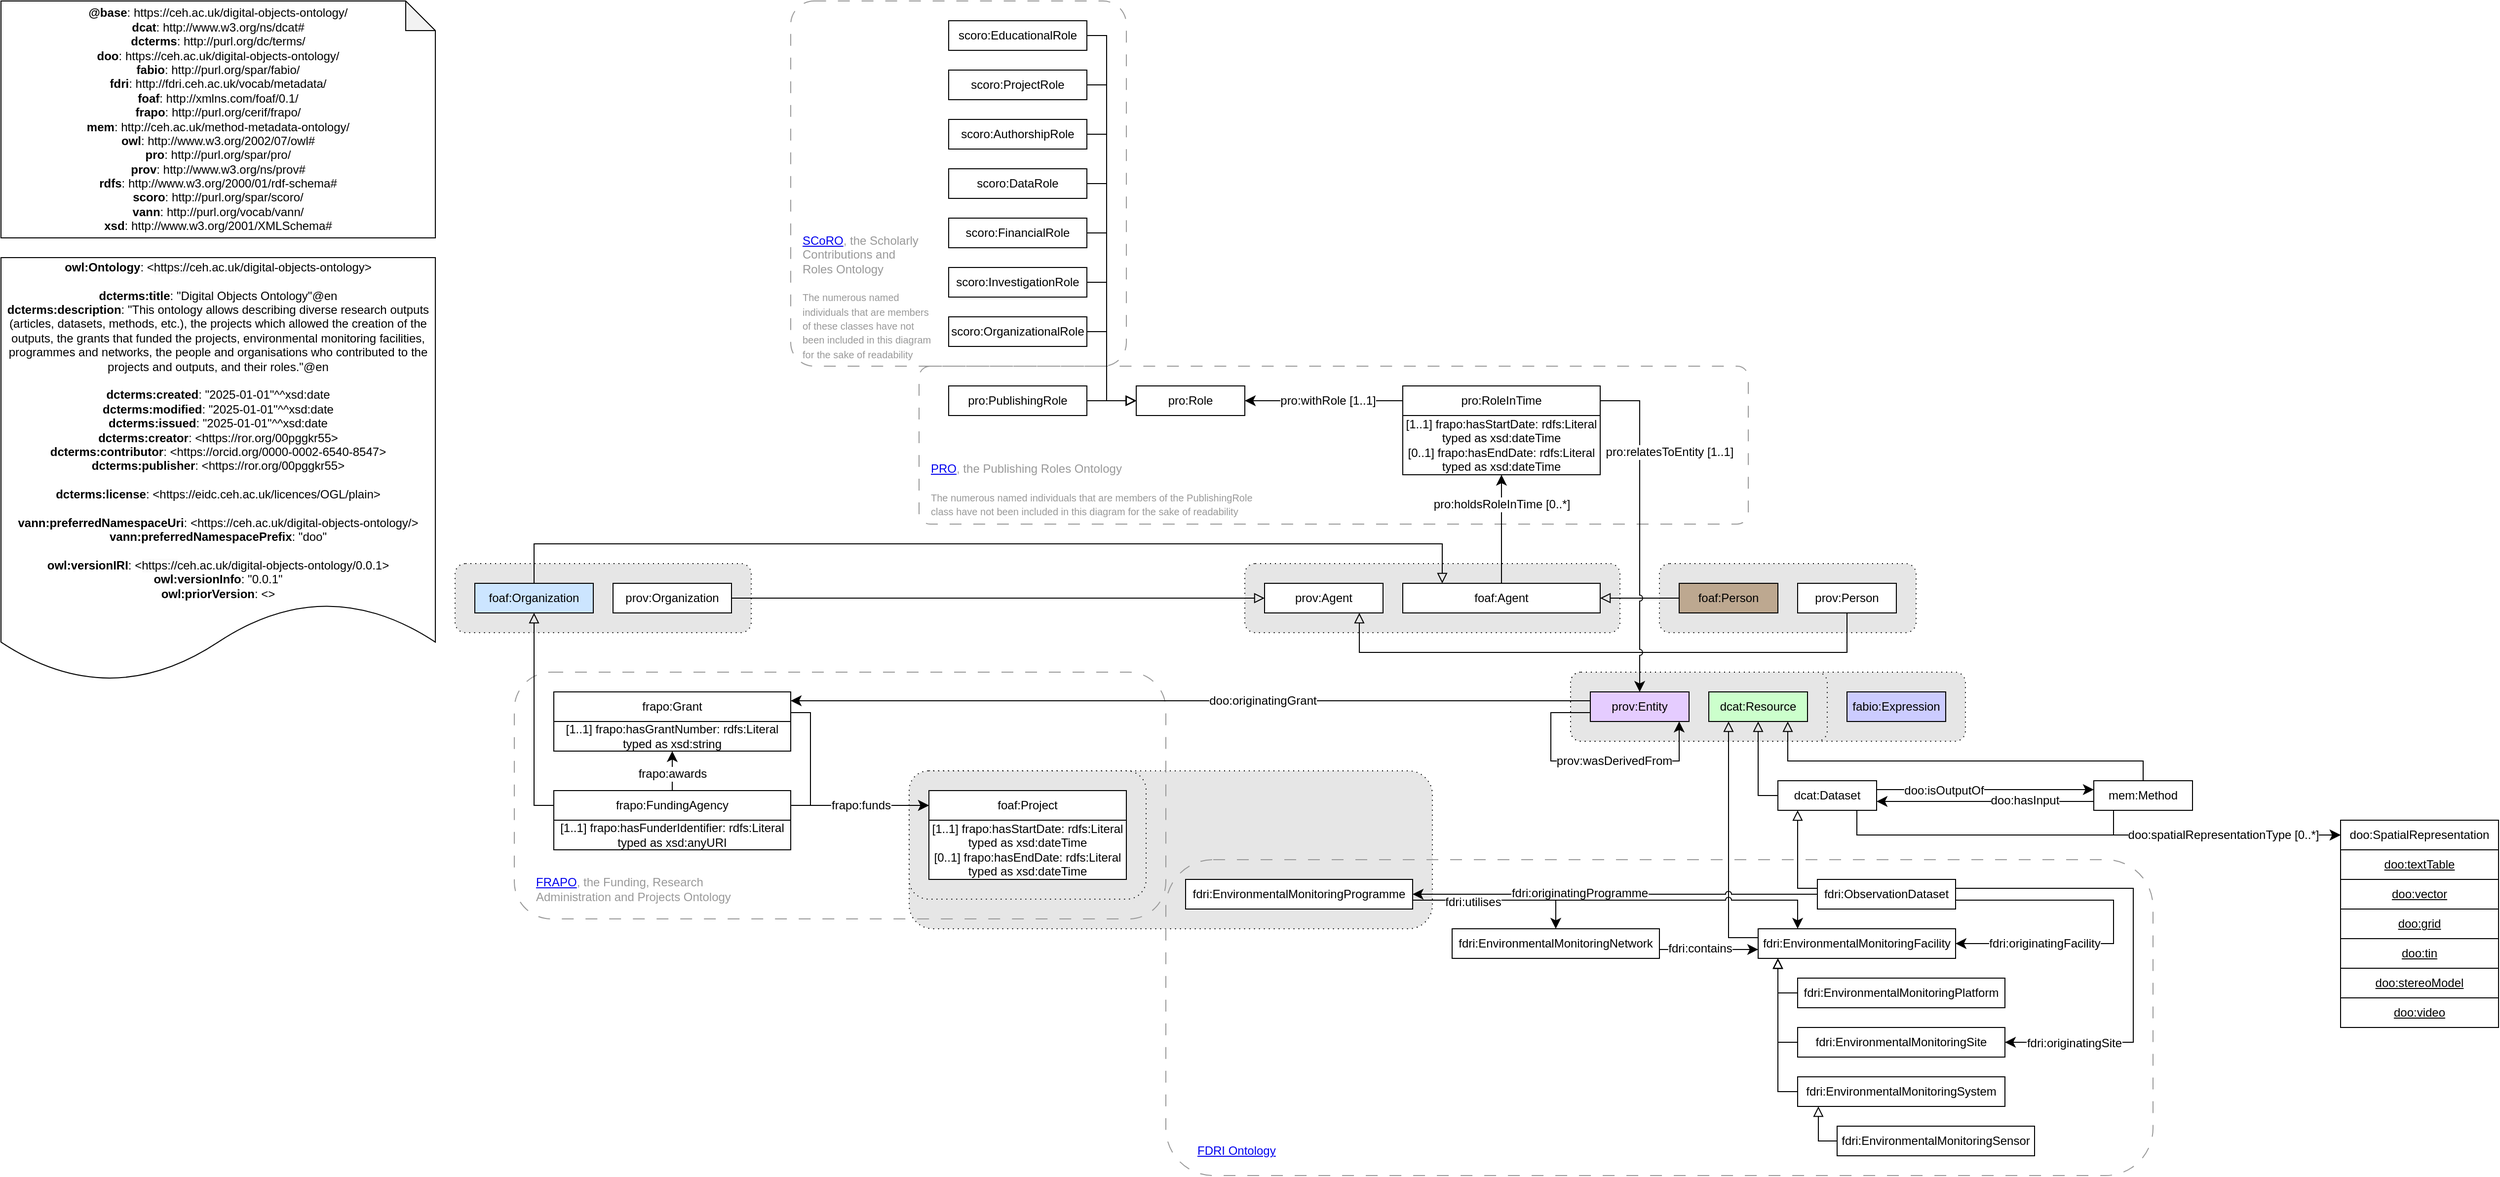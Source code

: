 <mxfile version="26.0.9" pages="3">
  <diagram id="fuwcfzCdi4lV0n_IpoE1" name="ontology">
    <mxGraphModel dx="4274" dy="2274" grid="1" gridSize="10" guides="1" tooltips="1" connect="1" arrows="1" fold="1" page="1" pageScale="1" pageWidth="827" pageHeight="1169" math="0" shadow="0">
      <root>
        <mxCell id="0" />
        <mxCell id="1" parent="0" />
        <mxCell id="F8XiAjO3YJyf-TI3ZzNd-4" value="" style="rounded=1;whiteSpace=wrap;html=1;snapToPoint=1;points=[[0.1,0],[0.2,0],[0.3,0],[0.4,0],[0.5,0],[0.6,0],[0.7,0],[0.8,0],[0.9,0],[0,0.1],[0,0.3],[0,0.5],[0,0.7],[0,0.9],[0.1,1],[0.2,1],[0.3,1],[0.4,1],[0.5,1],[0.6,1],[0.7,1],[0.8,1],[0.9,1],[1,0.1],[1,0.3],[1,0.5],[1,0.7],[1,0.9]];fillColor=#E6E6E6;dashed=1;dashPattern=1 4;" parent="1" vertex="1">
          <mxGeometry x="-840" y="280" width="530" height="160" as="geometry" />
        </mxCell>
        <mxCell id="xGiUKRpsIUqT6kPbFFXc-17" value="" style="rounded=1;whiteSpace=wrap;html=1;snapToPoint=1;points=[[0.1,0],[0.2,0],[0.3,0],[0.4,0],[0.5,0],[0.6,0],[0.7,0],[0.8,0],[0.9,0],[0,0.1],[0,0.3],[0,0.5],[0,0.7],[0,0.9],[0.1,1],[0.2,1],[0.3,1],[0.4,1],[0.5,1],[0.6,1],[0.7,1],[0.8,1],[0.9,1],[1,0.1],[1,0.3],[1,0.5],[1,0.7],[1,0.9]];fillColor=none;dashed=1;dashPattern=12 12;strokeColor=#999999;" parent="1" vertex="1">
          <mxGeometry x="-580" y="370" width="1000" height="320" as="geometry" />
        </mxCell>
        <mxCell id="F8XiAjO3YJyf-TI3ZzNd-5" value="" style="rounded=1;whiteSpace=wrap;html=1;snapToPoint=1;points=[[0.1,0],[0.2,0],[0.3,0],[0.4,0],[0.5,0],[0.6,0],[0.7,0],[0.8,0],[0.9,0],[0,0.1],[0,0.3],[0,0.5],[0,0.7],[0,0.9],[0.1,1],[0.2,1],[0.3,1],[0.4,1],[0.5,1],[0.6,1],[0.7,1],[0.8,1],[0.9,1],[1,0.1],[1,0.3],[1,0.5],[1,0.7],[1,0.9]];fillColor=none;dashed=1;dashPattern=12 12;strokeColor=#999999;" parent="1" vertex="1">
          <mxGeometry x="-1240" y="180" width="660" height="250" as="geometry" />
        </mxCell>
        <mxCell id="xbfcnlFWIqz_JqUDb5xA-10" value="" style="rounded=1;whiteSpace=wrap;html=1;snapToPoint=1;points=[[0.1,0],[0.2,0],[0.3,0],[0.4,0],[0.5,0],[0.6,0],[0.7,0],[0.8,0],[0.9,0],[0,0.1],[0,0.3],[0,0.5],[0,0.7],[0,0.9],[0.1,1],[0.2,1],[0.3,1],[0.4,1],[0.5,1],[0.6,1],[0.7,1],[0.8,1],[0.9,1],[1,0.1],[1,0.3],[1,0.5],[1,0.7],[1,0.9]];fillColor=none;dashed=1;dashPattern=12 12;strokeColor=#999999;arcSize=7;" parent="1" vertex="1">
          <mxGeometry x="-830" y="-130" width="840" height="160" as="geometry" />
        </mxCell>
        <mxCell id="xbfcnlFWIqz_JqUDb5xA-31" value="" style="rounded=1;whiteSpace=wrap;html=1;snapToPoint=1;points=[[0.1,0],[0.2,0],[0.3,0],[0.4,0],[0.5,0],[0.6,0],[0.7,0],[0.8,0],[0.9,0],[0,0.1],[0,0.3],[0,0.5],[0,0.7],[0,0.9],[0.1,1],[0.2,1],[0.3,1],[0.4,1],[0.5,1],[0.6,1],[0.7,1],[0.8,1],[0.9,1],[1,0.1],[1,0.3],[1,0.5],[1,0.7],[1,0.9]];fillColor=none;dashed=1;dashPattern=12 12;strokeColor=#999999;arcSize=7;" parent="1" vertex="1">
          <mxGeometry x="-960" y="-500" width="340" height="370" as="geometry" />
        </mxCell>
        <mxCell id="CdpeTozwXlhu2Koi3e10-1" value="" style="rounded=1;whiteSpace=wrap;html=1;snapToPoint=1;points=[[0.1,0],[0.2,0],[0.3,0],[0.4,0],[0.5,0],[0.6,0],[0.7,0],[0.8,0],[0.9,0],[0,0.1],[0,0.3],[0,0.5],[0,0.7],[0,0.9],[0.1,1],[0.2,1],[0.3,1],[0.4,1],[0.5,1],[0.6,1],[0.7,1],[0.8,1],[0.9,1],[1,0.1],[1,0.3],[1,0.5],[1,0.7],[1,0.9]];fillColor=#E6E6E6;dashed=1;dashPattern=1 4;" parent="1" vertex="1">
          <mxGeometry x="-1300" y="70" width="300" height="70" as="geometry" />
        </mxCell>
        <mxCell id="F8XiAjO3YJyf-TI3ZzNd-1" value="" style="rounded=1;whiteSpace=wrap;html=1;snapToPoint=1;points=[[0.1,0],[0.2,0],[0.3,0],[0.4,0],[0.5,0],[0.6,0],[0.7,0],[0.8,0],[0.9,0],[0,0.1],[0,0.3],[0,0.5],[0,0.7],[0,0.9],[0.1,1],[0.2,1],[0.3,1],[0.4,1],[0.5,1],[0.6,1],[0.7,1],[0.8,1],[0.9,1],[1,0.1],[1,0.3],[1,0.5],[1,0.7],[1,0.9]];fillColor=#E6E6E6;dashed=1;dashPattern=1 4;" parent="1" vertex="1">
          <mxGeometry x="-170" y="180" width="400" height="70" as="geometry" />
        </mxCell>
        <mxCell id="F8XiAjO3YJyf-TI3ZzNd-2" value="fabio:Expression" style="rounded=0;whiteSpace=wrap;html=1;snapToPoint=1;points=[[0.1,0],[0.2,0],[0.3,0],[0.4,0],[0.5,0],[0.6,0],[0.7,0],[0.8,0],[0.9,0],[0,0.1],[0,0.3],[0,0.5],[0,0.7],[0,0.9],[0.1,1],[0.2,1],[0.3,1],[0.4,1],[0.5,1],[0.6,1],[0.7,1],[0.8,1],[0.9,1],[1,0.1],[1,0.3],[1,0.5],[1,0.7],[1,0.9]];fillColor=#CCCCFF;" parent="1" vertex="1">
          <mxGeometry x="110" y="200" width="100" height="30" as="geometry" />
        </mxCell>
        <mxCell id="F8XiAjO3YJyf-TI3ZzNd-94" value="" style="rounded=1;whiteSpace=wrap;html=1;snapToPoint=1;points=[[0.1,0],[0.2,0],[0.3,0],[0.4,0],[0.5,0],[0.6,0],[0.7,0],[0.8,0],[0.9,0],[0,0.1],[0,0.3],[0,0.5],[0,0.7],[0,0.9],[0.1,1],[0.2,1],[0.3,1],[0.4,1],[0.5,1],[0.6,1],[0.7,1],[0.8,1],[0.9,1],[1,0.1],[1,0.3],[1,0.5],[1,0.7],[1,0.9]];fillColor=#E6E6E6;dashed=1;dashPattern=1 4;" parent="1" vertex="1">
          <mxGeometry x="-840" y="280" width="240" height="130" as="geometry" />
        </mxCell>
        <mxCell id="F8XiAjO3YJyf-TI3ZzNd-6" value="" style="endArrow=classic;html=1;exitX=1;exitY=0.7;exitDx=0;exitDy=0;entryX=0;entryY=0.5;entryDx=0;entryDy=0;endSize=8;arcSize=0;rounded=0;" parent="1" source="F8XiAjO3YJyf-TI3ZzNd-81" target="F8XiAjO3YJyf-TI3ZzNd-42" edge="1">
          <mxGeometry width="50" height="50" relative="1" as="geometry">
            <mxPoint x="-1413.17" y="45" as="sourcePoint" />
            <mxPoint x="-993.17" y="45" as="targetPoint" />
            <Array as="points">
              <mxPoint x="-940" y="221" />
              <mxPoint x="-940" y="315" />
            </Array>
          </mxGeometry>
        </mxCell>
        <mxCell id="F8XiAjO3YJyf-TI3ZzNd-7" value="" style="rounded=1;whiteSpace=wrap;html=1;snapToPoint=1;points=[[0.1,0],[0.2,0],[0.3,0],[0.4,0],[0.5,0],[0.6,0],[0.7,0],[0.8,0],[0.9,0],[0,0.1],[0,0.3],[0,0.5],[0,0.7],[0,0.9],[0.1,1],[0.2,1],[0.3,1],[0.4,1],[0.5,1],[0.6,1],[0.7,1],[0.8,1],[0.9,1],[1,0.1],[1,0.3],[1,0.5],[1,0.7],[1,0.9]];fillColor=#E6E6E6;dashed=1;dashPattern=1 4;" parent="1" vertex="1">
          <mxGeometry x="-170" y="180" width="260" height="70" as="geometry" />
        </mxCell>
        <mxCell id="F8XiAjO3YJyf-TI3ZzNd-10" value="" style="rounded=1;whiteSpace=wrap;html=1;snapToPoint=1;points=[[0.1,0],[0.2,0],[0.3,0],[0.4,0],[0.5,0],[0.6,0],[0.7,0],[0.8,0],[0.9,0],[0,0.1],[0,0.3],[0,0.5],[0,0.7],[0,0.9],[0.1,1],[0.2,1],[0.3,1],[0.4,1],[0.5,1],[0.6,1],[0.7,1],[0.8,1],[0.9,1],[1,0.1],[1,0.3],[1,0.5],[1,0.7],[1,0.9]];fillColor=#E6E6E6;dashed=1;dashPattern=1 4;" parent="1" vertex="1">
          <mxGeometry x="-500" y="70" width="380" height="70" as="geometry" />
        </mxCell>
        <mxCell id="F8XiAjO3YJyf-TI3ZzNd-21" value="fdri:EnvironmentalMonitoringNetwork" style="rounded=0;whiteSpace=wrap;html=1;snapToPoint=1;points=[[0.1,0],[0.2,0],[0.3,0],[0.4,0],[0.5,0],[0.6,0],[0.7,0],[0.8,0],[0.9,0],[0,0.1],[0,0.3],[0,0.5],[0,0.7],[0,0.9],[0.1,1],[0.2,1],[0.3,1],[0.4,1],[0.5,1],[0.6,1],[0.7,1],[0.8,1],[0.9,1],[1,0.1],[1,0.3],[1,0.5],[1,0.7],[1,0.9]];" parent="1" vertex="1">
          <mxGeometry x="-290" y="440" width="210" height="30" as="geometry" />
        </mxCell>
        <mxCell id="F8XiAjO3YJyf-TI3ZzNd-22" value="" style="endArrow=block;html=1;fontColor=#000099;exitX=0;exitY=0.3;exitDx=0;exitDy=0;endFill=0;entryX=0.2;entryY=1;entryDx=0;entryDy=0;endSize=8;arcSize=0;rounded=0;" parent="1" source="F8XiAjO3YJyf-TI3ZzNd-23" target="F8XiAjO3YJyf-TI3ZzNd-82" edge="1">
          <mxGeometry width="50" height="50" relative="1" as="geometry">
            <mxPoint x="-1076" y="620.5" as="sourcePoint" />
            <mxPoint x="-846.0" y="390" as="targetPoint" />
            <Array as="points">
              <mxPoint x="-10" y="449" />
            </Array>
          </mxGeometry>
        </mxCell>
        <mxCell id="F8XiAjO3YJyf-TI3ZzNd-26" value="fdri:EnvironmentalMonitoringProgramme" style="rounded=0;whiteSpace=wrap;html=1;snapToPoint=1;points=[[0.1,0],[0.2,0],[0.3,0],[0.4,0],[0.5,0],[0.6,0],[0.7,0],[0.8,0],[0.9,0],[0,0.1],[0,0.3],[0,0.5],[0,0.7],[0,0.9],[0.1,1],[0.2,1],[0.3,1],[0.4,1],[0.5,1],[0.6,1],[0.7,1],[0.8,1],[0.9,1],[1,0.1],[1,0.3],[1,0.5],[1,0.7],[1,0.9]];" parent="1" vertex="1">
          <mxGeometry x="-560" y="390" width="230" height="30" as="geometry" />
        </mxCell>
        <mxCell id="F8XiAjO3YJyf-TI3ZzNd-38" value="" style="endArrow=classic;html=1;exitX=1;exitY=0.7;exitDx=0;exitDy=0;entryX=0;entryY=0.7;entryDx=0;entryDy=0;endSize=8;arcSize=0;rounded=1;" parent="1" source="F8XiAjO3YJyf-TI3ZzNd-21" target="F8XiAjO3YJyf-TI3ZzNd-23" edge="1">
          <mxGeometry width="50" height="50" relative="1" as="geometry">
            <mxPoint x="-190" y="815.5" as="sourcePoint" />
            <mxPoint x="-16" y="815.5" as="targetPoint" />
            <Array as="points" />
          </mxGeometry>
        </mxCell>
        <mxCell id="F8XiAjO3YJyf-TI3ZzNd-39" value="&lt;div&gt;fdri:contains&lt;/div&gt;" style="edgeLabel;html=1;align=center;verticalAlign=middle;resizable=0;points=[];rounded=1;fontSize=12;" parent="F8XiAjO3YJyf-TI3ZzNd-38" vertex="1" connectable="0">
          <mxGeometry x="-0.191" y="-1" relative="1" as="geometry">
            <mxPoint y="-2" as="offset" />
          </mxGeometry>
        </mxCell>
        <mxCell id="F8XiAjO3YJyf-TI3ZzNd-42" value="foaf:Project" style="rounded=0;whiteSpace=wrap;html=1;snapToPoint=1;points=[[0.1,0],[0.2,0],[0.3,0],[0.4,0],[0.5,0],[0.6,0],[0.7,0],[0.8,0],[0.9,0],[0,0.1],[0,0.3],[0,0.5],[0,0.7],[0,0.9],[0.1,1],[0.2,1],[0.3,1],[0.4,1],[0.5,1],[0.6,1],[0.7,1],[0.8,1],[0.9,1],[1,0.1],[1,0.3],[1,0.5],[1,0.7],[1,0.9]];" parent="1" vertex="1">
          <mxGeometry x="-820" y="300" width="200" height="30" as="geometry" />
        </mxCell>
        <mxCell id="F8XiAjO3YJyf-TI3ZzNd-43" value="" style="endArrow=classic;html=1;exitX=1;exitY=0.5;exitDx=0;exitDy=0;entryX=0;entryY=0.5;entryDx=0;entryDy=0;endSize=8;arcSize=0;rounded=0;" parent="1" source="F8XiAjO3YJyf-TI3ZzNd-89" target="F8XiAjO3YJyf-TI3ZzNd-42" edge="1">
          <mxGeometry width="50" height="50" relative="1" as="geometry">
            <mxPoint x="-982.17" y="355.82" as="sourcePoint" />
            <mxPoint x="-722.17" y="354.82" as="targetPoint" />
          </mxGeometry>
        </mxCell>
        <mxCell id="F8XiAjO3YJyf-TI3ZzNd-44" value="&lt;div&gt;frapo:funds&lt;/div&gt;" style="text;html=1;align=center;verticalAlign=middle;resizable=0;points=[];labelBackgroundColor=#ffffff;" parent="F8XiAjO3YJyf-TI3ZzNd-43" vertex="1" connectable="0">
          <mxGeometry x="-0.127" relative="1" as="geometry">
            <mxPoint x="10" as="offset" />
          </mxGeometry>
        </mxCell>
        <mxCell id="F8XiAjO3YJyf-TI3ZzNd-45" value="" style="endArrow=classic;html=1;entryX=0.5;entryY=1;entryDx=0;entryDy=0;endSize=8;arcSize=0;rounded=0;exitX=0.5;exitY=0;exitDx=0;exitDy=0;" parent="1" source="F8XiAjO3YJyf-TI3ZzNd-89" target="F8XiAjO3YJyf-TI3ZzNd-80" edge="1">
          <mxGeometry width="50" height="50" relative="1" as="geometry">
            <mxPoint x="-1333.17" y="305" as="sourcePoint" />
            <mxPoint x="-1083.17" y="440" as="targetPoint" />
            <Array as="points" />
          </mxGeometry>
        </mxCell>
        <mxCell id="F8XiAjO3YJyf-TI3ZzNd-46" value="&lt;div&gt;frapo:awards&lt;/div&gt;" style="text;html=1;align=center;verticalAlign=middle;resizable=0;points=[];labelBackgroundColor=#ffffff;" parent="F8XiAjO3YJyf-TI3ZzNd-45" vertex="1" connectable="0">
          <mxGeometry x="-0.127" relative="1" as="geometry">
            <mxPoint as="offset" />
          </mxGeometry>
        </mxCell>
        <mxCell id="F8XiAjO3YJyf-TI3ZzNd-47" value="&lt;div&gt;[1..1] frapo:hasStartDate:&amp;nbsp;rdfs:Literal typed as xsd:date&lt;span style=&quot;white-space: normal;&quot;&gt;&lt;span style=&quot;background-color: transparent;&quot;&gt;Time&lt;/span&gt;&lt;/span&gt;&lt;/div&gt;&lt;div&gt;[0..1] frapo:hasEndDate:&amp;nbsp;rdfs:Literal typed as xsd:date&lt;span style=&quot;background-color: transparent;&quot;&gt;Time&lt;/span&gt;&lt;span style=&quot;white-space: normal;&quot;&gt;&lt;span style=&quot;background-color: transparent;&quot;&gt;&lt;/span&gt;&lt;/span&gt;&lt;/div&gt;" style="rounded=0;whiteSpace=wrap;html=1;snapToPoint=1;points=[[0.1,0],[0.2,0],[0.3,0],[0.4,0],[0.5,0],[0.6,0],[0.7,0],[0.8,0],[0.9,0],[0,0.1],[0,0.3],[0,0.5],[0,0.7],[0,0.9],[0.1,1],[0.2,1],[0.3,1],[0.4,1],[0.5,1],[0.6,1],[0.7,1],[0.8,1],[0.9,1],[1,0.1],[1,0.3],[1,0.5],[1,0.7],[1,0.9]];" parent="1" vertex="1">
          <mxGeometry x="-820" y="330" width="200" height="60" as="geometry" />
        </mxCell>
        <mxCell id="F8XiAjO3YJyf-TI3ZzNd-58" value="prov:Agent" style="rounded=0;whiteSpace=wrap;html=1;snapToPoint=1;points=[[0.1,0],[0.2,0],[0.3,0],[0.4,0],[0.5,0],[0.6,0],[0.7,0],[0.8,0],[0.9,0],[0,0.1],[0,0.3],[0,0.5],[0,0.7],[0,0.9],[0.1,1],[0.2,1],[0.3,1],[0.4,1],[0.5,1],[0.6,1],[0.7,1],[0.8,1],[0.9,1],[1,0.1],[1,0.3],[1,0.5],[1,0.7],[1,0.9]];" parent="1" vertex="1">
          <mxGeometry x="-480" y="90" width="120" height="30" as="geometry" />
        </mxCell>
        <mxCell id="F8XiAjO3YJyf-TI3ZzNd-61" value="foaf:Organization" style="rounded=0;whiteSpace=wrap;html=1;snapToPoint=1;points=[[0.1,0],[0.2,0],[0.3,0],[0.4,0],[0.5,0],[0.6,0],[0.7,0],[0.8,0],[0.9,0],[0,0.1],[0,0.3],[0,0.5],[0,0.7],[0,0.9],[0.1,1],[0.2,1],[0.3,1],[0.4,1],[0.5,1],[0.6,1],[0.7,1],[0.8,1],[0.9,1],[1,0.1],[1,0.3],[1,0.5],[1,0.7],[1,0.9]];fillColor=#CCE5FF;" parent="1" vertex="1">
          <mxGeometry x="-1280" y="90" width="120" height="30" as="geometry" />
        </mxCell>
        <mxCell id="F8XiAjO3YJyf-TI3ZzNd-62" value="" style="endArrow=block;html=1;fontColor=#000099;exitX=0;exitY=0.5;exitDx=0;exitDy=0;endFill=0;entryX=0.5;entryY=1;entryDx=0;entryDy=0;endSize=8;arcSize=0;rounded=0;" parent="1" source="F8XiAjO3YJyf-TI3ZzNd-89" target="F8XiAjO3YJyf-TI3ZzNd-61" edge="1">
          <mxGeometry width="50" height="50" relative="1" as="geometry">
            <mxPoint x="-1560" y="20" as="sourcePoint" />
            <mxPoint x="-1810" y="-24.5" as="targetPoint" />
            <Array as="points">
              <mxPoint x="-1200" y="315" />
              <mxPoint x="-1220" y="315" />
            </Array>
          </mxGeometry>
        </mxCell>
        <mxCell id="F8XiAjO3YJyf-TI3ZzNd-64" value="foaf:Agent" style="rounded=0;whiteSpace=wrap;html=1;snapToPoint=1;points=[[0.1,0],[0.2,0],[0.3,0],[0.4,0],[0.5,0],[0.6,0],[0.7,0],[0.8,0],[0.9,0],[0,0.1],[0,0.3],[0,0.5],[0,0.7],[0,0.9],[0.1,1],[0.2,1],[0.3,1],[0.4,1],[0.5,1],[0.6,1],[0.7,1],[0.8,1],[0.9,1],[1,0.1],[1,0.3],[1,0.5],[1,0.7],[1,0.9]];" parent="1" vertex="1">
          <mxGeometry x="-340" y="90" width="200" height="30" as="geometry" />
        </mxCell>
        <mxCell id="F8XiAjO3YJyf-TI3ZzNd-70" value="" style="endArrow=classic;html=1;exitX=0;exitY=0.5;exitDx=0;exitDy=0;entryX=1;entryY=0.5;entryDx=0;entryDy=0;endSize=8;arcSize=0;rounded=0;jumpStyle=arc;" parent="1" source="xGiUKRpsIUqT6kPbFFXc-12" target="F8XiAjO3YJyf-TI3ZzNd-26" edge="1">
          <mxGeometry width="50" height="50" relative="1" as="geometry">
            <mxPoint x="-90" y="250" as="sourcePoint" />
            <mxPoint x="-350" y="122" as="targetPoint" />
            <Array as="points" />
          </mxGeometry>
        </mxCell>
        <mxCell id="F8XiAjO3YJyf-TI3ZzNd-71" value="&lt;div&gt;&lt;font&gt;fdri:originatingProgramme&lt;/font&gt;&lt;/div&gt;" style="edgeLabel;html=1;align=center;verticalAlign=middle;resizable=0;points=[];fontSize=12;labelBackgroundColor=#FFFFFF;" parent="F8XiAjO3YJyf-TI3ZzNd-70" vertex="1" connectable="0">
          <mxGeometry x="-0.191" y="-1" relative="1" as="geometry">
            <mxPoint x="-75" as="offset" />
          </mxGeometry>
        </mxCell>
        <mxCell id="F8XiAjO3YJyf-TI3ZzNd-72" value="" style="endArrow=classic;html=1;exitX=1;exitY=0.7;exitDx=0;exitDy=0;endSize=8;arcSize=0;rounded=0;entryX=1;entryY=0.5;entryDx=0;entryDy=0;" parent="1" source="xGiUKRpsIUqT6kPbFFXc-12" target="F8XiAjO3YJyf-TI3ZzNd-23" edge="1">
          <mxGeometry width="50" height="50" relative="1" as="geometry">
            <mxPoint x="-90" y="280" as="sourcePoint" />
            <mxPoint x="-330" y="560" as="targetPoint" />
            <Array as="points">
              <mxPoint x="380" y="411" />
              <mxPoint x="380" y="455" />
            </Array>
          </mxGeometry>
        </mxCell>
        <mxCell id="F8XiAjO3YJyf-TI3ZzNd-73" value="&lt;div&gt;&lt;font&gt;fdri:originatingFacility&lt;/font&gt;&lt;/div&gt;" style="edgeLabel;html=1;align=center;verticalAlign=middle;resizable=0;points=[];fontSize=12;" parent="F8XiAjO3YJyf-TI3ZzNd-72" vertex="1" connectable="0">
          <mxGeometry x="-0.191" y="-1" relative="1" as="geometry">
            <mxPoint x="-57" y="43" as="offset" />
          </mxGeometry>
        </mxCell>
        <mxCell id="F8XiAjO3YJyf-TI3ZzNd-79" value="" style="group" parent="1" vertex="1" connectable="0">
          <mxGeometry x="-1200" y="200" width="240" height="60" as="geometry" />
        </mxCell>
        <mxCell id="F8XiAjO3YJyf-TI3ZzNd-80" value="&lt;div&gt;[1..1] frapo:hasGrantNumber: rdfs:Literal typed as&amp;nbsp;&lt;span style=&quot;white-space: normal;&quot;&gt;&lt;span style=&quot;background-color: transparent;&quot;&gt;xsd:string&lt;/span&gt;&lt;/span&gt;&lt;/div&gt;" style="rounded=0;whiteSpace=wrap;html=1;snapToPoint=1;points=[[0.1,0],[0.2,0],[0.3,0],[0.4,0],[0.5,0],[0.6,0],[0.7,0],[0.8,0],[0.9,0],[0,0.1],[0,0.3],[0,0.5],[0,0.7],[0,0.9],[0.1,1],[0.2,1],[0.3,1],[0.4,1],[0.5,1],[0.6,1],[0.7,1],[0.8,1],[0.9,1],[1,0.1],[1,0.3],[1,0.5],[1,0.7],[1,0.9]];" parent="F8XiAjO3YJyf-TI3ZzNd-79" vertex="1">
          <mxGeometry y="30" width="240" height="30" as="geometry" />
        </mxCell>
        <mxCell id="F8XiAjO3YJyf-TI3ZzNd-81" value="frapo:Grant" style="rounded=0;whiteSpace=wrap;html=1;snapToPoint=1;points=[[0.1,0],[0.2,0],[0.3,0],[0.4,0],[0.5,0],[0.6,0],[0.7,0],[0.8,0],[0.9,0],[0,0.1],[0,0.3],[0,0.5],[0,0.7],[0,0.9],[0.1,1],[0.2,1],[0.3,1],[0.4,1],[0.5,1],[0.6,1],[0.7,1],[0.8,1],[0.9,1],[1,0.1],[1,0.3],[1,0.5],[1,0.7],[1,0.9]];" parent="F8XiAjO3YJyf-TI3ZzNd-79" vertex="1">
          <mxGeometry width="240" height="30" as="geometry" />
        </mxCell>
        <mxCell id="F8XiAjO3YJyf-TI3ZzNd-82" value="dcat:Resource" style="rounded=0;whiteSpace=wrap;html=1;snapToPoint=1;points=[[0.1,0],[0.2,0],[0.3,0],[0.4,0],[0.5,0],[0.6,0],[0.7,0],[0.8,0],[0.9,0],[0,0.1],[0,0.3],[0,0.5],[0,0.7],[0,0.9],[0.1,1],[0.2,1],[0.3,1],[0.4,1],[0.5,1],[0.6,1],[0.7,1],[0.8,1],[0.9,1],[1,0.1],[1,0.3],[1,0.5],[1,0.7],[1,0.9]];fillColor=#CCFFCC;" parent="1" vertex="1">
          <mxGeometry x="-30" y="200" width="100" height="30" as="geometry" />
        </mxCell>
        <mxCell id="F8XiAjO3YJyf-TI3ZzNd-83" value="prov:Entity" style="rounded=0;whiteSpace=wrap;html=1;snapToPoint=1;points=[[0.1,0],[0.2,0],[0.3,0],[0.4,0],[0.5,0],[0.6,0],[0.7,0],[0.8,0],[0.9,0],[0,0.1],[0,0.3],[0,0.5],[0,0.7],[0,0.9],[0.1,1],[0.2,1],[0.3,1],[0.4,1],[0.5,1],[0.6,1],[0.7,1],[0.8,1],[0.9,1],[1,0.1],[1,0.3],[1,0.5],[1,0.7],[1,0.9]];fillColor=#E5CCFF;" parent="1" vertex="1">
          <mxGeometry x="-150" y="200" width="100" height="30" as="geometry" />
        </mxCell>
        <mxCell id="F8XiAjO3YJyf-TI3ZzNd-84" value="&lt;div&gt;&lt;b&gt;@base&lt;/b&gt;: https://ceh.ac.uk/digital-objects-ontology/&lt;/div&gt;&lt;div&gt;&lt;b style=&quot;background-color: transparent; color: light-dark(rgb(0, 0, 0), rgb(255, 255, 255));&quot;&gt;dcat&lt;/b&gt;&lt;span style=&quot;background-color: transparent; color: light-dark(rgb(0, 0, 0), rgb(255, 255, 255));&quot;&gt;:&amp;nbsp;http://www.w3.org/ns/dcat#&lt;/span&gt;&lt;br&gt;&lt;/div&gt;&lt;div&gt;&lt;div&gt;&lt;b style=&quot;background-color: transparent; color: light-dark(rgb(0, 0, 0), rgb(255, 255, 255));&quot;&gt;dcterms&lt;/b&gt;&lt;span style=&quot;background-color: transparent; color: light-dark(rgb(0, 0, 0), rgb(255, 255, 255));&quot;&gt;:&amp;nbsp;&lt;/span&gt;&lt;span style=&quot;background-color: transparent;&quot;&gt;http://purl.org/dc/terms/&lt;/span&gt;&lt;/div&gt;&lt;/div&gt;&lt;div&gt;&lt;b style=&quot;background-color: transparent; color: light-dark(rgb(0, 0, 0), rgb(255, 255, 255));&quot;&gt;doo&lt;/b&gt;&lt;span style=&quot;background-color: transparent; color: light-dark(rgb(0, 0, 0), rgb(255, 255, 255));&quot;&gt;:&amp;nbsp;&lt;/span&gt;&lt;span style=&quot;background-color: transparent; color: light-dark(rgb(0, 0, 0), rgb(255, 255, 255));&quot;&gt;https://ceh.ac.uk/digital-objects-ontology/&lt;/span&gt;&lt;/div&gt;&lt;div&gt;&lt;b style=&quot;background-color: transparent; color: light-dark(rgb(0, 0, 0), rgb(255, 255, 255));&quot;&gt;fabio&lt;/b&gt;&lt;span style=&quot;background-color: transparent; color: light-dark(rgb(0, 0, 0), rgb(255, 255, 255));&quot;&gt;:&amp;nbsp;&lt;/span&gt;&lt;span style=&quot;background-color: transparent; color: light-dark(rgb(0, 0, 0), rgb(255, 255, 255));&quot;&gt;http://purl.org/spar/fabio/&lt;/span&gt;&lt;br&gt;&lt;/div&gt;&lt;div&gt;&lt;b&gt;fdri&lt;/b&gt;:&amp;nbsp;&lt;span style=&quot;background-color: transparent;&quot;&gt;http://fdri.ceh.ac.uk/vocab/metadata/&lt;/span&gt;&lt;/div&gt;&lt;div&gt;&lt;span style=&quot;background-color: transparent; color: light-dark(rgb(0, 0, 0), rgb(255, 255, 255));&quot;&gt;&lt;b&gt;foaf&lt;/b&gt;:&amp;nbsp;&lt;/span&gt;&lt;span style=&quot;background-color: transparent; color: light-dark(rgb(0, 0, 0), rgb(255, 255, 255));&quot;&gt;http://xmlns.com/foaf/0.1/&lt;/span&gt;&lt;/div&gt;&lt;div&gt;&lt;span style=&quot;background-color: transparent;&quot;&gt;&lt;b&gt;frapo&lt;/b&gt;:&amp;nbsp;&lt;/span&gt;&lt;span style=&quot;background-color: transparent; color: light-dark(rgb(0, 0, 0), rgb(255, 255, 255));&quot;&gt;http://purl.org/cerif/frapo/&lt;/span&gt;&lt;/div&gt;&lt;div&gt;&lt;span style=&quot;background-color: transparent; color: light-dark(rgb(0, 0, 0), rgb(255, 255, 255));&quot;&gt;&lt;b&gt;mem&lt;/b&gt;: http://ceh.ac.uk/method-metadata-ontology/&lt;/span&gt;&lt;/div&gt;&lt;div&gt;&lt;b style=&quot;background-color: transparent; color: light-dark(rgb(0, 0, 0), rgb(255, 255, 255));&quot;&gt;owl&lt;/b&gt;&lt;span style=&quot;background-color: transparent; color: light-dark(rgb(0, 0, 0), rgb(255, 255, 255));&quot;&gt;:&amp;nbsp;&lt;/span&gt;&lt;span style=&quot;background-color: transparent; color: light-dark(rgb(0, 0, 0), rgb(255, 255, 255));&quot;&gt;http://www.w3.org/2002/07/owl#&lt;/span&gt;&lt;br&gt;&lt;/div&gt;&lt;div&gt;&lt;span style=&quot;background-color: transparent;&quot;&gt;&lt;b&gt;pro&lt;/b&gt;:&amp;nbsp;&lt;/span&gt;&lt;span style=&quot;background-color: transparent;&quot;&gt;http://purl.org/spar/pro/&lt;/span&gt;&lt;/div&gt;&lt;div&gt;&lt;b style=&quot;background-color: transparent; color: light-dark(rgb(0, 0, 0), rgb(255, 255, 255));&quot;&gt;prov&lt;/b&gt;&lt;span style=&quot;background-color: transparent; color: light-dark(rgb(0, 0, 0), rgb(255, 255, 255));&quot;&gt;:&lt;/span&gt;&lt;span style=&quot;background-color: transparent; color: light-dark(rgb(0, 0, 0), rgb(255, 255, 255));&quot;&gt;&amp;nbsp;http://www.w3.org/ns/prov#&lt;/span&gt;&lt;br&gt;&lt;/div&gt;&lt;div&gt;&lt;span style=&quot;background-color: transparent; color: light-dark(rgb(0, 0, 0), rgb(255, 255, 255));&quot;&gt;&lt;b&gt;rdfs&lt;/b&gt;:&amp;nbsp;&lt;/span&gt;&lt;span style=&quot;background-color: transparent;&quot;&gt;http://www.w3.org/2000/01/rdf-schema#&lt;/span&gt;&lt;/div&gt;&lt;div&gt;&lt;span style=&quot;background-color: transparent;&quot;&gt;&lt;b&gt;scoro&lt;/b&gt;:&amp;nbsp;&lt;/span&gt;&lt;span style=&quot;background-color: transparent;&quot;&gt;http://purl.org/spar/scoro/&lt;/span&gt;&lt;/div&gt;&lt;div&gt;&lt;span style=&quot;background-color: transparent;&quot;&gt;&lt;b&gt;vann&lt;/b&gt;:&amp;nbsp;&lt;/span&gt;&lt;span style=&quot;background-color: transparent;&quot;&gt;http://purl.org/vocab/vann/&lt;/span&gt;&lt;/div&gt;&lt;div&gt;&lt;span style=&quot;background-color: transparent; color: light-dark(rgb(0, 0, 0), rgb(255, 255, 255));&quot;&gt;&lt;b&gt;xsd&lt;/b&gt;:&amp;nbsp;&lt;/span&gt;&lt;span style=&quot;background-color: transparent;&quot;&gt;http://www.w3.org/2001/XMLSchema#&lt;/span&gt;&lt;/div&gt;" style="shape=note;whiteSpace=wrap;html=1;backgroundOutline=1;darkOpacity=0.05;" parent="1" vertex="1">
          <mxGeometry x="-1760" y="-500" width="440" height="240" as="geometry" />
        </mxCell>
        <mxCell id="F8XiAjO3YJyf-TI3ZzNd-85" value="" style="endArrow=classic;html=1;exitX=0;exitY=0.3;exitDx=0;exitDy=0;endSize=8;arcSize=0;rounded=0;entryX=1;entryY=0.3;entryDx=0;entryDy=0;" parent="1" source="F8XiAjO3YJyf-TI3ZzNd-83" target="F8XiAjO3YJyf-TI3ZzNd-81" edge="1">
          <mxGeometry width="50" height="50" relative="1" as="geometry">
            <mxPoint x="-1600" y="89" as="sourcePoint" />
            <mxPoint x="-1280" y="210" as="targetPoint" />
            <Array as="points" />
          </mxGeometry>
        </mxCell>
        <mxCell id="F8XiAjO3YJyf-TI3ZzNd-86" value="&lt;div&gt;&lt;font&gt;doo:originatingGrant&lt;/font&gt;&lt;/div&gt;" style="edgeLabel;html=1;align=center;verticalAlign=middle;resizable=0;points=[];fontSize=12;" parent="F8XiAjO3YJyf-TI3ZzNd-85" vertex="1" connectable="0">
          <mxGeometry x="-0.191" y="-1" relative="1" as="geometry">
            <mxPoint x="-5" y="1" as="offset" />
          </mxGeometry>
        </mxCell>
        <mxCell id="F8XiAjO3YJyf-TI3ZzNd-87" value="" style="group" parent="1" vertex="1" connectable="0">
          <mxGeometry x="-1200" y="300" width="240" height="60" as="geometry" />
        </mxCell>
        <mxCell id="F8XiAjO3YJyf-TI3ZzNd-88" value="&lt;div&gt;[1..1] frapo:hasFunderIdentifier: rdfs:Literal typed as&amp;nbsp;&lt;span style=&quot;white-space: normal;&quot;&gt;&lt;span style=&quot;background-color: transparent;&quot;&gt;xsd:anyURI&lt;/span&gt;&lt;/span&gt;&lt;/div&gt;" style="rounded=0;whiteSpace=wrap;html=1;snapToPoint=1;points=[[0.1,0],[0.2,0],[0.3,0],[0.4,0],[0.5,0],[0.6,0],[0.7,0],[0.8,0],[0.9,0],[0,0.1],[0,0.3],[0,0.5],[0,0.7],[0,0.9],[0.1,1],[0.2,1],[0.3,1],[0.4,1],[0.5,1],[0.6,1],[0.7,1],[0.8,1],[0.9,1],[1,0.1],[1,0.3],[1,0.5],[1,0.7],[1,0.9]];" parent="F8XiAjO3YJyf-TI3ZzNd-87" vertex="1">
          <mxGeometry y="30" width="240" height="30" as="geometry" />
        </mxCell>
        <mxCell id="F8XiAjO3YJyf-TI3ZzNd-89" value="frapo:FundingAgency" style="rounded=0;whiteSpace=wrap;html=1;snapToPoint=1;points=[[0.1,0],[0.2,0],[0.3,0],[0.4,0],[0.5,0],[0.6,0],[0.7,0],[0.8,0],[0.9,0],[0,0.1],[0,0.3],[0,0.5],[0,0.7],[0,0.9],[0.1,1],[0.2,1],[0.3,1],[0.4,1],[0.5,1],[0.6,1],[0.7,1],[0.8,1],[0.9,1],[1,0.1],[1,0.3],[1,0.5],[1,0.7],[1,0.9]];" parent="F8XiAjO3YJyf-TI3ZzNd-87" vertex="1">
          <mxGeometry width="240" height="30" as="geometry" />
        </mxCell>
        <mxCell id="F8XiAjO3YJyf-TI3ZzNd-91" value="&lt;a href=&quot;https://sparontologies.github.io/frapo/current/frapo.html&quot;&gt;FRAPO&lt;/a&gt;, the Funding, Research&lt;div&gt;Administration and Projects Ontology&lt;/div&gt;" style="text;html=1;align=left;verticalAlign=middle;resizable=0;points=[];autosize=1;strokeColor=none;fillColor=none;fontColor=#999999;" parent="1" vertex="1">
          <mxGeometry x="-1220" y="380" width="220" height="40" as="geometry" />
        </mxCell>
        <mxCell id="a_WUEi0EHCf5N3Huq2MX-1" value="&lt;div&gt;&lt;b style=&quot;border-color: var(--border-color);&quot;&gt;owl:Ontology&lt;/b&gt;: &amp;lt;&lt;span style=&quot;background-color: rgb(251, 251, 251); color: light-dark(rgb(0, 0, 0), rgb(237, 237, 237));&quot;&gt;https://&lt;/span&gt;&lt;span style=&quot;background-color: light-dark(rgb(255, 255, 255), rgb(18, 18, 18)); color: light-dark(rgb(0, 0, 0), rgb(237, 237, 237));&quot;&gt;ceh.ac.uk/digital-objects-ontology&amp;gt;&lt;/span&gt;&lt;/div&gt;&lt;div&gt;&lt;b&gt;&lt;br&gt;&lt;/b&gt;&lt;/div&gt;&lt;div&gt;&lt;b&gt;dcterms:title&lt;/b&gt;: &quot;Digital Objects Ontology&quot;@en &lt;br&gt;&lt;b&gt;dc&lt;/b&gt;&lt;b style=&quot;color: light-dark(rgb(0, 0, 0), rgb(237, 237, 237));&quot;&gt;terms&lt;/b&gt;&lt;b style=&quot;background-color: light-dark(rgb(255, 255, 255), rgb(18, 18, 18)); color: light-dark(rgb(0, 0, 0), rgb(237, 237, 237));&quot;&gt;:description&lt;/b&gt;&lt;span style=&quot;background-color: light-dark(rgb(255, 255, 255), rgb(18, 18, 18)); color: light-dark(rgb(0, 0, 0), rgb(237, 237, 237));&quot;&gt;: &quot;&lt;/span&gt;&lt;span style=&quot;background-color: light-dark(rgb(255, 255, 255), rgb(18, 18, 18)); color: light-dark(rgb(0, 0, 0), rgb(237, 237, 237));&quot;&gt;This ontology allows describing diverse research outputs (articles, datasets, methods, etc.), the projects which allowed the creation of the outputs, the grants that funded the projects, environmental monitoring facilities, programmes and networks, the people and organisations who contributed to the projects and outputs, and their roles.&lt;/span&gt;&lt;span style=&quot;background-color: light-dark(rgb(255, 255, 255), rgb(18, 18, 18)); color: light-dark(rgb(0, 0, 0), rgb(237, 237, 237));&quot;&gt;&quot;@en&lt;/span&gt;&lt;/div&gt;&lt;div&gt;&lt;br&gt;&lt;b&gt;dc&lt;/b&gt;&lt;b style=&quot;color: light-dark(rgb(0, 0, 0), rgb(237, 237, 237));&quot;&gt;terms&lt;/b&gt;&lt;b style=&quot;background-color: light-dark(rgb(255, 255, 255), rgb(18, 18, 18)); color: light-dark(rgb(0, 0, 0), rgb(237, 237, 237));&quot;&gt;:created&lt;/b&gt;&lt;span style=&quot;background-color: light-dark(rgb(255, 255, 255), rgb(18, 18, 18)); color: light-dark(rgb(0, 0, 0), rgb(237, 237, 237));&quot;&gt;: &quot;2025-01-01&quot;^^xsd:date&lt;/span&gt;&lt;/div&gt;&lt;div&gt;&lt;div&gt;&lt;b&gt;dc&lt;/b&gt;&lt;b style=&quot;color: light-dark(rgb(0, 0, 0), rgb(237, 237, 237));&quot;&gt;terms&lt;/b&gt;&lt;b style=&quot;background-color: light-dark(rgb(255, 255, 255), rgb(18, 18, 18)); color: light-dark(rgb(0, 0, 0), rgb(237, 237, 237));&quot;&gt;:modified&lt;/b&gt;&lt;span style=&quot;background-color: light-dark(rgb(255, 255, 255), rgb(18, 18, 18)); color: light-dark(rgb(0, 0, 0), rgb(237, 237, 237));&quot;&gt;: &quot;2025-01-01&quot;^^xsd:date&lt;/span&gt;&lt;/div&gt;&lt;/div&gt;&lt;div&gt;&lt;div&gt;&lt;b&gt;dc&lt;/b&gt;&lt;b style=&quot;color: light-dark(rgb(0, 0, 0), rgb(237, 237, 237));&quot;&gt;terms&lt;/b&gt;&lt;b style=&quot;background-color: light-dark(rgb(255, 255, 255), rgb(18, 18, 18)); color: light-dark(rgb(0, 0, 0), rgb(237, 237, 237));&quot;&gt;:issued&lt;/b&gt;&lt;span style=&quot;background-color: light-dark(rgb(255, 255, 255), rgb(18, 18, 18)); color: light-dark(rgb(0, 0, 0), rgb(237, 237, 237));&quot;&gt;: &quot;2025-01-01&quot;^^xsd:date&lt;/span&gt;&lt;/div&gt;&lt;/div&gt;&lt;div&gt;&lt;b style=&quot;background-color: light-dark(rgb(255, 255, 255), rgb(18, 18, 18)); color: light-dark(rgb(0, 0, 0), rgb(237, 237, 237));&quot;&gt;dc&lt;/b&gt;&lt;b style=&quot;background-color: light-dark(rgb(255, 255, 255), rgb(18, 18, 18)); color: light-dark(rgb(0, 0, 0), rgb(237, 237, 237));&quot;&gt;terms&lt;/b&gt;&lt;b style=&quot;color: light-dark(rgb(0, 0, 0), rgb(237, 237, 237)); background-color: light-dark(rgb(255, 255, 255), rgb(18, 18, 18));&quot;&gt;:creator&lt;/b&gt;&lt;span style=&quot;color: light-dark(rgb(0, 0, 0), rgb(237, 237, 237)); background-color: light-dark(rgb(255, 255, 255), rgb(18, 18, 18));&quot;&gt;: &amp;lt;&lt;/span&gt;&lt;span style=&quot;background-color: light-dark(rgb(255, 255, 255), rgb(18, 18, 18)); color: light-dark(rgb(0, 0, 0), rgb(237, 237, 237));&quot;&gt;https://ror.org/00pggkr55&lt;/span&gt;&lt;span style=&quot;color: light-dark(rgb(0, 0, 0), rgb(0, 0, 0)); background-color: light-dark(rgb(255, 255, 255), rgb(18, 18, 18));&quot;&gt;&amp;gt;&lt;/span&gt;&lt;/div&gt;&lt;div&gt;&lt;b style=&quot;background-color: light-dark(rgb(255, 255, 255), rgb(18, 18, 18)); color: light-dark(rgb(0, 0, 0), rgb(237, 237, 237));&quot;&gt;dc&lt;/b&gt;&lt;b style=&quot;background-color: light-dark(rgb(255, 255, 255), rgb(18, 18, 18)); color: light-dark(rgb(0, 0, 0), rgb(237, 237, 237));&quot;&gt;terms&lt;/b&gt;&lt;b style=&quot;color: light-dark(rgb(0, 0, 0), rgb(237, 237, 237)); background-color: light-dark(rgb(255, 255, 255), rgb(18, 18, 18));&quot;&gt;:contributor&lt;/b&gt;&lt;span style=&quot;color: light-dark(rgb(0, 0, 0), rgb(237, 237, 237)); background-color: light-dark(rgb(255, 255, 255), rgb(18, 18, 18));&quot;&gt;: &amp;lt;&lt;/span&gt;&lt;span style=&quot;background-color: light-dark(rgb(255, 255, 255), rgb(18, 18, 18)); color: light-dark(rgb(0, 0, 0), rgb(237, 237, 237));&quot;&gt;ht&lt;/span&gt;&lt;span style=&quot;background-color: light-dark(rgb(255, 255, 255), rgb(18, 18, 18)); color: light-dark(rgb(0, 0, 0), rgb(237, 237, 237));&quot;&gt;&lt;font style=&quot;color: rgb(0, 0, 0);&quot;&gt;tps://orcid.org/0000-0002-6540-8547&lt;/font&gt;&lt;/span&gt;&lt;span style=&quot;color: light-dark(rgb(0, 0, 0), rgb(0, 0, 0)); background-color: light-dark(rgb(255, 255, 255), rgb(18, 18, 18));&quot;&gt;&amp;gt;&lt;/span&gt;&lt;/div&gt;&lt;div&gt;&lt;font style=&quot;color: rgb(0, 0, 0);&quot;&gt;&lt;b&gt;dc&lt;/b&gt;&lt;b style=&quot;&quot;&gt;terms&lt;/b&gt;&lt;b style=&quot;background-color: light-dark(rgb(255, 255, 255), rgb(18, 18, 18));&quot;&gt;:publisher&lt;/b&gt;&lt;span style=&quot;background-color: light-dark(rgb(255, 255, 255), rgb(18, 18, 18));&quot;&gt;: &amp;lt;https://ror.org/00pggkr55&amp;gt;&lt;/span&gt;&lt;/font&gt;&lt;/div&gt;&lt;div&gt;&lt;br&gt;&lt;b&gt;dc&lt;/b&gt;&lt;b style=&quot;color: light-dark(rgb(0, 0, 0), rgb(237, 237, 237));&quot;&gt;terms&lt;/b&gt;&lt;b style=&quot;background-color: light-dark(rgb(255, 255, 255), rgb(18, 18, 18)); color: light-dark(rgb(0, 0, 0), rgb(237, 237, 237));&quot;&gt;:license&lt;/b&gt;&lt;span style=&quot;background-color: light-dark(rgb(255, 255, 255), rgb(18, 18, 18)); color: light-dark(rgb(0, 0, 0), rgb(237, 237, 237));&quot;&gt;: &amp;lt;https://eidc.ceh.ac.uk/licences/OGL/plain&amp;gt;&lt;/span&gt;&lt;/div&gt;&lt;div&gt;&lt;br&gt;&lt;/div&gt;&lt;div&gt;&lt;b&gt;vann:preferredNamespaceUri&lt;/b&gt;:&amp;nbsp;&lt;span style=&quot;background-color: light-dark(rgb(255, 255, 255), rgb(18, 18, 18));&quot;&gt;&amp;lt;https://ceh.ac.uk/digital-objects-ontology/&amp;gt;&lt;/span&gt;&lt;/div&gt;&lt;div&gt;&lt;b&gt;vann:preferredNamespacePrefix&lt;/b&gt;: &quot;doo&quot; &lt;br&gt;&lt;br&gt;&lt;b&gt;owl:versionIRI&lt;/b&gt;: &amp;lt;&lt;span style=&quot;color: light-dark(rgb(0, 0, 0), rgb(237, 237, 237)); background-color: rgb(251, 251, 251);&quot;&gt;https://&lt;/span&gt;&lt;span style=&quot;color: light-dark(rgb(0, 0, 0), rgb(237, 237, 237)); background-color: light-dark(rgb(255, 255, 255), rgb(18, 18, 18));&quot;&gt;ceh.ac.uk/digital-objects-ontology/&lt;/span&gt;0.0.1&amp;gt;&lt;br&gt;&lt;b&gt;owl:versionInfo&lt;/b&gt;: &quot;0.0.1&quot;&lt;br&gt;&lt;b&gt;owl:priorVersion&lt;/b&gt;: &amp;lt;&amp;gt;&lt;br&gt;&lt;/div&gt;" style="shape=document;whiteSpace=wrap;html=1;boundedLbl=1;labelBackgroundColor=#ffffff;strokeColor=#000000;fontSize=12;fontColor=#000000;size=0.188;" parent="1" vertex="1">
          <mxGeometry x="-1760" y="-240" width="440" height="430" as="geometry" />
        </mxCell>
        <mxCell id="CdpeTozwXlhu2Koi3e10-2" value="prov:Organization" style="rounded=0;whiteSpace=wrap;html=1;snapToPoint=1;points=[[0.1,0],[0.2,0],[0.3,0],[0.4,0],[0.5,0],[0.6,0],[0.7,0],[0.8,0],[0.9,0],[0,0.1],[0,0.3],[0,0.5],[0,0.7],[0,0.9],[0.1,1],[0.2,1],[0.3,1],[0.4,1],[0.5,1],[0.6,1],[0.7,1],[0.8,1],[0.9,1],[1,0.1],[1,0.3],[1,0.5],[1,0.7],[1,0.9]];" parent="1" vertex="1">
          <mxGeometry x="-1140" y="90" width="120" height="30" as="geometry" />
        </mxCell>
        <mxCell id="CdpeTozwXlhu2Koi3e10-3" value="" style="endArrow=block;html=1;fontColor=#000099;exitX=1;exitY=0.5;exitDx=0;exitDy=0;endFill=0;entryX=0;entryY=0.5;entryDx=0;entryDy=0;endSize=8;arcSize=0;rounded=0;" parent="1" source="CdpeTozwXlhu2Koi3e10-2" target="F8XiAjO3YJyf-TI3ZzNd-58" edge="1">
          <mxGeometry width="50" height="50" relative="1" as="geometry">
            <mxPoint x="-1590" y="340" as="sourcePoint" />
            <mxPoint x="-1590" y="260" as="targetPoint" />
            <Array as="points" />
          </mxGeometry>
        </mxCell>
        <mxCell id="hcdstEVJjQNR7Uyfzm_f-1" value="" style="rounded=1;whiteSpace=wrap;html=1;snapToPoint=1;points=[[0.1,0],[0.2,0],[0.3,0],[0.4,0],[0.5,0],[0.6,0],[0.7,0],[0.8,0],[0.9,0],[0,0.1],[0,0.3],[0,0.5],[0,0.7],[0,0.9],[0.1,1],[0.2,1],[0.3,1],[0.4,1],[0.5,1],[0.6,1],[0.7,1],[0.8,1],[0.9,1],[1,0.1],[1,0.3],[1,0.5],[1,0.7],[1,0.9]];fillColor=#E6E6E6;dashed=1;dashPattern=1 4;" parent="1" vertex="1">
          <mxGeometry x="-80" y="70" width="260" height="70" as="geometry" />
        </mxCell>
        <mxCell id="hcdstEVJjQNR7Uyfzm_f-2" value="prov:Person" style="rounded=0;whiteSpace=wrap;html=1;snapToPoint=1;points=[[0.1,0],[0.2,0],[0.3,0],[0.4,0],[0.5,0],[0.6,0],[0.7,0],[0.8,0],[0.9,0],[0,0.1],[0,0.3],[0,0.5],[0,0.7],[0,0.9],[0.1,1],[0.2,1],[0.3,1],[0.4,1],[0.5,1],[0.6,1],[0.7,1],[0.8,1],[0.9,1],[1,0.1],[1,0.3],[1,0.5],[1,0.7],[1,0.9]];" parent="1" vertex="1">
          <mxGeometry x="60" y="90" width="100" height="30" as="geometry" />
        </mxCell>
        <mxCell id="76q61toJYZa4pN_xk8Hn-3" value="foaf:Person" style="rounded=0;whiteSpace=wrap;html=1;snapToPoint=1;points=[[0.1,0],[0.2,0],[0.3,0],[0.4,0],[0.5,0],[0.6,0],[0.7,0],[0.8,0],[0.9,0],[0,0.1],[0,0.3],[0,0.5],[0,0.7],[0,0.9],[0.1,1],[0.2,1],[0.3,1],[0.4,1],[0.5,1],[0.6,1],[0.7,1],[0.8,1],[0.9,1],[1,0.1],[1,0.3],[1,0.5],[1,0.7],[1,0.9]];fillColor=#BDA890;" parent="1" vertex="1">
          <mxGeometry x="-60" y="90" width="100" height="30" as="geometry" />
        </mxCell>
        <mxCell id="76q61toJYZa4pN_xk8Hn-4" value="" style="endArrow=block;html=1;fontColor=#000099;exitX=0;exitY=0.5;exitDx=0;exitDy=0;endFill=0;entryX=1;entryY=0.5;entryDx=0;entryDy=0;endSize=8;arcSize=0;rounded=0;" parent="1" source="76q61toJYZa4pN_xk8Hn-3" target="F8XiAjO3YJyf-TI3ZzNd-64" edge="1">
          <mxGeometry width="50" height="50" relative="1" as="geometry">
            <mxPoint x="-1490" y="110" as="sourcePoint" />
            <mxPoint x="-510" y="55" as="targetPoint" />
            <Array as="points" />
          </mxGeometry>
        </mxCell>
        <mxCell id="hcdstEVJjQNR7Uyfzm_f-4" value="" style="endArrow=block;html=1;fontColor=#000099;exitX=0.5;exitY=1;exitDx=0;exitDy=0;endFill=0;entryX=0.8;entryY=1;entryDx=0;entryDy=0;endSize=8;arcSize=0;rounded=0;" parent="1" source="hcdstEVJjQNR7Uyfzm_f-2" target="F8XiAjO3YJyf-TI3ZzNd-58" edge="1">
          <mxGeometry width="50" height="50" relative="1" as="geometry">
            <mxPoint x="-70" y="135" as="sourcePoint" />
            <mxPoint x="-130" y="135" as="targetPoint" />
            <Array as="points">
              <mxPoint x="110" y="160" />
              <mxPoint x="-384" y="160" />
            </Array>
          </mxGeometry>
        </mxCell>
        <mxCell id="hcdstEVJjQNR7Uyfzm_f-5" value="" style="endArrow=block;html=1;fontColor=#000099;exitX=0.5;exitY=0;exitDx=0;exitDy=0;endFill=0;entryX=0.2;entryY=0;entryDx=0;entryDy=0;endSize=8;arcSize=0;rounded=0;" parent="1" source="F8XiAjO3YJyf-TI3ZzNd-61" target="F8XiAjO3YJyf-TI3ZzNd-64" edge="1">
          <mxGeometry width="50" height="50" relative="1" as="geometry">
            <mxPoint x="-48" y="110" as="sourcePoint" />
            <mxPoint x="-320" y="110" as="targetPoint" />
            <Array as="points">
              <mxPoint x="-1220" y="50" />
              <mxPoint x="-300" y="50" />
            </Array>
          </mxGeometry>
        </mxCell>
        <mxCell id="xbfcnlFWIqz_JqUDb5xA-1" value="pro:RoleInTime" style="rounded=0;whiteSpace=wrap;html=1;snapToPoint=1;points=[[0.1,0],[0.2,0],[0.3,0],[0.4,0],[0.5,0],[0.6,0],[0.7,0],[0.8,0],[0.9,0],[0,0.1],[0,0.3],[0,0.5],[0,0.7],[0,0.9],[0.1,1],[0.2,1],[0.3,1],[0.4,1],[0.5,1],[0.6,1],[0.7,1],[0.8,1],[0.9,1],[1,0.1],[1,0.3],[1,0.5],[1,0.7],[1,0.9]];" parent="1" vertex="1">
          <mxGeometry x="-340" y="-110" width="200" height="30" as="geometry" />
        </mxCell>
        <mxCell id="xbfcnlFWIqz_JqUDb5xA-2" value="" style="endArrow=classic;html=1;exitX=0.5;exitY=0;exitDx=0;exitDy=0;endSize=8;arcSize=0;rounded=0;jumpStyle=arc;entryX=0.5;entryY=1;entryDx=0;entryDy=0;" parent="1" source="F8XiAjO3YJyf-TI3ZzNd-64" target="xbfcnlFWIqz_JqUDb5xA-6" edge="1">
          <mxGeometry width="50" height="50" relative="1" as="geometry">
            <mxPoint x="-130.48" y="-210" as="sourcePoint" />
            <mxPoint x="-180" y="-380" as="targetPoint" />
            <Array as="points" />
          </mxGeometry>
        </mxCell>
        <mxCell id="xbfcnlFWIqz_JqUDb5xA-3" value="&lt;div&gt;&lt;font style=&quot;font-size: 12px;&quot;&gt;pro:holdsRoleInTime [0..*]&lt;/font&gt;&lt;/div&gt;" style="edgeLabel;html=1;align=center;verticalAlign=middle;resizable=0;points=[];" parent="xbfcnlFWIqz_JqUDb5xA-2" vertex="1" connectable="0">
          <mxGeometry x="-0.191" y="-1" relative="1" as="geometry">
            <mxPoint x="-1" y="-36" as="offset" />
          </mxGeometry>
        </mxCell>
        <mxCell id="xbfcnlFWIqz_JqUDb5xA-4" value="" style="endArrow=classic;html=1;exitX=1;exitY=0.5;exitDx=0;exitDy=0;endSize=8;arcSize=0;rounded=0;jumpStyle=arc;entryX=0.5;entryY=0;entryDx=0;entryDy=0;" parent="1" source="xbfcnlFWIqz_JqUDb5xA-1" target="F8XiAjO3YJyf-TI3ZzNd-83" edge="1">
          <mxGeometry width="50" height="50" relative="1" as="geometry">
            <mxPoint x="230" y="-40" as="sourcePoint" />
            <mxPoint x="-50" y="120" as="targetPoint" />
            <Array as="points">
              <mxPoint x="-100" y="-95" />
            </Array>
          </mxGeometry>
        </mxCell>
        <mxCell id="xbfcnlFWIqz_JqUDb5xA-5" value="&lt;div&gt;&lt;font style=&quot;font-size: 12px;&quot;&gt;pro:relatesToEntity [1..1]&lt;/font&gt;&lt;/div&gt;" style="edgeLabel;html=1;align=center;verticalAlign=middle;resizable=0;points=[];" parent="xbfcnlFWIqz_JqUDb5xA-4" vertex="1" connectable="0">
          <mxGeometry x="-0.191" y="-1" relative="1" as="geometry">
            <mxPoint x="31" y="-44" as="offset" />
          </mxGeometry>
        </mxCell>
        <mxCell id="xbfcnlFWIqz_JqUDb5xA-6" value="&lt;div&gt;[1..1] frapo:hasStartDate:&amp;nbsp;rdfs:Literal typed as xsd:date&lt;span style=&quot;white-space: normal;&quot;&gt;&lt;span style=&quot;background-color: transparent;&quot;&gt;Time&lt;/span&gt;&lt;/span&gt;&lt;/div&gt;&lt;div&gt;[0..1] frapo:hasEndDate:&amp;nbsp;rdfs:Literal typed as xsd:date&lt;span style=&quot;background-color: transparent;&quot;&gt;Time&lt;/span&gt;&lt;span style=&quot;white-space: normal;&quot;&gt;&lt;span style=&quot;background-color: transparent;&quot;&gt;&lt;/span&gt;&lt;/span&gt;&lt;/div&gt;" style="rounded=0;whiteSpace=wrap;html=1;snapToPoint=1;points=[[0.1,0],[0.2,0],[0.3,0],[0.4,0],[0.5,0],[0.6,0],[0.7,0],[0.8,0],[0.9,0],[0,0.1],[0,0.3],[0,0.5],[0,0.7],[0,0.9],[0.1,1],[0.2,1],[0.3,1],[0.4,1],[0.5,1],[0.6,1],[0.7,1],[0.8,1],[0.9,1],[1,0.1],[1,0.3],[1,0.5],[1,0.7],[1,0.9]];" parent="1" vertex="1">
          <mxGeometry x="-340" y="-80" width="200" height="60" as="geometry" />
        </mxCell>
        <mxCell id="xbfcnlFWIqz_JqUDb5xA-7" value="" style="endArrow=classic;html=1;exitX=0;exitY=0.5;exitDx=0;exitDy=0;endSize=8;arcSize=0;rounded=0;jumpStyle=arc;entryX=1;entryY=0.5;entryDx=0;entryDy=0;" parent="1" source="xbfcnlFWIqz_JqUDb5xA-1" target="xbfcnlFWIqz_JqUDb5xA-9" edge="1">
          <mxGeometry width="50" height="50" relative="1" as="geometry">
            <mxPoint x="-620" y="-10" as="sourcePoint" />
            <mxPoint x="-510" y="-85" as="targetPoint" />
            <Array as="points" />
          </mxGeometry>
        </mxCell>
        <mxCell id="xbfcnlFWIqz_JqUDb5xA-8" value="&lt;div&gt;&lt;font style=&quot;font-size: 12px;&quot;&gt;pro:withRole [1..1]&lt;/font&gt;&lt;/div&gt;" style="edgeLabel;html=1;align=center;verticalAlign=middle;resizable=0;points=[];" parent="xbfcnlFWIqz_JqUDb5xA-7" vertex="1" connectable="0">
          <mxGeometry x="-0.191" y="-1" relative="1" as="geometry">
            <mxPoint x="-12" y="1" as="offset" />
          </mxGeometry>
        </mxCell>
        <mxCell id="xbfcnlFWIqz_JqUDb5xA-9" value="pro:Role" style="rounded=0;whiteSpace=wrap;html=1;snapToPoint=1;points=[[0.1,0],[0.2,0],[0.3,0],[0.4,0],[0.5,0],[0.6,0],[0.7,0],[0.8,0],[0.9,0],[0,0.1],[0,0.3],[0,0.5],[0,0.7],[0,0.9],[0.1,1],[0.2,1],[0.3,1],[0.4,1],[0.5,1],[0.6,1],[0.7,1],[0.8,1],[0.9,1],[1,0.1],[1,0.3],[1,0.5],[1,0.7],[1,0.9]];" parent="1" vertex="1">
          <mxGeometry x="-610" y="-110" width="110" height="30" as="geometry" />
        </mxCell>
        <mxCell id="xbfcnlFWIqz_JqUDb5xA-11" value="&lt;a href=&quot;https://sparontologies.github.io/pro/current/pro.html&quot;&gt;PRO&lt;/a&gt;, the Publishing Roles Ontology&lt;div&gt;&lt;br&gt;&lt;/div&gt;&lt;div&gt;&lt;div&gt;&lt;font style=&quot;font-size: 10px;&quot;&gt;The numerous named&amp;nbsp;&lt;/font&gt;&lt;font style=&quot;background-color: transparent; color: light-dark(rgb(153, 153, 153), rgb(106, 106, 106)); font-size: 10px;&quot;&gt;individuals that are&amp;nbsp;&lt;/font&gt;&lt;span style=&quot;background-color: transparent; color: light-dark(rgb(153, 153, 153), rgb(106, 106, 106)); font-size: 10px;&quot;&gt;members&amp;nbsp;&lt;/span&gt;&lt;span style=&quot;background-color: transparent; color: light-dark(rgb(153, 153, 153), rgb(106, 106, 106)); font-size: 10px;&quot;&gt;of the PublishingRole&lt;/span&gt;&lt;/div&gt;&lt;div&gt;&lt;span style=&quot;background-color: transparent; color: light-dark(rgb(153, 153, 153), rgb(106, 106, 106)); font-size: 10px;&quot;&gt;class&amp;nbsp;&lt;/span&gt;&lt;span style=&quot;background-color: transparent; color: light-dark(rgb(153, 153, 153), rgb(106, 106, 106)); font-size: 10px;&quot;&gt;have not&amp;nbsp;&lt;/span&gt;&lt;span style=&quot;background-color: transparent; color: light-dark(rgb(153, 153, 153), rgb(106, 106, 106)); font-size: 10px;&quot;&gt;been&amp;nbsp;&lt;/span&gt;&lt;font style=&quot;background-color: transparent; color: light-dark(rgb(153, 153, 153), rgb(106, 106, 106)); font-size: 10px;&quot;&gt;included in this diagram&amp;nbsp;&lt;/font&gt;&lt;span style=&quot;background-color: transparent; color: light-dark(rgb(153, 153, 153), rgb(106, 106, 106)); font-size: 10px;&quot;&gt;for&amp;nbsp;&lt;/span&gt;&lt;span style=&quot;background-color: transparent; color: light-dark(rgb(153, 153, 153), rgb(106, 106, 106)); font-size: 10px;&quot;&gt;the sake of readability&lt;/span&gt;&lt;/div&gt;&lt;/div&gt;" style="text;html=1;align=left;verticalAlign=middle;resizable=0;points=[];autosize=1;strokeColor=none;fillColor=none;fontColor=#999999;" parent="1" vertex="1">
          <mxGeometry x="-820" y="-40" width="350" height="70" as="geometry" />
        </mxCell>
        <mxCell id="xbfcnlFWIqz_JqUDb5xA-14" value="pro:PublishingRole" style="rounded=0;whiteSpace=wrap;html=1;snapToPoint=1;points=[[0.1,0],[0.2,0],[0.3,0],[0.4,0],[0.5,0],[0.6,0],[0.7,0],[0.8,0],[0.9,0],[0,0.1],[0,0.3],[0,0.5],[0,0.7],[0,0.9],[0.1,1],[0.2,1],[0.3,1],[0.4,1],[0.5,1],[0.6,1],[0.7,1],[0.8,1],[0.9,1],[1,0.1],[1,0.3],[1,0.5],[1,0.7],[1,0.9]];" parent="1" vertex="1">
          <mxGeometry x="-800" y="-110" width="140" height="30" as="geometry" />
        </mxCell>
        <mxCell id="xbfcnlFWIqz_JqUDb5xA-15" value="" style="endArrow=block;html=1;fontColor=#000099;exitX=1;exitY=0.5;exitDx=0;exitDy=0;endFill=0;entryX=0;entryY=0.5;entryDx=0;entryDy=0;endSize=8;arcSize=0;rounded=0;" parent="1" source="xbfcnlFWIqz_JqUDb5xA-14" target="xbfcnlFWIqz_JqUDb5xA-9" edge="1">
          <mxGeometry width="50" height="50" relative="1" as="geometry">
            <mxPoint x="-1226" y="-315" as="sourcePoint" />
            <mxPoint x="-1540" y="-330" as="targetPoint" />
            <Array as="points" />
          </mxGeometry>
        </mxCell>
        <mxCell id="xbfcnlFWIqz_JqUDb5xA-16" value="scoro:EducationalRole" style="rounded=0;whiteSpace=wrap;html=1;snapToPoint=1;points=[[0.1,0],[0.2,0],[0.3,0],[0.4,0],[0.5,0],[0.6,0],[0.7,0],[0.8,0],[0.9,0],[0,0.1],[0,0.3],[0,0.5],[0,0.7],[0,0.9],[0.1,1],[0.2,1],[0.3,1],[0.4,1],[0.5,1],[0.6,1],[0.7,1],[0.8,1],[0.9,1],[1,0.1],[1,0.3],[1,0.5],[1,0.7],[1,0.9]];" parent="1" vertex="1">
          <mxGeometry x="-800" y="-480" width="140" height="30" as="geometry" />
        </mxCell>
        <mxCell id="xbfcnlFWIqz_JqUDb5xA-18" value="scoro:ProjectRole" style="rounded=0;whiteSpace=wrap;html=1;snapToPoint=1;points=[[0.1,0],[0.2,0],[0.3,0],[0.4,0],[0.5,0],[0.6,0],[0.7,0],[0.8,0],[0.9,0],[0,0.1],[0,0.3],[0,0.5],[0,0.7],[0,0.9],[0.1,1],[0.2,1],[0.3,1],[0.4,1],[0.5,1],[0.6,1],[0.7,1],[0.8,1],[0.9,1],[1,0.1],[1,0.3],[1,0.5],[1,0.7],[1,0.9]];" parent="1" vertex="1">
          <mxGeometry x="-800" y="-430" width="140" height="30" as="geometry" />
        </mxCell>
        <mxCell id="xbfcnlFWIqz_JqUDb5xA-19" value="scoro:AuthorshipRole" style="rounded=0;whiteSpace=wrap;html=1;snapToPoint=1;points=[[0.1,0],[0.2,0],[0.3,0],[0.4,0],[0.5,0],[0.6,0],[0.7,0],[0.8,0],[0.9,0],[0,0.1],[0,0.3],[0,0.5],[0,0.7],[0,0.9],[0.1,1],[0.2,1],[0.3,1],[0.4,1],[0.5,1],[0.6,1],[0.7,1],[0.8,1],[0.9,1],[1,0.1],[1,0.3],[1,0.5],[1,0.7],[1,0.9]];" parent="1" vertex="1">
          <mxGeometry x="-800" y="-380" width="140" height="30" as="geometry" />
        </mxCell>
        <mxCell id="xbfcnlFWIqz_JqUDb5xA-20" value="scoro:DataRole" style="rounded=0;whiteSpace=wrap;html=1;snapToPoint=1;points=[[0.1,0],[0.2,0],[0.3,0],[0.4,0],[0.5,0],[0.6,0],[0.7,0],[0.8,0],[0.9,0],[0,0.1],[0,0.3],[0,0.5],[0,0.7],[0,0.9],[0.1,1],[0.2,1],[0.3,1],[0.4,1],[0.5,1],[0.6,1],[0.7,1],[0.8,1],[0.9,1],[1,0.1],[1,0.3],[1,0.5],[1,0.7],[1,0.9]];" parent="1" vertex="1">
          <mxGeometry x="-800" y="-330" width="140" height="30" as="geometry" />
        </mxCell>
        <mxCell id="xbfcnlFWIqz_JqUDb5xA-21" value="scoro:FinancialRole" style="rounded=0;whiteSpace=wrap;html=1;snapToPoint=1;points=[[0.1,0],[0.2,0],[0.3,0],[0.4,0],[0.5,0],[0.6,0],[0.7,0],[0.8,0],[0.9,0],[0,0.1],[0,0.3],[0,0.5],[0,0.7],[0,0.9],[0.1,1],[0.2,1],[0.3,1],[0.4,1],[0.5,1],[0.6,1],[0.7,1],[0.8,1],[0.9,1],[1,0.1],[1,0.3],[1,0.5],[1,0.7],[1,0.9]];" parent="1" vertex="1">
          <mxGeometry x="-800" y="-280" width="140" height="30" as="geometry" />
        </mxCell>
        <mxCell id="xbfcnlFWIqz_JqUDb5xA-22" value="scoro:InvestigationRole" style="rounded=0;whiteSpace=wrap;html=1;snapToPoint=1;points=[[0.1,0],[0.2,0],[0.3,0],[0.4,0],[0.5,0],[0.6,0],[0.7,0],[0.8,0],[0.9,0],[0,0.1],[0,0.3],[0,0.5],[0,0.7],[0,0.9],[0.1,1],[0.2,1],[0.3,1],[0.4,1],[0.5,1],[0.6,1],[0.7,1],[0.8,1],[0.9,1],[1,0.1],[1,0.3],[1,0.5],[1,0.7],[1,0.9]];" parent="1" vertex="1">
          <mxGeometry x="-800" y="-230" width="140" height="30" as="geometry" />
        </mxCell>
        <mxCell id="xbfcnlFWIqz_JqUDb5xA-23" value="scoro:OrganizationalRole" style="rounded=0;whiteSpace=wrap;html=1;snapToPoint=1;points=[[0.1,0],[0.2,0],[0.3,0],[0.4,0],[0.5,0],[0.6,0],[0.7,0],[0.8,0],[0.9,0],[0,0.1],[0,0.3],[0,0.5],[0,0.7],[0,0.9],[0.1,1],[0.2,1],[0.3,1],[0.4,1],[0.5,1],[0.6,1],[0.7,1],[0.8,1],[0.9,1],[1,0.1],[1,0.3],[1,0.5],[1,0.7],[1,0.9]];" parent="1" vertex="1">
          <mxGeometry x="-800" y="-180" width="140" height="30" as="geometry" />
        </mxCell>
        <mxCell id="xbfcnlFWIqz_JqUDb5xA-24" value="" style="endArrow=block;html=1;fontColor=#000099;exitX=1;exitY=0.5;exitDx=0;exitDy=0;endFill=0;entryX=0;entryY=0.5;entryDx=0;entryDy=0;endSize=8;arcSize=0;rounded=0;" parent="1" source="xbfcnlFWIqz_JqUDb5xA-20" target="xbfcnlFWIqz_JqUDb5xA-9" edge="1">
          <mxGeometry width="50" height="50" relative="1" as="geometry">
            <mxPoint x="-545" y="-310" as="sourcePoint" />
            <mxPoint x="-545" y="-370" as="targetPoint" />
            <Array as="points">
              <mxPoint x="-640" y="-315" />
              <mxPoint x="-640" y="-95" />
            </Array>
          </mxGeometry>
        </mxCell>
        <mxCell id="xbfcnlFWIqz_JqUDb5xA-25" value="" style="endArrow=block;html=1;fontColor=#000099;exitX=1;exitY=0.5;exitDx=0;exitDy=0;endFill=0;entryX=0;entryY=0.5;entryDx=0;entryDy=0;endSize=8;arcSize=0;rounded=0;" parent="1" source="xbfcnlFWIqz_JqUDb5xA-18" target="xbfcnlFWIqz_JqUDb5xA-9" edge="1">
          <mxGeometry width="50" height="50" relative="1" as="geometry">
            <mxPoint x="-535" y="-300" as="sourcePoint" />
            <mxPoint x="-535" y="-360" as="targetPoint" />
            <Array as="points">
              <mxPoint x="-640" y="-415" />
              <mxPoint x="-640" y="-95" />
            </Array>
          </mxGeometry>
        </mxCell>
        <mxCell id="xbfcnlFWIqz_JqUDb5xA-26" value="" style="endArrow=block;html=1;fontColor=#000099;exitX=1;exitY=0.5;exitDx=0;exitDy=0;endFill=0;entryX=0;entryY=0.5;entryDx=0;entryDy=0;endSize=8;arcSize=0;rounded=0;" parent="1" source="xbfcnlFWIqz_JqUDb5xA-19" target="xbfcnlFWIqz_JqUDb5xA-9" edge="1">
          <mxGeometry width="50" height="50" relative="1" as="geometry">
            <mxPoint x="-525" y="-290" as="sourcePoint" />
            <mxPoint x="-600" y="-385" as="targetPoint" />
            <Array as="points">
              <mxPoint x="-640" y="-365" />
              <mxPoint x="-640" y="-95" />
            </Array>
          </mxGeometry>
        </mxCell>
        <mxCell id="xbfcnlFWIqz_JqUDb5xA-27" value="" style="endArrow=block;html=1;fontColor=#000099;exitX=1;exitY=0.5;exitDx=0;exitDy=0;endFill=0;entryX=0;entryY=0.5;entryDx=0;entryDy=0;endSize=8;arcSize=0;rounded=0;" parent="1" source="xbfcnlFWIqz_JqUDb5xA-16" target="xbfcnlFWIqz_JqUDb5xA-9" edge="1">
          <mxGeometry width="50" height="50" relative="1" as="geometry">
            <mxPoint x="-515" y="-280" as="sourcePoint" />
            <mxPoint x="-590" y="-375" as="targetPoint" />
            <Array as="points">
              <mxPoint x="-640" y="-465" />
              <mxPoint x="-640" y="-95" />
            </Array>
          </mxGeometry>
        </mxCell>
        <mxCell id="xbfcnlFWIqz_JqUDb5xA-28" value="" style="endArrow=block;html=1;fontColor=#000099;exitX=1;exitY=0.5;exitDx=0;exitDy=0;endFill=0;entryX=0;entryY=0.5;entryDx=0;entryDy=0;endSize=8;arcSize=0;rounded=0;" parent="1" source="xbfcnlFWIqz_JqUDb5xA-21" target="xbfcnlFWIqz_JqUDb5xA-9" edge="1">
          <mxGeometry width="50" height="50" relative="1" as="geometry">
            <mxPoint x="-505" y="-270" as="sourcePoint" />
            <mxPoint x="-580" y="-365" as="targetPoint" />
            <Array as="points">
              <mxPoint x="-640" y="-265" />
              <mxPoint x="-640" y="-95" />
            </Array>
          </mxGeometry>
        </mxCell>
        <mxCell id="xbfcnlFWIqz_JqUDb5xA-29" value="" style="endArrow=block;html=1;fontColor=#000099;exitX=1;exitY=0.5;exitDx=0;exitDy=0;endFill=0;entryX=0;entryY=0.5;entryDx=0;entryDy=0;endSize=8;arcSize=0;rounded=0;" parent="1" source="xbfcnlFWIqz_JqUDb5xA-22" target="xbfcnlFWIqz_JqUDb5xA-9" edge="1">
          <mxGeometry width="50" height="50" relative="1" as="geometry">
            <mxPoint x="-495" y="-260" as="sourcePoint" />
            <mxPoint x="-570" y="-355" as="targetPoint" />
            <Array as="points">
              <mxPoint x="-640" y="-215" />
              <mxPoint x="-640" y="-95" />
            </Array>
          </mxGeometry>
        </mxCell>
        <mxCell id="xbfcnlFWIqz_JqUDb5xA-30" value="" style="endArrow=block;html=1;fontColor=#000099;exitX=1;exitY=0.5;exitDx=0;exitDy=0;endFill=0;entryX=0;entryY=0.5;entryDx=0;entryDy=0;endSize=8;arcSize=0;rounded=0;" parent="1" source="xbfcnlFWIqz_JqUDb5xA-23" target="xbfcnlFWIqz_JqUDb5xA-9" edge="1">
          <mxGeometry width="50" height="50" relative="1" as="geometry">
            <mxPoint x="-485" y="-250" as="sourcePoint" />
            <mxPoint x="-560" y="-345" as="targetPoint" />
            <Array as="points">
              <mxPoint x="-640" y="-165" />
              <mxPoint x="-640" y="-95" />
            </Array>
          </mxGeometry>
        </mxCell>
        <mxCell id="xbfcnlFWIqz_JqUDb5xA-32" value="&lt;a href=&quot;https://sparontologies.github.io/scoro/current/scoro.html&quot;&gt;SCoRO&lt;/a&gt;, the Scholarly&lt;div&gt;Contributions and&lt;/div&gt;&lt;div&gt;Roles Ontology&lt;/div&gt;&lt;div&gt;&lt;font style=&quot;font-size: 10px;&quot;&gt;&lt;br&gt;&lt;/font&gt;&lt;/div&gt;&lt;div&gt;&lt;font style=&quot;font-size: 10px;&quot;&gt;The numerous named&lt;/font&gt;&lt;/div&gt;&lt;div&gt;&lt;font style=&quot;font-size: 10px;&quot;&gt;individuals that are&amp;nbsp;&lt;/font&gt;&lt;span style=&quot;font-size: 10px; background-color: transparent; color: light-dark(rgb(153, 153, 153), rgb(106, 106, 106));&quot;&gt;members&lt;/span&gt;&lt;/div&gt;&lt;div&gt;&lt;span style=&quot;font-size: 10px; background-color: transparent; color: light-dark(rgb(153, 153, 153), rgb(106, 106, 106));&quot;&gt;of these&amp;nbsp;&lt;/span&gt;&lt;span style=&quot;font-size: 10px; background-color: transparent; color: light-dark(rgb(153, 153, 153), rgb(106, 106, 106));&quot;&gt;classes have not&lt;/span&gt;&lt;/div&gt;&lt;div&gt;&lt;span style=&quot;font-size: 10px; background-color: transparent; color: light-dark(rgb(153, 153, 153), rgb(106, 106, 106));&quot;&gt;been&amp;nbsp;&lt;/span&gt;&lt;font style=&quot;background-color: transparent; color: light-dark(rgb(153, 153, 153), rgb(106, 106, 106)); font-size: 10px;&quot;&gt;included in this diagram&lt;/font&gt;&lt;/div&gt;&lt;div&gt;&lt;span style=&quot;background-color: transparent; color: light-dark(rgb(153, 153, 153), rgb(106, 106, 106)); font-size: 10px;&quot;&gt;for&amp;nbsp;&lt;/span&gt;&lt;span style=&quot;background-color: transparent; color: light-dark(rgb(153, 153, 153), rgb(106, 106, 106)); font-size: 10px;&quot;&gt;the sake of readability&lt;/span&gt;&lt;/div&gt;" style="text;html=1;align=left;verticalAlign=middle;resizable=0;points=[];autosize=1;strokeColor=none;fillColor=none;fontColor=#999999;" parent="1" vertex="1">
          <mxGeometry x="-950" y="-270" width="150" height="140" as="geometry" />
        </mxCell>
        <mxCell id="vX7wjKkstcepn1GWn-i9-2" value="" style="endArrow=classic;html=1;exitX=0;exitY=0.7;exitDx=0;exitDy=0;entryX=0.9;entryY=1;entryDx=0;entryDy=0;endSize=8;arcSize=0;rounded=0;" parent="1" source="F8XiAjO3YJyf-TI3ZzNd-83" target="F8XiAjO3YJyf-TI3ZzNd-83" edge="1">
          <mxGeometry width="50" height="50" relative="1" as="geometry">
            <mxPoint x="-60" y="170" as="sourcePoint" />
            <mxPoint x="-20" y="60" as="targetPoint" />
            <Array as="points">
              <mxPoint x="-190" y="221" />
              <mxPoint x="-190" y="270" />
              <mxPoint x="-60" y="270" />
            </Array>
          </mxGeometry>
        </mxCell>
        <mxCell id="-KJCgEf8XdIKsFLMFoNU-1" value="&lt;font style=&quot;font-size: 12px;&quot;&gt;prov:wasDerivedFrom&lt;/font&gt;" style="edgeLabel;html=1;align=center;verticalAlign=middle;resizable=0;points=[];" parent="vX7wjKkstcepn1GWn-i9-2" vertex="1" connectable="0">
          <mxGeometry x="0.34" relative="1" as="geometry">
            <mxPoint x="-21" as="offset" />
          </mxGeometry>
        </mxCell>
        <mxCell id="F8XiAjO3YJyf-TI3ZzNd-23" value="fdri:EnvironmentalMonitoringFacility" style="rounded=0;whiteSpace=wrap;html=1;snapToPoint=1;points=[[0.1,0],[0.2,0],[0.3,0],[0.4,0],[0.5,0],[0.6,0],[0.7,0],[0.8,0],[0.9,0],[0,0.1],[0,0.3],[0,0.5],[0,0.7],[0,0.9],[0.1,1],[0.2,1],[0.3,1],[0.4,1],[0.5,1],[0.6,1],[0.7,1],[0.8,1],[0.9,1],[1,0.1],[1,0.3],[1,0.5],[1,0.7],[1,0.9]];" parent="1" vertex="1">
          <mxGeometry x="20" y="440" width="200" height="30" as="geometry" />
        </mxCell>
        <mxCell id="xGiUKRpsIUqT6kPbFFXc-1" value="" style="endArrow=block;html=1;fontColor=#000099;exitX=0;exitY=0.5;exitDx=0;exitDy=0;endFill=0;entryX=0.1;entryY=1;entryDx=0;entryDy=0;endSize=8;arcSize=0;rounded=0;" parent="1" source="xGiUKRpsIUqT6kPbFFXc-2" target="F8XiAjO3YJyf-TI3ZzNd-23" edge="1">
          <mxGeometry width="50" height="50" relative="1" as="geometry">
            <mxPoint x="-200" y="710.5" as="sourcePoint" />
            <mxPoint x="30.0" y="480" as="targetPoint" />
            <Array as="points">
              <mxPoint x="40" y="505" />
            </Array>
          </mxGeometry>
        </mxCell>
        <mxCell id="xGiUKRpsIUqT6kPbFFXc-2" value="fdri:EnvironmentalMonitoringPlatform" style="rounded=0;whiteSpace=wrap;html=1;snapToPoint=1;points=[[0.1,0],[0.2,0],[0.3,0],[0.4,0],[0.5,0],[0.6,0],[0.7,0],[0.8,0],[0.9,0],[0,0.1],[0,0.3],[0,0.5],[0,0.7],[0,0.9],[0.1,1],[0.2,1],[0.3,1],[0.4,1],[0.5,1],[0.6,1],[0.7,1],[0.8,1],[0.9,1],[1,0.1],[1,0.3],[1,0.5],[1,0.7],[1,0.9]];" parent="1" vertex="1">
          <mxGeometry x="60" y="490" width="210" height="30" as="geometry" />
        </mxCell>
        <mxCell id="xGiUKRpsIUqT6kPbFFXc-3" value="" style="endArrow=block;html=1;fontColor=#000099;exitX=0;exitY=0.5;exitDx=0;exitDy=0;endFill=0;entryX=0.1;entryY=1;entryDx=0;entryDy=0;endSize=8;arcSize=0;rounded=0;" parent="1" source="xGiUKRpsIUqT6kPbFFXc-4" target="F8XiAjO3YJyf-TI3ZzNd-23" edge="1">
          <mxGeometry width="50" height="50" relative="1" as="geometry">
            <mxPoint x="-63" y="780.5" as="sourcePoint" />
            <mxPoint x="167.0" y="550" as="targetPoint" />
            <Array as="points">
              <mxPoint x="40" y="555" />
            </Array>
          </mxGeometry>
        </mxCell>
        <mxCell id="xGiUKRpsIUqT6kPbFFXc-4" value="fdri:EnvironmentalMonitoringSite" style="rounded=0;whiteSpace=wrap;html=1;snapToPoint=1;points=[[0.1,0],[0.2,0],[0.3,0],[0.4,0],[0.5,0],[0.6,0],[0.7,0],[0.8,0],[0.9,0],[0,0.1],[0,0.3],[0,0.5],[0,0.7],[0,0.9],[0.1,1],[0.2,1],[0.3,1],[0.4,1],[0.5,1],[0.6,1],[0.7,1],[0.8,1],[0.9,1],[1,0.1],[1,0.3],[1,0.5],[1,0.7],[1,0.9]];" parent="1" vertex="1">
          <mxGeometry x="60" y="540" width="210" height="30" as="geometry" />
        </mxCell>
        <mxCell id="xGiUKRpsIUqT6kPbFFXc-5" value="" style="endArrow=block;html=1;fontColor=#000099;exitX=0;exitY=0.5;exitDx=0;exitDy=0;endFill=0;entryX=0.1;entryY=1;entryDx=0;entryDy=0;endSize=8;arcSize=0;rounded=0;" parent="1" source="xGiUKRpsIUqT6kPbFFXc-6" target="F8XiAjO3YJyf-TI3ZzNd-23" edge="1">
          <mxGeometry width="50" height="50" relative="1" as="geometry">
            <mxPoint x="130" y="720.5" as="sourcePoint" />
            <mxPoint x="360.0" y="490" as="targetPoint" />
            <Array as="points">
              <mxPoint x="40" y="605" />
            </Array>
          </mxGeometry>
        </mxCell>
        <mxCell id="xGiUKRpsIUqT6kPbFFXc-6" value="fdri:EnvironmentalMonitoringSystem" style="rounded=0;whiteSpace=wrap;html=1;snapToPoint=1;points=[[0.1,0],[0.2,0],[0.3,0],[0.4,0],[0.5,0],[0.6,0],[0.7,0],[0.8,0],[0.9,0],[0,0.1],[0,0.3],[0,0.5],[0,0.7],[0,0.9],[0.1,1],[0.2,1],[0.3,1],[0.4,1],[0.5,1],[0.6,1],[0.7,1],[0.8,1],[0.9,1],[1,0.1],[1,0.3],[1,0.5],[1,0.7],[1,0.9]];" parent="1" vertex="1">
          <mxGeometry x="60" y="590" width="210" height="30" as="geometry" />
        </mxCell>
        <mxCell id="xGiUKRpsIUqT6kPbFFXc-7" value="" style="endArrow=block;html=1;fontColor=#000099;exitX=0;exitY=0.5;exitDx=0;exitDy=0;endFill=0;entryX=0.1;entryY=1;entryDx=0;entryDy=0;endSize=8;arcSize=0;rounded=0;" parent="1" source="xGiUKRpsIUqT6kPbFFXc-8" target="xGiUKRpsIUqT6kPbFFXc-6" edge="1">
          <mxGeometry width="50" height="50" relative="1" as="geometry">
            <mxPoint x="170" y="790.5" as="sourcePoint" />
            <mxPoint x="60" y="540" as="targetPoint" />
            <Array as="points">
              <mxPoint x="81" y="655" />
            </Array>
          </mxGeometry>
        </mxCell>
        <mxCell id="xGiUKRpsIUqT6kPbFFXc-8" value="fdri:EnvironmentalMonitoringSensor" style="rounded=0;whiteSpace=wrap;html=1;snapToPoint=1;points=[[0.1,0],[0.2,0],[0.3,0],[0.4,0],[0.5,0],[0.6,0],[0.7,0],[0.8,0],[0.9,0],[0,0.1],[0,0.3],[0,0.5],[0,0.7],[0,0.9],[0.1,1],[0.2,1],[0.3,1],[0.4,1],[0.5,1],[0.6,1],[0.7,1],[0.8,1],[0.9,1],[1,0.1],[1,0.3],[1,0.5],[1,0.7],[1,0.9]];" parent="1" vertex="1">
          <mxGeometry x="100" y="640" width="200" height="30" as="geometry" />
        </mxCell>
        <mxCell id="xGiUKRpsIUqT6kPbFFXc-9" value="" style="endArrow=block;html=1;fontColor=#000099;exitX=0;exitY=0.5;exitDx=0;exitDy=0;endFill=0;entryX=0.5;entryY=1;entryDx=0;entryDy=0;endSize=8;arcSize=0;rounded=0;" parent="1" source="xGiUKRpsIUqT6kPbFFXc-10" target="F8XiAjO3YJyf-TI3ZzNd-82" edge="1">
          <mxGeometry width="50" height="50" relative="1" as="geometry">
            <mxPoint x="-296" y="750.5" as="sourcePoint" />
            <mxPoint x="790" y="360" as="targetPoint" />
            <Array as="points">
              <mxPoint x="20" y="305" />
            </Array>
          </mxGeometry>
        </mxCell>
        <mxCell id="xGiUKRpsIUqT6kPbFFXc-10" value="dcat:Dataset" style="rounded=0;whiteSpace=wrap;html=1;snapToPoint=1;points=[[0.1,0],[0.2,0],[0.3,0],[0.4,0],[0.5,0],[0.6,0],[0.7,0],[0.8,0],[0.9,0],[0,0.1],[0,0.3],[0,0.5],[0,0.7],[0,0.9],[0.1,1],[0.2,1],[0.3,1],[0.4,1],[0.5,1],[0.6,1],[0.7,1],[0.8,1],[0.9,1],[1,0.1],[1,0.3],[1,0.5],[1,0.7],[1,0.9]];" parent="1" vertex="1">
          <mxGeometry x="40" y="290" width="100" height="30" as="geometry" />
        </mxCell>
        <mxCell id="xGiUKRpsIUqT6kPbFFXc-11" value="" style="endArrow=block;html=1;fontColor=#000099;exitX=0;exitY=0.3;exitDx=0;exitDy=0;endFill=0;entryX=0.2;entryY=1;entryDx=0;entryDy=0;endSize=8;arcSize=0;rounded=0;" parent="1" source="xGiUKRpsIUqT6kPbFFXc-12" target="xGiUKRpsIUqT6kPbFFXc-10" edge="1">
          <mxGeometry width="50" height="50" relative="1" as="geometry">
            <mxPoint x="-276" y="880.5" as="sourcePoint" />
            <mxPoint x="80" y="320" as="targetPoint" />
            <Array as="points">
              <mxPoint x="60" y="399" />
            </Array>
          </mxGeometry>
        </mxCell>
        <mxCell id="xGiUKRpsIUqT6kPbFFXc-12" value="fdri:ObservationDataset" style="rounded=0;whiteSpace=wrap;html=1;snapToPoint=1;points=[[0.1,0],[0.2,0],[0.3,0],[0.4,0],[0.5,0],[0.6,0],[0.7,0],[0.8,0],[0.9,0],[0,0.1],[0,0.3],[0,0.5],[0,0.7],[0,0.9],[0.1,1],[0.2,1],[0.3,1],[0.4,1],[0.5,1],[0.6,1],[0.7,1],[0.8,1],[0.9,1],[1,0.1],[1,0.3],[1,0.5],[1,0.7],[1,0.9]];" parent="1" vertex="1">
          <mxGeometry x="80" y="390" width="140" height="30" as="geometry" />
        </mxCell>
        <mxCell id="xGiUKRpsIUqT6kPbFFXc-15" value="" style="endArrow=classic;html=1;exitX=1;exitY=0.3;exitDx=0;exitDy=0;endSize=8;arcSize=0;rounded=0;entryX=1;entryY=0.5;entryDx=0;entryDy=0;" parent="1" source="xGiUKRpsIUqT6kPbFFXc-12" target="xGiUKRpsIUqT6kPbFFXc-4" edge="1">
          <mxGeometry width="50" height="50" relative="1" as="geometry">
            <mxPoint x="240" y="382" as="sourcePoint" />
            <mxPoint x="220" y="440" as="targetPoint" />
            <Array as="points">
              <mxPoint x="400" y="399" />
              <mxPoint x="400" y="555" />
            </Array>
          </mxGeometry>
        </mxCell>
        <mxCell id="xGiUKRpsIUqT6kPbFFXc-16" value="&lt;div&gt;&lt;font&gt;fdri:originatingSite&lt;/font&gt;&lt;/div&gt;" style="edgeLabel;html=1;align=center;verticalAlign=middle;resizable=0;points=[];fontSize=12;" parent="xGiUKRpsIUqT6kPbFFXc-15" vertex="1" connectable="0">
          <mxGeometry x="-0.191" y="-1" relative="1" as="geometry">
            <mxPoint x="-59" y="148" as="offset" />
          </mxGeometry>
        </mxCell>
        <mxCell id="xGiUKRpsIUqT6kPbFFXc-18" value="&lt;a href=&quot;https://github.com/NERC-CEH/fdri-ontology&quot;&gt;FDRI Ontology&lt;/a&gt;" style="text;html=1;align=left;verticalAlign=middle;resizable=0;points=[];autosize=1;strokeColor=none;fillColor=none;fontColor=#999999;" parent="1" vertex="1">
          <mxGeometry x="-550" y="650" width="100" height="30" as="geometry" />
        </mxCell>
        <mxCell id="Yl4rDdmkzRZhyXgBM2k0-1" value="mem:Method" style="rounded=0;whiteSpace=wrap;html=1;snapToPoint=1;points=[[0.1,0],[0.2,0],[0.3,0],[0.4,0],[0.5,0],[0.6,0],[0.7,0],[0.8,0],[0.9,0],[0,0.1],[0,0.3],[0,0.5],[0,0.7],[0,0.9],[0.1,1],[0.2,1],[0.3,1],[0.4,1],[0.5,1],[0.6,1],[0.7,1],[0.8,1],[0.9,1],[1,0.1],[1,0.3],[1,0.5],[1,0.7],[1,0.9]];" parent="1" vertex="1">
          <mxGeometry x="360" y="290" width="100" height="30" as="geometry" />
        </mxCell>
        <mxCell id="Yl4rDdmkzRZhyXgBM2k0-2" value="" style="endArrow=block;html=1;fontColor=#000099;exitX=0.5;exitY=0;exitDx=0;exitDy=0;endFill=0;entryX=0.8;entryY=1;entryDx=0;entryDy=0;endSize=8;arcSize=0;rounded=0;" parent="1" source="Yl4rDdmkzRZhyXgBM2k0-1" target="F8XiAjO3YJyf-TI3ZzNd-82" edge="1">
          <mxGeometry width="50" height="50" relative="1" as="geometry">
            <mxPoint x="70" y="285" as="sourcePoint" />
            <mxPoint x="50" y="230" as="targetPoint" />
            <Array as="points">
              <mxPoint x="410" y="270" />
              <mxPoint x="50" y="270" />
            </Array>
          </mxGeometry>
        </mxCell>
        <mxCell id="Yl4rDdmkzRZhyXgBM2k0-3" value="" style="endArrow=classic;html=1;exitX=1;exitY=0.3;exitDx=0;exitDy=0;endSize=8;arcSize=0;rounded=0;entryX=0;entryY=0.3;entryDx=0;entryDy=0;" parent="1" source="xGiUKRpsIUqT6kPbFFXc-10" target="Yl4rDdmkzRZhyXgBM2k0-1" edge="1">
          <mxGeometry width="50" height="50" relative="1" as="geometry">
            <mxPoint x="360" y="193" as="sourcePoint" />
            <mxPoint x="360" y="237" as="targetPoint" />
            <Array as="points" />
          </mxGeometry>
        </mxCell>
        <mxCell id="Yl4rDdmkzRZhyXgBM2k0-4" value="&lt;div&gt;&lt;font&gt;doo:isOutputOf&lt;/font&gt;&lt;/div&gt;" style="edgeLabel;html=1;align=center;verticalAlign=middle;resizable=0;points=[];fontSize=12;" parent="Yl4rDdmkzRZhyXgBM2k0-3" vertex="1" connectable="0">
          <mxGeometry x="-0.191" y="-1" relative="1" as="geometry">
            <mxPoint x="-21" as="offset" />
          </mxGeometry>
        </mxCell>
        <mxCell id="Yl4rDdmkzRZhyXgBM2k0-5" value="" style="endArrow=classic;html=1;exitX=0;exitY=0.7;exitDx=0;exitDy=0;endSize=8;arcSize=0;rounded=0;entryX=1;entryY=0.7;entryDx=0;entryDy=0;" parent="1" source="Yl4rDdmkzRZhyXgBM2k0-1" target="xGiUKRpsIUqT6kPbFFXc-10" edge="1">
          <mxGeometry width="50" height="50" relative="1" as="geometry">
            <mxPoint x="170" y="329.47" as="sourcePoint" />
            <mxPoint x="393" y="329.47" as="targetPoint" />
            <Array as="points" />
          </mxGeometry>
        </mxCell>
        <mxCell id="Yl4rDdmkzRZhyXgBM2k0-6" value="&lt;div&gt;&lt;font&gt;doo:hasInput&lt;/font&gt;&lt;/div&gt;" style="edgeLabel;html=1;align=center;verticalAlign=middle;resizable=0;points=[];fontSize=12;" parent="Yl4rDdmkzRZhyXgBM2k0-5" vertex="1" connectable="0">
          <mxGeometry x="-0.191" y="-1" relative="1" as="geometry">
            <mxPoint x="19" as="offset" />
          </mxGeometry>
        </mxCell>
        <mxCell id="UwI9vE2sOzKA0i6t3a97-1" value="" style="endArrow=classic;html=1;entryX=0.2;entryY=0;entryDx=0;entryDy=0;endSize=8;arcSize=0;rounded=0;jumpStyle=arc;exitX=1;exitY=0.7;exitDx=0;exitDy=0;" parent="1" source="F8XiAjO3YJyf-TI3ZzNd-26" target="F8XiAjO3YJyf-TI3ZzNd-23" edge="1">
          <mxGeometry width="50" height="50" relative="1" as="geometry">
            <mxPoint x="-640" y="520" as="sourcePoint" />
            <mxPoint x="-990" y="554.5" as="targetPoint" />
            <Array as="points">
              <mxPoint x="60" y="411" />
            </Array>
          </mxGeometry>
        </mxCell>
        <mxCell id="2hC2a25QnsLVDjxjZehF-1" value="" style="endArrow=classic;html=1;entryX=0.5;entryY=0;entryDx=0;entryDy=0;endSize=8;arcSize=0;rounded=0;jumpStyle=arc;exitX=1;exitY=0.7;exitDx=0;exitDy=0;" parent="1" target="F8XiAjO3YJyf-TI3ZzNd-21" edge="1">
          <mxGeometry width="50" height="50" relative="1" as="geometry">
            <mxPoint x="-330" y="411" as="sourcePoint" />
            <mxPoint x="60" y="440" as="targetPoint" />
            <Array as="points">
              <mxPoint x="-185" y="411" />
            </Array>
          </mxGeometry>
        </mxCell>
        <mxCell id="2hC2a25QnsLVDjxjZehF-2" value="&lt;div&gt;&lt;font&gt;fdri:utilises&lt;/font&gt;&lt;/div&gt;" style="edgeLabel;html=1;align=center;verticalAlign=middle;resizable=0;points=[];fontSize=12;labelBackgroundColor=#FFFFFF;" parent="2hC2a25QnsLVDjxjZehF-1" vertex="1" connectable="0">
          <mxGeometry x="-0.191" y="-1" relative="1" as="geometry">
            <mxPoint x="-10" y="1" as="offset" />
          </mxGeometry>
        </mxCell>
        <mxCell id="y6FErYLutpb0U4yU0KHz-7" value="" style="endArrow=classic;html=1;entryX=0;entryY=0.5;entryDx=0;entryDy=0;endSize=8;arcSize=0;rounded=0;exitX=0.8;exitY=1;exitDx=0;exitDy=0;" edge="1" parent="1" target="y6FErYLutpb0U4yU0KHz-9" source="xGiUKRpsIUqT6kPbFFXc-10">
          <mxGeometry width="50" height="50" relative="1" as="geometry">
            <mxPoint x="510" y="440" as="sourcePoint" />
            <mxPoint x="509" y="913" as="targetPoint" />
            <Array as="points">
              <mxPoint x="120" y="345" />
            </Array>
          </mxGeometry>
        </mxCell>
        <mxCell id="y6FErYLutpb0U4yU0KHz-9" value="doo:SpatialRepresentation" style="rounded=0;whiteSpace=wrap;html=1;snapToPoint=1;points=[[0.1,0],[0.2,0],[0.3,0],[0.4,0],[0.5,0],[0.6,0],[0.7,0],[0.8,0],[0.9,0],[0,0.1],[0,0.3],[0,0.5],[0,0.7],[0,0.9],[0.1,1],[0.2,1],[0.3,1],[0.4,1],[0.5,1],[0.6,1],[0.7,1],[0.8,1],[0.9,1],[1,0.1],[1,0.3],[1,0.5],[1,0.7],[1,0.9]];" vertex="1" parent="1">
          <mxGeometry x="610" y="330" width="160" height="30" as="geometry" />
        </mxCell>
        <mxCell id="y6FErYLutpb0U4yU0KHz-10" value="&lt;u&gt;doo:textTable&lt;/u&gt;" style="rounded=0;whiteSpace=wrap;html=1;snapToPoint=1;points=[[0.1,0],[0.2,0],[0.3,0],[0.4,0],[0.5,0],[0.6,0],[0.7,0],[0.8,0],[0.9,0],[0,0.1],[0,0.3],[0,0.5],[0,0.7],[0,0.9],[0.1,1],[0.2,1],[0.3,1],[0.4,1],[0.5,1],[0.6,1],[0.7,1],[0.8,1],[0.9,1],[1,0.1],[1,0.3],[1,0.5],[1,0.7],[1,0.9]];" vertex="1" parent="1">
          <mxGeometry x="610" y="360" width="160" height="30" as="geometry" />
        </mxCell>
        <mxCell id="y6FErYLutpb0U4yU0KHz-11" value="&lt;div&gt;&lt;u&gt;doo:grid&lt;/u&gt;&lt;/div&gt;" style="rounded=0;whiteSpace=wrap;html=1;snapToPoint=1;points=[[0.1,0],[0.2,0],[0.3,0],[0.4,0],[0.5,0],[0.6,0],[0.7,0],[0.8,0],[0.9,0],[0,0.1],[0,0.3],[0,0.5],[0,0.7],[0,0.9],[0.1,1],[0.2,1],[0.3,1],[0.4,1],[0.5,1],[0.6,1],[0.7,1],[0.8,1],[0.9,1],[1,0.1],[1,0.3],[1,0.5],[1,0.7],[1,0.9]];" vertex="1" parent="1">
          <mxGeometry x="610" y="420" width="160" height="30" as="geometry" />
        </mxCell>
        <mxCell id="y6FErYLutpb0U4yU0KHz-12" value="&lt;div&gt;&lt;u&gt;doo:vector&lt;/u&gt;&lt;/div&gt;" style="rounded=0;whiteSpace=wrap;html=1;snapToPoint=1;points=[[0.1,0],[0.2,0],[0.3,0],[0.4,0],[0.5,0],[0.6,0],[0.7,0],[0.8,0],[0.9,0],[0,0.1],[0,0.3],[0,0.5],[0,0.7],[0,0.9],[0.1,1],[0.2,1],[0.3,1],[0.4,1],[0.5,1],[0.6,1],[0.7,1],[0.8,1],[0.9,1],[1,0.1],[1,0.3],[1,0.5],[1,0.7],[1,0.9]];" vertex="1" parent="1">
          <mxGeometry x="610" y="390" width="160" height="30" as="geometry" />
        </mxCell>
        <mxCell id="y6FErYLutpb0U4yU0KHz-13" value="&lt;u&gt;doo:tin&lt;/u&gt;" style="rounded=0;whiteSpace=wrap;html=1;snapToPoint=1;points=[[0.1,0],[0.2,0],[0.3,0],[0.4,0],[0.5,0],[0.6,0],[0.7,0],[0.8,0],[0.9,0],[0,0.1],[0,0.3],[0,0.5],[0,0.7],[0,0.9],[0.1,1],[0.2,1],[0.3,1],[0.4,1],[0.5,1],[0.6,1],[0.7,1],[0.8,1],[0.9,1],[1,0.1],[1,0.3],[1,0.5],[1,0.7],[1,0.9]];" vertex="1" parent="1">
          <mxGeometry x="610" y="450" width="160" height="30" as="geometry" />
        </mxCell>
        <mxCell id="y6FErYLutpb0U4yU0KHz-14" value="&lt;div&gt;&lt;u&gt;doo:video&lt;/u&gt;&lt;/div&gt;" style="rounded=0;whiteSpace=wrap;html=1;snapToPoint=1;points=[[0.1,0],[0.2,0],[0.3,0],[0.4,0],[0.5,0],[0.6,0],[0.7,0],[0.8,0],[0.9,0],[0,0.1],[0,0.3],[0,0.5],[0,0.7],[0,0.9],[0.1,1],[0.2,1],[0.3,1],[0.4,1],[0.5,1],[0.6,1],[0.7,1],[0.8,1],[0.9,1],[1,0.1],[1,0.3],[1,0.5],[1,0.7],[1,0.9]];" vertex="1" parent="1">
          <mxGeometry x="610" y="510" width="160" height="30" as="geometry" />
        </mxCell>
        <mxCell id="y6FErYLutpb0U4yU0KHz-15" value="&lt;div&gt;&lt;u&gt;doo:stereoModel&lt;/u&gt;&lt;/div&gt;" style="rounded=0;whiteSpace=wrap;html=1;snapToPoint=1;points=[[0.1,0],[0.2,0],[0.3,0],[0.4,0],[0.5,0],[0.6,0],[0.7,0],[0.8,0],[0.9,0],[0,0.1],[0,0.3],[0,0.5],[0,0.7],[0,0.9],[0.1,1],[0.2,1],[0.3,1],[0.4,1],[0.5,1],[0.6,1],[0.7,1],[0.8,1],[0.9,1],[1,0.1],[1,0.3],[1,0.5],[1,0.7],[1,0.9]];" vertex="1" parent="1">
          <mxGeometry x="610" y="480" width="160" height="30" as="geometry" />
        </mxCell>
        <mxCell id="y6FErYLutpb0U4yU0KHz-16" value="" style="endArrow=classic;html=1;entryX=0;entryY=0.5;entryDx=0;entryDy=0;endSize=8;arcSize=0;rounded=0;exitX=0.2;exitY=1;exitDx=0;exitDy=0;" edge="1" parent="1" source="Yl4rDdmkzRZhyXgBM2k0-1">
          <mxGeometry width="50" height="50" relative="1" as="geometry">
            <mxPoint x="120" y="320" as="sourcePoint" />
            <mxPoint x="610" y="345" as="targetPoint" />
            <Array as="points">
              <mxPoint x="380" y="345" />
            </Array>
          </mxGeometry>
        </mxCell>
        <mxCell id="y6FErYLutpb0U4yU0KHz-17" value="&lt;div&gt;doo:spatialRepresentationType [0..*]&lt;/div&gt;" style="text;html=1;align=center;verticalAlign=middle;resizable=0;points=[];labelBackgroundColor=#ffffff;" vertex="1" connectable="0" parent="y6FErYLutpb0U4yU0KHz-16">
          <mxGeometry x="-0.127" relative="1" as="geometry">
            <mxPoint x="24" as="offset" />
          </mxGeometry>
        </mxCell>
      </root>
    </mxGraphModel>
  </diagram>
  <diagram id="3nUD3xar06Qq61PFeFDC" name="draft-2">
    <mxGraphModel dx="4872" dy="2432" grid="1" gridSize="10" guides="1" tooltips="1" connect="1" arrows="1" fold="1" page="1" pageScale="1" pageWidth="827" pageHeight="1169" math="0" shadow="0">
      <root>
        <mxCell id="0" />
        <mxCell id="1" parent="0" />
        <mxCell id="xp7JcW-M8uTCDhMZ3FOH-1" value="" style="rounded=1;whiteSpace=wrap;html=1;snapToPoint=1;points=[[0.1,0],[0.2,0],[0.3,0],[0.4,0],[0.5,0],[0.6,0],[0.7,0],[0.8,0],[0.9,0],[0,0.1],[0,0.3],[0,0.5],[0,0.7],[0,0.9],[0.1,1],[0.2,1],[0.3,1],[0.4,1],[0.5,1],[0.6,1],[0.7,1],[0.8,1],[0.9,1],[1,0.1],[1,0.3],[1,0.5],[1,0.7],[1,0.9]];fillColor=#E6E6E6;dashed=1;dashPattern=1 4;" parent="1" vertex="1">
          <mxGeometry x="-200" y="180" width="400" height="70" as="geometry" />
        </mxCell>
        <mxCell id="xp7JcW-M8uTCDhMZ3FOH-2" value="fabio:Expression" style="rounded=0;whiteSpace=wrap;html=1;snapToPoint=1;points=[[0.1,0],[0.2,0],[0.3,0],[0.4,0],[0.5,0],[0.6,0],[0.7,0],[0.8,0],[0.9,0],[0,0.1],[0,0.3],[0,0.5],[0,0.7],[0,0.9],[0.1,1],[0.2,1],[0.3,1],[0.4,1],[0.5,1],[0.6,1],[0.7,1],[0.8,1],[0.9,1],[1,0.1],[1,0.3],[1,0.5],[1,0.7],[1,0.9]];fillColor=#CCFFFF;" parent="1" vertex="1">
          <mxGeometry x="80" y="200" width="100" height="30" as="geometry" />
        </mxCell>
        <mxCell id="N-MUSUcktMtIMl0kFgqA-6" value="" style="rounded=1;whiteSpace=wrap;html=1;snapToPoint=1;points=[[0.1,0],[0.2,0],[0.3,0],[0.4,0],[0.5,0],[0.6,0],[0.7,0],[0.8,0],[0.9,0],[0,0.1],[0,0.3],[0,0.5],[0,0.7],[0,0.9],[0.1,1],[0.2,1],[0.3,1],[0.4,1],[0.5,1],[0.6,1],[0.7,1],[0.8,1],[0.9,1],[1,0.1],[1,0.3],[1,0.5],[1,0.7],[1,0.9]];fillColor=#E6E6E6;dashed=1;dashPattern=1 4;" parent="1" vertex="1">
          <mxGeometry x="-1340" y="150" width="1000" height="130" as="geometry" />
        </mxCell>
        <mxCell id="N-MUSUcktMtIMl0kFgqA-5" value="" style="rounded=1;whiteSpace=wrap;html=1;snapToPoint=1;points=[[0.1,0],[0.2,0],[0.3,0],[0.4,0],[0.5,0],[0.6,0],[0.7,0],[0.8,0],[0.9,0],[0,0.1],[0,0.3],[0,0.5],[0,0.7],[0,0.9],[0.1,1],[0.2,1],[0.3,1],[0.4,1],[0.5,1],[0.6,1],[0.7,1],[0.8,1],[0.9,1],[1,0.1],[1,0.3],[1,0.5],[1,0.7],[1,0.9]];fillColor=#E6E6E6;dashed=1;dashPattern=1 4;" parent="1" vertex="1">
          <mxGeometry x="-1340" width="630" height="130" as="geometry" />
        </mxCell>
        <mxCell id="N-MUSUcktMtIMl0kFgqA-7" value="" style="rounded=1;whiteSpace=wrap;html=1;snapToPoint=1;points=[[0.1,0],[0.2,0],[0.3,0],[0.4,0],[0.5,0],[0.6,0],[0.7,0],[0.8,0],[0.9,0],[0,0.1],[0,0.3],[0,0.5],[0,0.7],[0,0.9],[0.1,1],[0.2,1],[0.3,1],[0.4,1],[0.5,1],[0.6,1],[0.7,1],[0.8,1],[0.9,1],[1,0.1],[1,0.3],[1,0.5],[1,0.7],[1,0.9]];fillColor=none;dashed=1;dashPattern=12 12;strokeColor=#999999;" parent="1" vertex="1">
          <mxGeometry x="-1780" y="-20" width="680" height="330" as="geometry" />
        </mxCell>
        <mxCell id="EnLBZezLZEUxeoT3Lunc-7" value="" style="endArrow=classic;html=1;exitX=1;exitY=0.5;exitDx=0;exitDy=0;entryX=0;entryY=0.3;entryDx=0;entryDy=0;endSize=8;arcSize=0;rounded=0;" parent="1" source="N-MUSUcktMtIMl0kFgqA-46" target="N-MUSUcktMtIMl0kFgqA-41" edge="1">
          <mxGeometry width="50" height="50" relative="1" as="geometry">
            <mxPoint x="-1730" y="45" as="sourcePoint" />
            <mxPoint x="-1310" y="45" as="targetPoint" />
            <Array as="points">
              <mxPoint x="-1490" y="185" />
              <mxPoint x="-1490" y="29" />
            </Array>
          </mxGeometry>
        </mxCell>
        <mxCell id="MDPR3Kf18IxAETUs2Uf1-8" value="" style="rounded=1;whiteSpace=wrap;html=1;snapToPoint=1;points=[[0.1,0],[0.2,0],[0.3,0],[0.4,0],[0.5,0],[0.6,0],[0.7,0],[0.8,0],[0.9,0],[0,0.1],[0,0.3],[0,0.5],[0,0.7],[0,0.9],[0.1,1],[0.2,1],[0.3,1],[0.4,1],[0.5,1],[0.6,1],[0.7,1],[0.8,1],[0.9,1],[1,0.1],[1,0.3],[1,0.5],[1,0.7],[1,0.9]];fillColor=#E6E6E6;dashed=1;dashPattern=1 4;" parent="1" vertex="1">
          <mxGeometry x="-200" y="180" width="260" height="70" as="geometry" />
        </mxCell>
        <mxCell id="MDPR3Kf18IxAETUs2Uf1-2" value="" style="rounded=1;whiteSpace=wrap;html=1;snapToPoint=1;points=[[0.1,0],[0.2,0],[0.3,0],[0.4,0],[0.5,0],[0.6,0],[0.7,0],[0.8,0],[0.9,0],[0,0.1],[0,0.3],[0,0.5],[0,0.7],[0,0.9],[0.1,1],[0.2,1],[0.3,1],[0.4,1],[0.5,1],[0.6,1],[0.7,1],[0.8,1],[0.9,1],[1,0.1],[1,0.3],[1,0.5],[1,0.7],[1,0.9]];fillColor=#E6E6E6;dashed=1;dashPattern=1 4;" parent="1" vertex="1">
          <mxGeometry x="-1820" y="349.93" width="400" height="70" as="geometry" />
        </mxCell>
        <mxCell id="N-MUSUcktMtIMl0kFgqA-2" value="" style="rounded=1;whiteSpace=wrap;html=1;snapToPoint=1;points=[[0.1,0],[0.2,0],[0.3,0],[0.4,0],[0.5,0],[0.6,0],[0.7,0],[0.8,0],[0.9,0],[0,0.1],[0,0.3],[0,0.5],[0,0.7],[0,0.9],[0.1,1],[0.2,1],[0.3,1],[0.4,1],[0.5,1],[0.6,1],[0.7,1],[0.8,1],[0.9,1],[1,0.1],[1,0.3],[1,0.5],[1,0.7],[1,0.9]];fillColor=#E6E6E6;dashed=1;dashPattern=1 4;" parent="1" vertex="1">
          <mxGeometry x="-1680" y="349.93" width="260" height="70" as="geometry" />
        </mxCell>
        <mxCell id="N-MUSUcktMtIMl0kFgqA-3" value="" style="rounded=1;whiteSpace=wrap;html=1;snapToPoint=1;points=[[0.1,0],[0.2,0],[0.3,0],[0.4,0],[0.5,0],[0.6,0],[0.7,0],[0.8,0],[0.9,0],[0,0.1],[0,0.3],[0,0.5],[0,0.7],[0,0.9],[0.1,1],[0.2,1],[0.3,1],[0.4,1],[0.5,1],[0.6,1],[0.7,1],[0.8,1],[0.9,1],[1,0.1],[1,0.3],[1,0.5],[1,0.7],[1,0.9]];fillColor=#E6E6E6;dashed=1;dashPattern=1 4;" parent="1" vertex="1">
          <mxGeometry x="-500" y="310" width="280" height="70" as="geometry" />
        </mxCell>
        <mxCell id="N-MUSUcktMtIMl0kFgqA-8" value="" style="rounded=1;whiteSpace=wrap;html=1;snapToPoint=1;points=[[0.1,0],[0.2,0],[0.3,0],[0.4,0],[0.5,0],[0.6,0],[0.7,0],[0.8,0],[0.9,0],[0,0.1],[0,0.3],[0,0.5],[0,0.7],[0,0.9],[0.1,1],[0.2,1],[0.3,1],[0.4,1],[0.5,1],[0.6,1],[0.7,1],[0.8,1],[0.9,1],[1,0.1],[1,0.3],[1,0.5],[1,0.7],[1,0.9]];fillColor=none;dashed=1;dashPattern=12 12;strokeColor=#999999;arcSize=7;" parent="1" vertex="1">
          <mxGeometry x="-1080" y="-70" width="520" height="770" as="geometry" />
        </mxCell>
        <mxCell id="N-MUSUcktMtIMl0kFgqA-9" value="" style="endArrow=classic;html=1;exitX=0.2;exitY=0;exitDx=0;exitDy=0;entryX=0.2;entryY=1;entryDx=0;entryDy=0;endSize=8;arcSize=0;rounded=0;" parent="1" source="N-MUSUcktMtIMl0kFgqA-19" target="N-MUSUcktMtIMl0kFgqA-27" edge="1">
          <mxGeometry width="50" height="50" relative="1" as="geometry">
            <mxPoint x="-800" y="368.5" as="sourcePoint" />
            <mxPoint x="-628" y="278.5" as="targetPoint" />
            <Array as="points" />
          </mxGeometry>
        </mxCell>
        <mxCell id="N-MUSUcktMtIMl0kFgqA-10" value="&lt;div&gt;ef:involvedIn&lt;/div&gt;" style="edgeLabel;html=1;align=center;verticalAlign=middle;resizable=0;points=[];fontSize=12;" parent="N-MUSUcktMtIMl0kFgqA-9" vertex="1" connectable="0">
          <mxGeometry x="-0.191" y="-1" relative="1" as="geometry">
            <mxPoint x="1" y="8" as="offset" />
          </mxGeometry>
        </mxCell>
        <mxCell id="N-MUSUcktMtIMl0kFgqA-11" value="" style="endArrow=classic;html=1;endSize=8;arcSize=0;rounded=0;entryX=0.8;entryY=0;entryDx=0;entryDy=0;exitX=0.8;exitY=1;exitDx=0;exitDy=0;" parent="1" source="N-MUSUcktMtIMl0kFgqA-27" target="N-MUSUcktMtIMl0kFgqA-19" edge="1">
          <mxGeometry width="50" height="50" relative="1" as="geometry">
            <mxPoint x="-568" y="278.5" as="sourcePoint" />
            <mxPoint x="-800" y="380.5" as="targetPoint" />
            <Array as="points" />
          </mxGeometry>
        </mxCell>
        <mxCell id="N-MUSUcktMtIMl0kFgqA-12" value="&lt;div&gt;ef:uses&lt;/div&gt;" style="edgeLabel;html=1;align=center;verticalAlign=middle;resizable=0;points=[];fontSize=12;" parent="N-MUSUcktMtIMl0kFgqA-11" vertex="1" connectable="0">
          <mxGeometry x="-0.191" y="-1" relative="1" as="geometry">
            <mxPoint x="-1" y="33" as="offset" />
          </mxGeometry>
        </mxCell>
        <mxCell id="N-MUSUcktMtIMl0kFgqA-15" value="prov:Activity" style="rounded=0;whiteSpace=wrap;html=1;snapToPoint=1;points=[[0.1,0],[0.2,0],[0.3,0],[0.4,0],[0.5,0],[0.6,0],[0.7,0],[0.8,0],[0.9,0],[0,0.1],[0,0.3],[0,0.5],[0,0.7],[0,0.9],[0.1,1],[0.2,1],[0.3,1],[0.4,1],[0.5,1],[0.6,1],[0.7,1],[0.8,1],[0.9,1],[1,0.1],[1,0.3],[1,0.5],[1,0.7],[1,0.9]];" parent="1" vertex="1">
          <mxGeometry x="-480" y="200" width="120" height="30" as="geometry" />
        </mxCell>
        <mxCell id="N-MUSUcktMtIMl0kFgqA-16" value="" style="endArrow=classic;html=1;exitX=0;exitY=0.3;exitDx=0;exitDy=0;entryX=1;entryY=0.3;entryDx=0;entryDy=0;endSize=8;arcSize=0;rounded=0;" parent="1" source="MDPR3Kf18IxAETUs2Uf1-10" target="N-MUSUcktMtIMl0kFgqA-15" edge="1">
          <mxGeometry width="50" height="50" relative="1" as="geometry">
            <mxPoint x="-140" y="209.0" as="sourcePoint" />
            <mxPoint x="-270" y="596.5" as="targetPoint" />
            <Array as="points" />
          </mxGeometry>
        </mxCell>
        <mxCell id="N-MUSUcktMtIMl0kFgqA-17" value="&lt;div&gt;&lt;font&gt;prov:wasGeneratedBy&lt;/font&gt;&lt;/div&gt;" style="edgeLabel;html=1;align=center;verticalAlign=middle;resizable=0;points=[];fontSize=12;" parent="N-MUSUcktMtIMl0kFgqA-16" vertex="1" connectable="0">
          <mxGeometry x="-0.191" y="-1" relative="1" as="geometry">
            <mxPoint x="-18" as="offset" />
          </mxGeometry>
        </mxCell>
        <mxCell id="N-MUSUcktMtIMl0kFgqA-18" value="" style="endArrow=block;html=1;fontColor=#000099;exitX=0;exitY=0.5;exitDx=0;exitDy=0;endFill=0;entryX=0.2;entryY=1;entryDx=0;entryDy=0;endSize=8;arcSize=0;rounded=0;" parent="1" source="N-MUSUcktMtIMl0kFgqA-20" target="N-MUSUcktMtIMl0kFgqA-19" edge="1">
          <mxGeometry width="50" height="50" relative="1" as="geometry">
            <mxPoint x="-1206" y="630.5" as="sourcePoint" />
            <mxPoint x="-1048.0" y="630.5" as="targetPoint" />
            <Array as="points">
              <mxPoint x="-842" y="445" />
            </Array>
          </mxGeometry>
        </mxCell>
        <mxCell id="N-MUSUcktMtIMl0kFgqA-19" value="&lt;i&gt;ef:MonitoringFeature&lt;/i&gt;" style="rounded=0;whiteSpace=wrap;html=1;snapToPoint=1;points=[[0.1,0],[0.2,0],[0.3,0],[0.4,0],[0.5,0],[0.6,0],[0.7,0],[0.8,0],[0.9,0],[0,0.1],[0,0.3],[0,0.5],[0,0.7],[0,0.9],[0.1,1],[0.2,1],[0.3,1],[0.4,1],[0.5,1],[0.6,1],[0.7,1],[0.8,1],[0.9,1],[1,0.1],[1,0.3],[1,0.5],[1,0.7],[1,0.9]];" parent="1" vertex="1">
          <mxGeometry x="-870" y="360" width="140" height="30" as="geometry" />
        </mxCell>
        <mxCell id="N-MUSUcktMtIMl0kFgqA-20" value="ef:MonitoringNetwork" style="rounded=0;whiteSpace=wrap;html=1;snapToPoint=1;points=[[0.1,0],[0.2,0],[0.3,0],[0.4,0],[0.5,0],[0.6,0],[0.7,0],[0.8,0],[0.9,0],[0,0.1],[0,0.3],[0,0.5],[0,0.7],[0,0.9],[0.1,1],[0.2,1],[0.3,1],[0.4,1],[0.5,1],[0.6,1],[0.7,1],[0.8,1],[0.9,1],[1,0.1],[1,0.3],[1,0.5],[1,0.7],[1,0.9]];" parent="1" vertex="1">
          <mxGeometry x="-810" y="430" width="120" height="30" as="geometry" />
        </mxCell>
        <mxCell id="N-MUSUcktMtIMl0kFgqA-21" value="" style="endArrow=block;html=1;fontColor=#000099;exitX=0;exitY=0.5;exitDx=0;exitDy=0;endFill=0;entryX=0.2;entryY=1;entryDx=0;entryDy=0;endSize=8;arcSize=0;rounded=0;" parent="1" source="N-MUSUcktMtIMl0kFgqA-22" target="N-MUSUcktMtIMl0kFgqA-19" edge="1">
          <mxGeometry width="50" height="50" relative="1" as="geometry">
            <mxPoint x="-1076" y="620.5" as="sourcePoint" />
            <mxPoint x="-801" y="610.5" as="targetPoint" />
            <Array as="points">
              <mxPoint x="-842" y="525" />
            </Array>
          </mxGeometry>
        </mxCell>
        <mxCell id="N-MUSUcktMtIMl0kFgqA-22" value="ef:MonitoringFacility" style="rounded=0;whiteSpace=wrap;html=1;snapToPoint=1;points=[[0.1,0],[0.2,0],[0.3,0],[0.4,0],[0.5,0],[0.6,0],[0.7,0],[0.8,0],[0.9,0],[0,0.1],[0,0.3],[0,0.5],[0,0.7],[0,0.9],[0.1,1],[0.2,1],[0.3,1],[0.4,1],[0.5,1],[0.6,1],[0.7,1],[0.8,1],[0.9,1],[1,0.1],[1,0.3],[1,0.5],[1,0.7],[1,0.9]];" parent="1" vertex="1">
          <mxGeometry x="-810" y="510" width="120" height="30" as="geometry" />
        </mxCell>
        <mxCell id="N-MUSUcktMtIMl0kFgqA-23" value="&lt;i&gt;ef:MonitoringObject&lt;/i&gt;" style="rounded=0;whiteSpace=wrap;html=1;snapToPoint=1;points=[[0.1,0],[0.2,0],[0.3,0],[0.4,0],[0.5,0],[0.6,0],[0.7,0],[0.8,0],[0.9,0],[0,0.1],[0,0.3],[0,0.5],[0,0.7],[0,0.9],[0.1,1],[0.2,1],[0.3,1],[0.4,1],[0.5,1],[0.6,1],[0.7,1],[0.8,1],[0.9,1],[1,0.1],[1,0.3],[1,0.5],[1,0.7],[1,0.9]];" parent="1" vertex="1">
          <mxGeometry x="-970" y="-50" width="120" height="30" as="geometry" />
        </mxCell>
        <mxCell id="N-MUSUcktMtIMl0kFgqA-24" value="" style="endArrow=block;html=1;fontColor=#000099;exitX=0;exitY=0.5;exitDx=0;exitDy=0;endFill=0;entryX=0.5;entryY=1;entryDx=0;entryDy=0;endSize=8;arcSize=0;rounded=0;" parent="1" source="N-MUSUcktMtIMl0kFgqA-19" target="N-MUSUcktMtIMl0kFgqA-23" edge="1">
          <mxGeometry width="50" height="50" relative="1" as="geometry">
            <mxPoint x="-791" y="690.5" as="sourcePoint" />
            <mxPoint x="-911.5" y="80.5" as="targetPoint" />
            <Array as="points">
              <mxPoint x="-910" y="375" />
            </Array>
          </mxGeometry>
        </mxCell>
        <mxCell id="N-MUSUcktMtIMl0kFgqA-25" value="ef:MonitoringProgramme" style="rounded=0;whiteSpace=wrap;html=1;snapToPoint=1;points=[[0.1,0],[0.2,0],[0.3,0],[0.4,0],[0.5,0],[0.6,0],[0.7,0],[0.8,0],[0.9,0],[0,0.1],[0,0.3],[0,0.5],[0,0.7],[0,0.9],[0.1,1],[0.2,1],[0.3,1],[0.4,1],[0.5,1],[0.6,1],[0.7,1],[0.8,1],[0.9,1],[1,0.1],[1,0.3],[1,0.5],[1,0.7],[1,0.9]];" parent="1" vertex="1">
          <mxGeometry x="-870" y="50" width="140" height="30" as="geometry" />
        </mxCell>
        <mxCell id="N-MUSUcktMtIMl0kFgqA-26" value="" style="endArrow=block;html=1;fontColor=#000099;exitX=0;exitY=0.5;exitDx=0;exitDy=0;endFill=0;entryX=0.5;entryY=1;entryDx=0;entryDy=0;endSize=8;arcSize=0;rounded=0;" parent="1" source="N-MUSUcktMtIMl0kFgqA-25" target="N-MUSUcktMtIMl0kFgqA-23" edge="1">
          <mxGeometry width="50" height="50" relative="1" as="geometry">
            <mxPoint x="-641" y="430.5" as="sourcePoint" />
            <mxPoint x="-811" y="210.5" as="targetPoint" />
            <Array as="points">
              <mxPoint x="-910" y="65" />
            </Array>
          </mxGeometry>
        </mxCell>
        <mxCell id="N-MUSUcktMtIMl0kFgqA-27" value="&lt;font style=&quot;&quot;&gt;ef:MonitoringActivity&lt;/font&gt;" style="rounded=0;whiteSpace=wrap;html=1;snapToPoint=1;points=[[0.1,0],[0.2,0],[0.3,0],[0.4,0],[0.5,0],[0.6,0],[0.7,0],[0.8,0],[0.9,0],[0,0.1],[0,0.3],[0,0.5],[0,0.7],[0,0.9],[0.1,1],[0.2,1],[0.3,1],[0.4,1],[0.5,1],[0.6,1],[0.7,1],[0.8,1],[0.9,1],[1,0.1],[1,0.3],[1,0.5],[1,0.7],[1,0.9]];fontColor=default;" parent="1" vertex="1">
          <mxGeometry x="-870" y="200" width="140" height="30" as="geometry" />
        </mxCell>
        <mxCell id="N-MUSUcktMtIMl0kFgqA-28" value="" style="endArrow=classic;html=1;exitX=0.2;exitY=0;exitDx=0;exitDy=0;entryX=0.2;entryY=1;entryDx=0;entryDy=0;endSize=8;arcSize=0;rounded=0;" parent="1" source="N-MUSUcktMtIMl0kFgqA-27" target="N-MUSUcktMtIMl0kFgqA-25" edge="1">
          <mxGeometry width="50" height="50" relative="1" as="geometry">
            <mxPoint x="-1059" y="474.5" as="sourcePoint" />
            <mxPoint x="-780" y="60.5" as="targetPoint" />
            <Array as="points" />
          </mxGeometry>
        </mxCell>
        <mxCell id="N-MUSUcktMtIMl0kFgqA-29" value="&lt;div&gt;ef:setUpFor&lt;/div&gt;" style="edgeLabel;html=1;align=center;verticalAlign=middle;resizable=0;points=[];fontSize=12;" parent="N-MUSUcktMtIMl0kFgqA-28" vertex="1" connectable="0">
          <mxGeometry x="-0.191" y="-1" relative="1" as="geometry">
            <mxPoint x="3" y="-11" as="offset" />
          </mxGeometry>
        </mxCell>
        <mxCell id="N-MUSUcktMtIMl0kFgqA-30" value="" style="endArrow=classic;html=1;entryX=0.5;entryY=0;entryDx=0;entryDy=0;endSize=8;arcSize=0;rounded=0;exitX=0.5;exitY=1;exitDx=0;exitDy=0;" parent="1" source="N-MUSUcktMtIMl0kFgqA-22" target="N-MUSUcktMtIMl0kFgqA-35" edge="1">
          <mxGeometry width="50" height="50" relative="1" as="geometry">
            <mxPoint x="-740" y="550.5" as="sourcePoint" />
            <mxPoint x="-816" y="790.5" as="targetPoint" />
          </mxGeometry>
        </mxCell>
        <mxCell id="N-MUSUcktMtIMl0kFgqA-31" value="&lt;div&gt;ef:specialisedType&lt;/div&gt;" style="edgeLabel;html=1;align=center;verticalAlign=middle;resizable=0;points=[];fontSize=12;" parent="N-MUSUcktMtIMl0kFgqA-30" vertex="1" connectable="0">
          <mxGeometry x="-0.191" y="-1" relative="1" as="geometry">
            <mxPoint as="offset" />
          </mxGeometry>
        </mxCell>
        <mxCell id="N-MUSUcktMtIMl0kFgqA-32" value="" style="endArrow=classic;html=1;entryX=1;entryY=0.3;entryDx=0;entryDy=0;endSize=8;arcSize=0;rounded=0;exitX=1;exitY=0.5;exitDx=0;exitDy=0;" parent="1" source="N-MUSUcktMtIMl0kFgqA-22" target="N-MUSUcktMtIMl0kFgqA-20" edge="1">
          <mxGeometry width="50" height="50" relative="1" as="geometry">
            <mxPoint x="-510" y="510.5" as="sourcePoint" />
            <mxPoint x="-782" y="820.5" as="targetPoint" />
            <Array as="points">
              <mxPoint x="-610" y="525" />
              <mxPoint x="-610" y="439" />
            </Array>
          </mxGeometry>
        </mxCell>
        <mxCell id="N-MUSUcktMtIMl0kFgqA-33" value="&lt;div&gt;ef:belongsTo&lt;/div&gt;" style="edgeLabel;html=1;align=center;verticalAlign=middle;resizable=0;points=[];fontSize=12;" parent="N-MUSUcktMtIMl0kFgqA-32" vertex="1" connectable="0">
          <mxGeometry x="-0.191" y="-1" relative="1" as="geometry">
            <mxPoint x="-1" y="-8" as="offset" />
          </mxGeometry>
        </mxCell>
        <mxCell id="N-MUSUcktMtIMl0kFgqA-34" value="" style="group;" parent="1" vertex="1" connectable="0">
          <mxGeometry x="-810" y="590" width="120" height="90" as="geometry" />
        </mxCell>
        <mxCell id="N-MUSUcktMtIMl0kFgqA-35" value="ef:SpecialisedEMF" style="rounded=0;whiteSpace=wrap;html=1;snapToPoint=1;points=[[0.1,0],[0.2,0],[0.3,0],[0.4,0],[0.5,0],[0.6,0],[0.7,0],[0.8,0],[0.9,0],[0,0.1],[0,0.3],[0,0.5],[0,0.7],[0,0.9],[0.1,1],[0.2,1],[0.3,1],[0.4,1],[0.5,1],[0.6,1],[0.7,1],[0.8,1],[0.9,1],[1,0.1],[1,0.3],[1,0.5],[1,0.7],[1,0.9]];" parent="N-MUSUcktMtIMl0kFgqA-34" vertex="1">
          <mxGeometry width="120" height="30" as="geometry" />
        </mxCell>
        <mxCell id="N-MUSUcktMtIMl0kFgqA-36" value="&lt;u&gt;ef:Platform&lt;/u&gt;&lt;div&gt;&lt;u&gt;ef:Site&lt;/u&gt;&lt;u&gt;&lt;/u&gt;&lt;/div&gt;&lt;div&gt;&lt;u&gt;ef:Station&lt;/u&gt;&lt;u&gt;&lt;/u&gt;&lt;/div&gt;&lt;div&gt;&lt;u&gt;ef:Sensor&lt;/u&gt;&lt;u&gt;&lt;/u&gt;&lt;/div&gt;" style="rounded=0;whiteSpace=wrap;html=1;snapToPoint=1;points=[[0.1,0],[0.2,0],[0.3,0],[0.4,0],[0.5,0],[0.6,0],[0.7,0],[0.8,0],[0.9,0],[0,0.1],[0,0.3],[0,0.5],[0,0.7],[0,0.9],[0.1,1],[0.2,1],[0.3,1],[0.4,1],[0.5,1],[0.6,1],[0.7,1],[0.8,1],[0.9,1],[1,0.1],[1,0.3],[1,0.5],[1,0.7],[1,0.9]];" parent="N-MUSUcktMtIMl0kFgqA-34" vertex="1">
          <mxGeometry y="30" width="120" height="60" as="geometry" />
        </mxCell>
        <mxCell id="N-MUSUcktMtIMl0kFgqA-37" value="" style="endArrow=classic;html=1;exitX=1;exitY=0.7;exitDx=0;exitDy=0;entryX=1;entryY=0.3;entryDx=0;entryDy=0;endSize=8;arcSize=0;rounded=1;" parent="1" source="N-MUSUcktMtIMl0kFgqA-20" target="N-MUSUcktMtIMl0kFgqA-22" edge="1">
          <mxGeometry width="50" height="50" relative="1" as="geometry">
            <mxPoint x="-1100" y="615.5" as="sourcePoint" />
            <mxPoint x="-926" y="615.5" as="targetPoint" />
            <Array as="points">
              <mxPoint x="-650" y="451" />
              <mxPoint x="-650" y="519" />
            </Array>
          </mxGeometry>
        </mxCell>
        <mxCell id="N-MUSUcktMtIMl0kFgqA-38" value="&lt;div&gt;ef:contains&lt;/div&gt;" style="edgeLabel;html=1;align=center;verticalAlign=middle;resizable=0;points=[];rounded=1;fontSize=12;" parent="N-MUSUcktMtIMl0kFgqA-37" vertex="1" connectable="0">
          <mxGeometry x="-0.191" y="-1" relative="1" as="geometry">
            <mxPoint x="4" as="offset" />
          </mxGeometry>
        </mxCell>
        <mxCell id="N-MUSUcktMtIMl0kFgqA-39" value="" style="endArrow=classic;html=1;exitX=0.8;exitY=1;exitDx=0;exitDy=0;entryX=0.8;entryY=0;entryDx=0;entryDy=0;endSize=8;arcSize=0;rounded=1;" parent="1" source="N-MUSUcktMtIMl0kFgqA-25" target="N-MUSUcktMtIMl0kFgqA-27" edge="1">
          <mxGeometry width="50" height="50" relative="1" as="geometry">
            <mxPoint x="-780" y="48.5" as="sourcePoint" />
            <mxPoint x="-825" y="454.5" as="targetPoint" />
            <Array as="points" />
          </mxGeometry>
        </mxCell>
        <mxCell id="N-MUSUcktMtIMl0kFgqA-40" value="&lt;div&gt;ef:triggers&lt;/div&gt;" style="edgeLabel;html=1;align=center;verticalAlign=middle;resizable=0;points=[];rounded=1;fontSize=12;" parent="N-MUSUcktMtIMl0kFgqA-39" vertex="1" connectable="0">
          <mxGeometry x="-0.191" y="-1" relative="1" as="geometry">
            <mxPoint x="-1" y="11" as="offset" />
          </mxGeometry>
        </mxCell>
        <mxCell id="N-MUSUcktMtIMl0kFgqA-41" value="foaf:Project" style="rounded=0;whiteSpace=wrap;html=1;snapToPoint=1;points=[[0.1,0],[0.2,0],[0.3,0],[0.4,0],[0.5,0],[0.6,0],[0.7,0],[0.8,0],[0.9,0],[0,0.1],[0,0.3],[0,0.5],[0,0.7],[0,0.9],[0.1,1],[0.2,1],[0.3,1],[0.4,1],[0.5,1],[0.6,1],[0.7,1],[0.8,1],[0.9,1],[1,0.1],[1,0.3],[1,0.5],[1,0.7],[1,0.9]];" parent="1" vertex="1">
          <mxGeometry x="-1320" y="20" width="200" height="30" as="geometry" />
        </mxCell>
        <mxCell id="N-MUSUcktMtIMl0kFgqA-47" value="" style="endArrow=classic;html=1;exitX=1;exitY=0.3;exitDx=0;exitDy=0;entryX=0;entryY=0.3;entryDx=0;entryDy=0;endSize=8;arcSize=0;rounded=0;" parent="1" source="EnLBZezLZEUxeoT3Lunc-5" target="N-MUSUcktMtIMl0kFgqA-41" edge="1">
          <mxGeometry width="50" height="50" relative="1" as="geometry">
            <mxPoint x="-1319" y="85.82" as="sourcePoint" />
            <mxPoint x="-1059" y="84.82" as="targetPoint" />
          </mxGeometry>
        </mxCell>
        <mxCell id="N-MUSUcktMtIMl0kFgqA-48" value="&lt;div&gt;frapo:funds&lt;/div&gt;" style="text;html=1;align=center;verticalAlign=middle;resizable=0;points=[];labelBackgroundColor=#ffffff;" parent="N-MUSUcktMtIMl0kFgqA-47" vertex="1" connectable="0">
          <mxGeometry x="-0.127" relative="1" as="geometry">
            <mxPoint x="16" as="offset" />
          </mxGeometry>
        </mxCell>
        <mxCell id="N-MUSUcktMtIMl0kFgqA-42" value="" style="endArrow=classic;html=1;entryX=0.5;entryY=0;entryDx=0;entryDy=0;endSize=8;arcSize=0;rounded=0;exitX=0.5;exitY=1;exitDx=0;exitDy=0;" parent="1" source="EnLBZezLZEUxeoT3Lunc-4" target="N-MUSUcktMtIMl0kFgqA-46" edge="1">
          <mxGeometry width="50" height="50" relative="1" as="geometry">
            <mxPoint x="-1890" y="35" as="sourcePoint" />
            <mxPoint x="-1849" y="211.5" as="targetPoint" />
            <Array as="points" />
          </mxGeometry>
        </mxCell>
        <mxCell id="N-MUSUcktMtIMl0kFgqA-43" value="&lt;div&gt;frapo:awards&lt;/div&gt;" style="text;html=1;align=center;verticalAlign=middle;resizable=0;points=[];labelBackgroundColor=#ffffff;" parent="N-MUSUcktMtIMl0kFgqA-42" vertex="1" connectable="0">
          <mxGeometry x="-0.127" relative="1" as="geometry">
            <mxPoint as="offset" />
          </mxGeometry>
        </mxCell>
        <mxCell id="N-MUSUcktMtIMl0kFgqA-49" value="&lt;div&gt;[1..1] frapo:hasStartDate:&amp;nbsp;rdfs:Literal typed as xsd:date&lt;span style=&quot;white-space: normal;&quot;&gt;&lt;span style=&quot;background-color: transparent;&quot;&gt;Time&lt;/span&gt;&lt;/span&gt;&lt;/div&gt;&lt;div&gt;[0..1] frapo:hasEndDate:&amp;nbsp;rdfs:Literal typed as xsd:date&lt;span style=&quot;background-color: transparent;&quot;&gt;Time&lt;/span&gt;&lt;span style=&quot;white-space: normal;&quot;&gt;&lt;span style=&quot;background-color: transparent;&quot;&gt;&lt;/span&gt;&lt;/span&gt;&lt;/div&gt;" style="rounded=0;whiteSpace=wrap;html=1;snapToPoint=1;points=[[0.1,0],[0.2,0],[0.3,0],[0.4,0],[0.5,0],[0.6,0],[0.7,0],[0.8,0],[0.9,0],[0,0.1],[0,0.3],[0,0.5],[0,0.7],[0,0.9],[0.1,1],[0.2,1],[0.3,1],[0.4,1],[0.5,1],[0.6,1],[0.7,1],[0.8,1],[0.9,1],[1,0.1],[1,0.3],[1,0.5],[1,0.7],[1,0.9]];" parent="1" vertex="1">
          <mxGeometry x="-1320" y="50" width="200" height="60" as="geometry" />
        </mxCell>
        <mxCell id="N-MUSUcktMtIMl0kFgqA-50" value="frapo:Investigation" style="rounded=0;whiteSpace=wrap;html=1;snapToPoint=1;points=[[0.1,0],[0.2,0],[0.3,0],[0.4,0],[0.5,0],[0.6,0],[0.7,0],[0.8,0],[0.9,0],[0,0.1],[0,0.3],[0,0.5],[0,0.7],[0,0.9],[0.1,1],[0.2,1],[0.3,1],[0.4,1],[0.5,1],[0.6,1],[0.7,1],[0.8,1],[0.9,1],[1,0.1],[1,0.3],[1,0.5],[1,0.7],[1,0.9]];" parent="1" vertex="1">
          <mxGeometry x="-1320" y="170" width="200" height="30" as="geometry" />
        </mxCell>
        <mxCell id="N-MUSUcktMtIMl0kFgqA-51" value="&lt;div&gt;[1..1] frapo:hasStartDate:&amp;nbsp;rdfs:Literal typed as xsd:date&lt;span style=&quot;background-color: transparent;&quot;&gt;Time&lt;/span&gt;&lt;/div&gt;&lt;div&gt;[0..1] frapo:hasEndDate:&amp;nbsp;rdfs:Literal typed as xsd:date&lt;span style=&quot;background-color: transparent;&quot;&gt;Time&lt;/span&gt;&lt;/div&gt;" style="rounded=0;whiteSpace=wrap;html=1;snapToPoint=1;points=[[0.1,0],[0.2,0],[0.3,0],[0.4,0],[0.5,0],[0.6,0],[0.7,0],[0.8,0],[0.9,0],[0,0.1],[0,0.3],[0,0.5],[0,0.7],[0,0.9],[0.1,1],[0.2,1],[0.3,1],[0.4,1],[0.5,1],[0.6,1],[0.7,1],[0.8,1],[0.9,1],[1,0.1],[1,0.3],[1,0.5],[1,0.7],[1,0.9]];" parent="1" vertex="1">
          <mxGeometry x="-1320" y="200" width="200" height="60" as="geometry" />
        </mxCell>
        <mxCell id="N-MUSUcktMtIMl0kFgqA-52" value="" style="endArrow=classic;html=1;exitX=0.5;exitY=1;exitDx=0;exitDy=0;entryX=0.5;entryY=0;entryDx=0;entryDy=0;endSize=8;arcSize=0;rounded=0;" parent="1" source="N-MUSUcktMtIMl0kFgqA-49" target="N-MUSUcktMtIMl0kFgqA-50" edge="1">
          <mxGeometry width="50" height="50" relative="1" as="geometry">
            <mxPoint x="-1460" y="65.5" as="sourcePoint" />
            <mxPoint x="-1310" y="66.5" as="targetPoint" />
          </mxGeometry>
        </mxCell>
        <mxCell id="N-MUSUcktMtIMl0kFgqA-53" value="&lt;div&gt;frapo:enables&lt;/div&gt;" style="text;html=1;align=center;verticalAlign=middle;resizable=0;points=[];labelBackgroundColor=#ffffff;" parent="N-MUSUcktMtIMl0kFgqA-52" vertex="1" connectable="0">
          <mxGeometry x="-0.127" relative="1" as="geometry">
            <mxPoint y="3" as="offset" />
          </mxGeometry>
        </mxCell>
        <mxCell id="N-MUSUcktMtIMl0kFgqA-60" value="dcat:Resource" style="rounded=0;whiteSpace=wrap;html=1;snapToPoint=1;points=[[0.1,0],[0.2,0],[0.3,0],[0.4,0],[0.5,0],[0.6,0],[0.7,0],[0.8,0],[0.9,0],[0,0.1],[0,0.3],[0,0.5],[0,0.7],[0,0.9],[0.1,1],[0.2,1],[0.3,1],[0.4,1],[0.5,1],[0.6,1],[0.7,1],[0.8,1],[0.9,1],[1,0.1],[1,0.3],[1,0.5],[1,0.7],[1,0.9]];fillColor=#CCFFCC;" parent="1" vertex="1">
          <mxGeometry x="-1540" y="369.93" width="100" height="30" as="geometry" />
        </mxCell>
        <mxCell id="N-MUSUcktMtIMl0kFgqA-61" value="" style="endArrow=classic;html=1;exitX=0.5;exitY=1;exitDx=0;exitDy=0;endSize=8;arcSize=0;rounded=0;entryX=0.5;entryY=1;entryDx=0;entryDy=0;" parent="1" source="N-MUSUcktMtIMl0kFgqA-51" target="MDPR3Kf18IxAETUs2Uf1-4" edge="1">
          <mxGeometry width="50" height="50" relative="1" as="geometry">
            <mxPoint x="-1210" y="250.5" as="sourcePoint" />
            <mxPoint x="-1455" y="410.5" as="targetPoint" />
            <Array as="points">
              <mxPoint x="-1220" y="440" />
              <mxPoint x="-1610" y="440" />
            </Array>
          </mxGeometry>
        </mxCell>
        <mxCell id="N-MUSUcktMtIMl0kFgqA-62" value="&lt;div&gt;frapo:hasOutput&lt;/div&gt;" style="text;html=1;align=center;verticalAlign=middle;resizable=0;points=[];labelBackgroundColor=#ffffff;" parent="N-MUSUcktMtIMl0kFgqA-61" vertex="1" connectable="0">
          <mxGeometry x="-0.127" relative="1" as="geometry">
            <mxPoint x="86" y="-145" as="offset" />
          </mxGeometry>
        </mxCell>
        <mxCell id="N-MUSUcktMtIMl0kFgqA-64" value="geo:SpatialObject" style="rounded=0;whiteSpace=wrap;html=1;snapToPoint=1;points=[[0.1,0],[0.2,0],[0.3,0],[0.4,0],[0.5,0],[0.6,0],[0.7,0],[0.8,0],[0.9,0],[0,0.1],[0,0.3],[0,0.5],[0,0.7],[0,0.9],[0.1,1],[0.2,1],[0.3,1],[0.4,1],[0.5,1],[0.6,1],[0.7,1],[0.8,1],[0.9,1],[1,0.1],[1,0.3],[1,0.5],[1,0.7],[1,0.9]];" parent="1" vertex="1">
          <mxGeometry x="-1060" y="360" width="120" height="30" as="geometry" />
        </mxCell>
        <mxCell id="N-MUSUcktMtIMl0kFgqA-67" value="" style="endArrow=classic;html=1;exitX=0.5;exitY=1;exitDx=0;exitDy=0;endSize=8;arcSize=0;rounded=0;entryX=0.5;entryY=0;entryDx=0;entryDy=0;" parent="1" source="N-MUSUcktMtIMl0kFgqA-15" target="N-MUSUcktMtIMl0kFgqA-69" edge="1">
          <mxGeometry width="50" height="50" relative="1" as="geometry">
            <mxPoint x="-420" y="220" as="sourcePoint" />
            <mxPoint x="-410" y="340" as="targetPoint" />
            <Array as="points" />
          </mxGeometry>
        </mxCell>
        <mxCell id="N-MUSUcktMtIMl0kFgqA-68" value="&lt;div&gt;&lt;font style=&quot;font-size: 12px;&quot;&gt;prov:wasAttributedTo&lt;/font&gt;&lt;/div&gt;" style="edgeLabel;html=1;align=center;verticalAlign=middle;resizable=0;points=[];" parent="N-MUSUcktMtIMl0kFgqA-67" vertex="1" connectable="0">
          <mxGeometry x="-0.191" y="-1" relative="1" as="geometry">
            <mxPoint x="1" y="24" as="offset" />
          </mxGeometry>
        </mxCell>
        <mxCell id="N-MUSUcktMtIMl0kFgqA-69" value="prov:Agent" style="rounded=0;whiteSpace=wrap;html=1;snapToPoint=1;points=[[0.1,0],[0.2,0],[0.3,0],[0.4,0],[0.5,0],[0.6,0],[0.7,0],[0.8,0],[0.9,0],[0,0.1],[0,0.3],[0,0.5],[0,0.7],[0,0.9],[0.1,1],[0.2,1],[0.3,1],[0.4,1],[0.5,1],[0.6,1],[0.7,1],[0.8,1],[0.9,1],[1,0.1],[1,0.3],[1,0.5],[1,0.7],[1,0.9]];" parent="1" vertex="1">
          <mxGeometry x="-480" y="330" width="120" height="30" as="geometry" />
        </mxCell>
        <mxCell id="N-MUSUcktMtIMl0kFgqA-70" value="" style="endArrow=classic;html=1;exitX=1;exitY=0.7;exitDx=0;exitDy=0;entryX=0;entryY=0.7;entryDx=0;entryDy=0;endSize=8;arcSize=0;rounded=0;" parent="1" source="N-MUSUcktMtIMl0kFgqA-15" target="MDPR3Kf18IxAETUs2Uf1-10" edge="1">
          <mxGeometry width="50" height="50" relative="1" as="geometry">
            <mxPoint x="-100" y="249.83" as="sourcePoint" />
            <mxPoint x="-140" y="221" as="targetPoint" />
            <Array as="points" />
          </mxGeometry>
        </mxCell>
        <mxCell id="N-MUSUcktMtIMl0kFgqA-71" value="&lt;div&gt;&lt;font&gt;prov:used&lt;/font&gt;&lt;/div&gt;" style="edgeLabel;html=1;align=center;verticalAlign=middle;resizable=0;points=[];fontSize=12;" parent="N-MUSUcktMtIMl0kFgqA-70" vertex="1" connectable="0">
          <mxGeometry x="-0.191" y="-1" relative="1" as="geometry">
            <mxPoint x="18" as="offset" />
          </mxGeometry>
        </mxCell>
        <mxCell id="N-MUSUcktMtIMl0kFgqA-74" value="foaf:Organization" style="rounded=0;whiteSpace=wrap;html=1;snapToPoint=1;points=[[0.1,0],[0.2,0],[0.3,0],[0.4,0],[0.5,0],[0.6,0],[0.7,0],[0.8,0],[0.9,0],[0,0.1],[0,0.3],[0,0.5],[0,0.7],[0,0.9],[0.1,1],[0.2,1],[0.3,1],[0.4,1],[0.5,1],[0.6,1],[0.7,1],[0.8,1],[0.9,1],[1,0.1],[1,0.3],[1,0.5],[1,0.7],[1,0.9]];fillColor=#CCE5FF;" parent="1" vertex="1">
          <mxGeometry x="-1700" y="-70" width="120" height="30" as="geometry" />
        </mxCell>
        <mxCell id="N-MUSUcktMtIMl0kFgqA-75" value="" style="endArrow=block;html=1;fontColor=#000099;exitX=0.5;exitY=0;exitDx=0;exitDy=0;endFill=0;entryX=0.5;entryY=1;entryDx=0;entryDy=0;endSize=8;arcSize=0;rounded=0;" parent="1" source="EnLBZezLZEUxeoT3Lunc-5" target="N-MUSUcktMtIMl0kFgqA-74" edge="1">
          <mxGeometry width="50" height="50" relative="1" as="geometry">
            <mxPoint x="-1950" y="20" as="sourcePoint" />
            <mxPoint x="-2200" y="-24.5" as="targetPoint" />
            <Array as="points" />
          </mxGeometry>
        </mxCell>
        <mxCell id="N-MUSUcktMtIMl0kFgqA-79" value="&lt;div&gt;&lt;a href=&quot;https://www.w3.org/2015/03/inspire/ef&quot;&gt;SmOD&lt;/a&gt; Environmental&lt;/div&gt;&lt;div&gt;Monitoring&amp;nbsp;&lt;span style=&quot;background-color: transparent; color: light-dark(rgb(153, 153, 153), rgb(106, 106, 106));&quot;&gt;Facility Vocabulary&lt;/span&gt;&lt;/div&gt;" style="text;html=1;align=left;verticalAlign=middle;resizable=0;points=[];autosize=1;strokeColor=none;fillColor=none;fontColor=#999999;" parent="1" vertex="1">
          <mxGeometry x="-1060" y="650" width="180" height="40" as="geometry" />
        </mxCell>
        <mxCell id="N-MUSUcktMtIMl0kFgqA-80" value="foaf:Agent" style="rounded=0;whiteSpace=wrap;html=1;snapToPoint=1;points=[[0.1,0],[0.2,0],[0.3,0],[0.4,0],[0.5,0],[0.6,0],[0.7,0],[0.8,0],[0.9,0],[0,0.1],[0,0.3],[0,0.5],[0,0.7],[0,0.9],[0.1,1],[0.2,1],[0.3,1],[0.4,1],[0.5,1],[0.6,1],[0.7,1],[0.8,1],[0.9,1],[1,0.1],[1,0.3],[1,0.5],[1,0.7],[1,0.9]];" parent="1" vertex="1">
          <mxGeometry x="-340" y="330" width="100" height="30" as="geometry" />
        </mxCell>
        <mxCell id="N-MUSUcktMtIMl0kFgqA-89" value="prov:Entity" style="rounded=0;whiteSpace=wrap;html=1;snapToPoint=1;points=[[0.1,0],[0.2,0],[0.3,0],[0.4,0],[0.5,0],[0.6,0],[0.7,0],[0.8,0],[0.9,0],[0,0.1],[0,0.3],[0,0.5],[0,0.7],[0,0.9],[0.1,1],[0.2,1],[0.3,1],[0.4,1],[0.5,1],[0.6,1],[0.7,1],[0.8,1],[0.9,1],[1,0.1],[1,0.3],[1,0.5],[1,0.7],[1,0.9]];fillColor=#E5CCFF;" parent="1" vertex="1">
          <mxGeometry x="-1660" y="369.93" width="100" height="30" as="geometry" />
        </mxCell>
        <mxCell id="N-MUSUcktMtIMl0kFgqA-93" value="" style="endArrow=classic;html=1;exitX=0.1;exitY=0;exitDx=0;exitDy=0;entryX=0.9;entryY=0;entryDx=0;entryDy=0;endSize=8;arcSize=0;rounded=1;" parent="1" source="N-MUSUcktMtIMl0kFgqA-22" target="N-MUSUcktMtIMl0kFgqA-22" edge="1">
          <mxGeometry width="50" height="50" relative="1" as="geometry">
            <mxPoint x="-770" y="470" as="sourcePoint" />
            <mxPoint x="-770" y="538" as="targetPoint" />
            <Array as="points">
              <mxPoint x="-798" y="490" />
              <mxPoint x="-702" y="490" />
            </Array>
          </mxGeometry>
        </mxCell>
        <mxCell id="N-MUSUcktMtIMl0kFgqA-94" value="&lt;div&gt;ef:relatedTo&lt;/div&gt;" style="edgeLabel;html=1;align=center;verticalAlign=middle;resizable=0;points=[];rounded=1;fontSize=12;" parent="N-MUSUcktMtIMl0kFgqA-93" vertex="1" connectable="0">
          <mxGeometry x="-0.191" y="-1" relative="1" as="geometry">
            <mxPoint x="13" as="offset" />
          </mxGeometry>
        </mxCell>
        <mxCell id="N-MUSUcktMtIMl0kFgqA-95" value="" style="endArrow=classic;html=1;endSize=8;arcSize=0;rounded=0;entryX=1;entryY=0.5;entryDx=0;entryDy=0;exitX=1;exitY=0.7;exitDx=0;exitDy=0;" parent="1" source="N-MUSUcktMtIMl0kFgqA-25" target="N-MUSUcktMtIMl0kFgqA-19" edge="1">
          <mxGeometry width="50" height="50" relative="1" as="geometry">
            <mxPoint x="-677" y="230" as="sourcePoint" />
            <mxPoint x="-677" y="370" as="targetPoint" />
            <Array as="points">
              <mxPoint x="-520" y="71" />
              <mxPoint x="-520" y="375" />
            </Array>
          </mxGeometry>
        </mxCell>
        <mxCell id="N-MUSUcktMtIMl0kFgqA-96" value="&lt;div&gt;epi:utilises&lt;/div&gt;" style="edgeLabel;html=1;align=center;verticalAlign=middle;resizable=0;points=[];fontSize=12;" parent="N-MUSUcktMtIMl0kFgqA-95" vertex="1" connectable="0">
          <mxGeometry x="-0.191" y="-1" relative="1" as="geometry">
            <mxPoint x="1" y="-43" as="offset" />
          </mxGeometry>
        </mxCell>
        <mxCell id="N-MUSUcktMtIMl0kFgqA-97" value="" style="endArrow=classic;html=1;exitX=0.5;exitY=0;exitDx=0;exitDy=0;entryX=1;entryY=0.3;entryDx=0;entryDy=0;endSize=8;arcSize=0;rounded=0;" parent="1" source="MDPR3Kf18IxAETUs2Uf1-10" target="N-MUSUcktMtIMl0kFgqA-25" edge="1">
          <mxGeometry width="50" height="50" relative="1" as="geometry">
            <mxPoint x="-90" y="200" as="sourcePoint" />
            <mxPoint x="-350" y="72" as="targetPoint" />
            <Array as="points">
              <mxPoint x="-130" y="59" />
            </Array>
          </mxGeometry>
        </mxCell>
        <mxCell id="N-MUSUcktMtIMl0kFgqA-98" value="&lt;div&gt;&lt;font&gt;epi:originatingProgramme&lt;/font&gt;&lt;/div&gt;" style="edgeLabel;html=1;align=center;verticalAlign=middle;resizable=0;points=[];fontSize=12;labelBackgroundColor=#FFFFFF;" parent="N-MUSUcktMtIMl0kFgqA-97" vertex="1" connectable="0">
          <mxGeometry x="-0.191" y="-1" relative="1" as="geometry">
            <mxPoint x="159" y="87" as="offset" />
          </mxGeometry>
        </mxCell>
        <mxCell id="N-MUSUcktMtIMl0kFgqA-100" value="" style="endArrow=classic;html=1;exitX=0.5;exitY=1;exitDx=0;exitDy=0;entryX=1;entryY=0.7;entryDx=0;entryDy=0;endSize=8;arcSize=0;rounded=0;" parent="1" source="MDPR3Kf18IxAETUs2Uf1-10" target="N-MUSUcktMtIMl0kFgqA-22" edge="1">
          <mxGeometry width="50" height="50" relative="1" as="geometry">
            <mxPoint x="-90" y="230" as="sourcePoint" />
            <mxPoint x="-330" y="510" as="targetPoint" />
            <Array as="points">
              <mxPoint x="-130" y="531" />
            </Array>
          </mxGeometry>
        </mxCell>
        <mxCell id="N-MUSUcktMtIMl0kFgqA-101" value="&lt;div&gt;&lt;font&gt;epi:originatingFacility&lt;/font&gt;&lt;/div&gt;" style="edgeLabel;html=1;align=center;verticalAlign=middle;resizable=0;points=[];fontSize=12;" parent="N-MUSUcktMtIMl0kFgqA-100" vertex="1" connectable="0">
          <mxGeometry x="-0.191" y="-1" relative="1" as="geometry">
            <mxPoint x="48" y="-250" as="offset" />
          </mxGeometry>
        </mxCell>
        <mxCell id="AQlscMhrCfJ8EqZsPjPW-1" value="" style="endArrow=classic;html=1;exitX=0.1;exitY=0;exitDx=0;exitDy=0;entryX=0.9;entryY=0;entryDx=0;entryDy=0;endSize=8;arcSize=0;rounded=1;" parent="1" source="N-MUSUcktMtIMl0kFgqA-15" target="N-MUSUcktMtIMl0kFgqA-15" edge="1">
          <mxGeometry width="50" height="50" relative="1" as="geometry">
            <mxPoint x="-456" y="140" as="sourcePoint" />
            <mxPoint x="-360" y="140" as="targetPoint" />
            <Array as="points">
              <mxPoint x="-468" y="180" />
              <mxPoint x="-372" y="180" />
            </Array>
          </mxGeometry>
        </mxCell>
        <mxCell id="AQlscMhrCfJ8EqZsPjPW-2" value="&lt;div&gt;dcterms:hasPart&lt;/div&gt;" style="edgeLabel;html=1;align=center;verticalAlign=middle;resizable=0;points=[];rounded=1;fontSize=12;labelBackgroundColor=#E6E6E6;" parent="AQlscMhrCfJ8EqZsPjPW-1" vertex="1" connectable="0">
          <mxGeometry x="-0.191" y="-1" relative="1" as="geometry">
            <mxPoint x="13" y="-12" as="offset" />
          </mxGeometry>
        </mxCell>
        <mxCell id="MDPR3Kf18IxAETUs2Uf1-3" value="dcat:Resource" style="rounded=0;whiteSpace=wrap;html=1;snapToPoint=1;points=[[0.1,0],[0.2,0],[0.3,0],[0.4,0],[0.5,0],[0.6,0],[0.7,0],[0.8,0],[0.9,0],[0,0.1],[0,0.3],[0,0.5],[0,0.7],[0,0.9],[0.1,1],[0.2,1],[0.3,1],[0.4,1],[0.5,1],[0.6,1],[0.7,1],[0.8,1],[0.9,1],[1,0.1],[1,0.3],[1,0.5],[1,0.7],[1,0.9]];fillColor=#CCFFCC;" parent="1" vertex="1">
          <mxGeometry x="-1540" y="369.93" width="100" height="30" as="geometry" />
        </mxCell>
        <mxCell id="MDPR3Kf18IxAETUs2Uf1-4" value="prov:Entity" style="rounded=0;whiteSpace=wrap;html=1;snapToPoint=1;points=[[0.1,0],[0.2,0],[0.3,0],[0.4,0],[0.5,0],[0.6,0],[0.7,0],[0.8,0],[0.9,0],[0,0.1],[0,0.3],[0,0.5],[0,0.7],[0,0.9],[0.1,1],[0.2,1],[0.3,1],[0.4,1],[0.5,1],[0.6,1],[0.7,1],[0.8,1],[0.9,1],[1,0.1],[1,0.3],[1,0.5],[1,0.7],[1,0.9]];fillColor=#E5CCFF;" parent="1" vertex="1">
          <mxGeometry x="-1660" y="369.93" width="100" height="30" as="geometry" />
        </mxCell>
        <mxCell id="N-MUSUcktMtIMl0kFgqA-59" value="fabio:Expression" style="rounded=0;whiteSpace=wrap;html=1;snapToPoint=1;points=[[0.1,0],[0.2,0],[0.3,0],[0.4,0],[0.5,0],[0.6,0],[0.7,0],[0.8,0],[0.9,0],[0,0.1],[0,0.3],[0,0.5],[0,0.7],[0,0.9],[0.1,1],[0.2,1],[0.3,1],[0.4,1],[0.5,1],[0.6,1],[0.7,1],[0.8,1],[0.9,1],[1,0.1],[1,0.3],[1,0.5],[1,0.7],[1,0.9]];fillColor=#CCFFFF;" parent="1" vertex="1">
          <mxGeometry x="-1800" y="369.93" width="100" height="30" as="geometry" />
        </mxCell>
        <mxCell id="MDPR3Kf18IxAETUs2Uf1-5" value="" style="group" parent="1" vertex="1" connectable="0">
          <mxGeometry x="-1750" y="170" width="220" height="60" as="geometry" />
        </mxCell>
        <mxCell id="N-MUSUcktMtIMl0kFgqA-45" value="&lt;div&gt;[1..1] frapo:hasGrantNumber: rdfs:Literal typed as&amp;nbsp;&lt;span style=&quot;white-space: normal;&quot;&gt;&lt;span style=&quot;background-color: transparent;&quot;&gt;xsd:string&lt;/span&gt;&lt;/span&gt;&lt;/div&gt;" style="rounded=0;whiteSpace=wrap;html=1;snapToPoint=1;points=[[0.1,0],[0.2,0],[0.3,0],[0.4,0],[0.5,0],[0.6,0],[0.7,0],[0.8,0],[0.9,0],[0,0.1],[0,0.3],[0,0.5],[0,0.7],[0,0.9],[0.1,1],[0.2,1],[0.3,1],[0.4,1],[0.5,1],[0.6,1],[0.7,1],[0.8,1],[0.9,1],[1,0.1],[1,0.3],[1,0.5],[1,0.7],[1,0.9]];" parent="MDPR3Kf18IxAETUs2Uf1-5" vertex="1">
          <mxGeometry y="30" width="220" height="30" as="geometry" />
        </mxCell>
        <mxCell id="N-MUSUcktMtIMl0kFgqA-46" value="frapo:Grant" style="rounded=0;whiteSpace=wrap;html=1;snapToPoint=1;points=[[0.1,0],[0.2,0],[0.3,0],[0.4,0],[0.5,0],[0.6,0],[0.7,0],[0.8,0],[0.9,0],[0,0.1],[0,0.3],[0,0.5],[0,0.7],[0,0.9],[0.1,1],[0.2,1],[0.3,1],[0.4,1],[0.5,1],[0.6,1],[0.7,1],[0.8,1],[0.9,1],[1,0.1],[1,0.3],[1,0.5],[1,0.7],[1,0.9]];" parent="MDPR3Kf18IxAETUs2Uf1-5" vertex="1">
          <mxGeometry width="220" height="30" as="geometry" />
        </mxCell>
        <mxCell id="MDPR3Kf18IxAETUs2Uf1-9" value="dcat:Resource" style="rounded=0;whiteSpace=wrap;html=1;snapToPoint=1;points=[[0.1,0],[0.2,0],[0.3,0],[0.4,0],[0.5,0],[0.6,0],[0.7,0],[0.8,0],[0.9,0],[0,0.1],[0,0.3],[0,0.5],[0,0.7],[0,0.9],[0.1,1],[0.2,1],[0.3,1],[0.4,1],[0.5,1],[0.6,1],[0.7,1],[0.8,1],[0.9,1],[1,0.1],[1,0.3],[1,0.5],[1,0.7],[1,0.9]];fillColor=#CCFFCC;" parent="1" vertex="1">
          <mxGeometry x="-60" y="200" width="100" height="30" as="geometry" />
        </mxCell>
        <mxCell id="MDPR3Kf18IxAETUs2Uf1-10" value="prov:Entity" style="rounded=0;whiteSpace=wrap;html=1;snapToPoint=1;points=[[0.1,0],[0.2,0],[0.3,0],[0.4,0],[0.5,0],[0.6,0],[0.7,0],[0.8,0],[0.9,0],[0,0.1],[0,0.3],[0,0.5],[0,0.7],[0,0.9],[0.1,1],[0.2,1],[0.3,1],[0.4,1],[0.5,1],[0.6,1],[0.7,1],[0.8,1],[0.9,1],[1,0.1],[1,0.3],[1,0.5],[1,0.7],[1,0.9]];fillColor=#E5CCFF;" parent="1" vertex="1">
          <mxGeometry x="-180" y="200" width="100" height="30" as="geometry" />
        </mxCell>
        <mxCell id="IOOgnRiK-OKW3CtuBD_t-1" value="&lt;div&gt;&lt;b&gt;@base&lt;/b&gt;: ceh.example.com/digital-objects-ontology/&lt;/div&gt;&lt;div&gt;&lt;b&gt;dcat&lt;/b&gt;:&amp;nbsp;http://www.w3.org/ns/dcat#&lt;br&gt;&lt;/div&gt;&lt;div&gt;&lt;b style=&quot;background-color: transparent; color: light-dark(rgb(0, 0, 0), rgb(255, 255, 255));&quot;&gt;ef&lt;/b&gt;&lt;span style=&quot;background-color: transparent; color: light-dark(rgb(0, 0, 0), rgb(255, 255, 255));&quot;&gt;:&amp;nbsp;http://www.w3.org/2015/03/inspire/ef#&lt;/span&gt;&lt;br&gt;&lt;/div&gt;&lt;div&gt;&lt;b&gt;epi&lt;/b&gt;: epimorphics.example.com/&lt;/div&gt;&lt;div&gt;&lt;b&gt;fabio&lt;/b&gt;:&amp;nbsp;&lt;span style=&quot;background-color: transparent;&quot;&gt;http://purl.org/spar/fabio/&lt;/span&gt;&lt;/div&gt;&lt;div&gt;&lt;span style=&quot;background-color: transparent;&quot;&gt;&lt;b&gt;foaf&lt;/b&gt;:&amp;nbsp;&lt;/span&gt;&lt;span style=&quot;background-color: transparent;&quot;&gt;http://xmlns.com/foaf/0.1/&lt;/span&gt;&lt;/div&gt;&lt;div&gt;&lt;span style=&quot;background-color: transparent;&quot;&gt;&lt;b&gt;frapo&lt;/b&gt;:&amp;nbsp;&lt;/span&gt;&lt;span style=&quot;background-color: transparent; color: light-dark(rgb(0, 0, 0), rgb(255, 255, 255));&quot;&gt;http://purl.org/spar/frapo/&lt;/span&gt;&lt;/div&gt;&lt;div&gt;&lt;span style=&quot;background-color: transparent;&quot;&gt;&lt;b&gt;geo&lt;/b&gt;:&amp;nbsp;&lt;/span&gt;&lt;span style=&quot;background-color: transparent;&quot;&gt;http://www.opengis.net/ont/geosparql#&lt;/span&gt;&lt;/div&gt;&lt;div&gt;&lt;b style=&quot;background-color: transparent; color: light-dark(rgb(0, 0, 0), rgb(255, 255, 255));&quot;&gt;prov&lt;/b&gt;&lt;span style=&quot;background-color: transparent; color: light-dark(rgb(0, 0, 0), rgb(255, 255, 255));&quot;&gt;:&lt;/span&gt;&lt;span style=&quot;background-color: transparent; color: light-dark(rgb(0, 0, 0), rgb(255, 255, 255));&quot;&gt;&amp;nbsp;http://www.w3.org/ns/prov#&lt;/span&gt;&lt;br&gt;&lt;/div&gt;&lt;div&gt;&lt;span style=&quot;background-color: transparent; color: light-dark(rgb(0, 0, 0), rgb(255, 255, 255));&quot;&gt;&lt;b&gt;rdfs&lt;/b&gt;:&amp;nbsp;&lt;/span&gt;&lt;span style=&quot;background-color: transparent;&quot;&gt;http://www.w3.org/2000/01/rdf-schema#&lt;/span&gt;&lt;/div&gt;&lt;div&gt;&lt;span style=&quot;background-color: transparent; color: light-dark(rgb(0, 0, 0), rgb(255, 255, 255));&quot;&gt;&lt;b&gt;xsd&lt;/b&gt;:&amp;nbsp;&lt;/span&gt;&lt;span style=&quot;background-color: transparent;&quot;&gt;http://www.w3.org/2001/XMLSchema#&lt;/span&gt;&lt;/div&gt;" style="shape=note;whiteSpace=wrap;html=1;backgroundOutline=1;darkOpacity=0.05;" parent="1" vertex="1">
          <mxGeometry x="-1820" y="530" width="340" height="170" as="geometry" />
        </mxCell>
        <mxCell id="EnLBZezLZEUxeoT3Lunc-1" value="" style="endArrow=classic;html=1;exitX=0.2;exitY=0;exitDx=0;exitDy=0;entryX=0.5;entryY=1;entryDx=0;entryDy=0;endSize=8;arcSize=0;rounded=0;" parent="1" source="MDPR3Kf18IxAETUs2Uf1-4" target="N-MUSUcktMtIMl0kFgqA-45" edge="1">
          <mxGeometry width="50" height="50" relative="1" as="geometry">
            <mxPoint x="-1600" y="89" as="sourcePoint" />
            <mxPoint x="-2250" y="390" as="targetPoint" />
            <Array as="points" />
          </mxGeometry>
        </mxCell>
        <mxCell id="EnLBZezLZEUxeoT3Lunc-2" value="&lt;div&gt;&lt;font&gt;originatingGrant&lt;/font&gt;&lt;/div&gt;" style="edgeLabel;html=1;align=center;verticalAlign=middle;resizable=0;points=[];fontSize=12;" parent="EnLBZezLZEUxeoT3Lunc-1" vertex="1" connectable="0">
          <mxGeometry x="-0.191" y="-1" relative="1" as="geometry">
            <mxPoint x="-1" y="17" as="offset" />
          </mxGeometry>
        </mxCell>
        <mxCell id="EnLBZezLZEUxeoT3Lunc-3" value="" style="group" parent="1" vertex="1" connectable="0">
          <mxGeometry x="-1760" y="20" width="240" height="60" as="geometry" />
        </mxCell>
        <mxCell id="EnLBZezLZEUxeoT3Lunc-4" value="&lt;div&gt;[1..1] frapo:hasFunderIdentifier: rdfs:Literal typed as&amp;nbsp;&lt;span style=&quot;white-space: normal;&quot;&gt;&lt;span style=&quot;background-color: transparent;&quot;&gt;xsd:anyURL&lt;/span&gt;&lt;/span&gt;&lt;/div&gt;" style="rounded=0;whiteSpace=wrap;html=1;snapToPoint=1;points=[[0.1,0],[0.2,0],[0.3,0],[0.4,0],[0.5,0],[0.6,0],[0.7,0],[0.8,0],[0.9,0],[0,0.1],[0,0.3],[0,0.5],[0,0.7],[0,0.9],[0.1,1],[0.2,1],[0.3,1],[0.4,1],[0.5,1],[0.6,1],[0.7,1],[0.8,1],[0.9,1],[1,0.1],[1,0.3],[1,0.5],[1,0.7],[1,0.9]];" parent="EnLBZezLZEUxeoT3Lunc-3" vertex="1">
          <mxGeometry y="30" width="240" height="30" as="geometry" />
        </mxCell>
        <mxCell id="EnLBZezLZEUxeoT3Lunc-5" value="frapo:FundingAgency" style="rounded=0;whiteSpace=wrap;html=1;snapToPoint=1;points=[[0.1,0],[0.2,0],[0.3,0],[0.4,0],[0.5,0],[0.6,0],[0.7,0],[0.8,0],[0.9,0],[0,0.1],[0,0.3],[0,0.5],[0,0.7],[0,0.9],[0.1,1],[0.2,1],[0.3,1],[0.4,1],[0.5,1],[0.6,1],[0.7,1],[0.8,1],[0.9,1],[1,0.1],[1,0.3],[1,0.5],[1,0.7],[1,0.9]];" parent="EnLBZezLZEUxeoT3Lunc-3" vertex="1">
          <mxGeometry width="240" height="30" as="geometry" />
        </mxCell>
        <mxCell id="EnLBZezLZEUxeoT3Lunc-6" value="" style="endArrow=block;html=1;fontColor=#000099;exitX=0;exitY=0.5;exitDx=0;exitDy=0;endFill=0;entryX=1;entryY=0.5;entryDx=0;entryDy=0;endSize=8;arcSize=0;rounded=0;" parent="1" source="N-MUSUcktMtIMl0kFgqA-19" target="N-MUSUcktMtIMl0kFgqA-64" edge="1">
          <mxGeometry width="50" height="50" relative="1" as="geometry">
            <mxPoint x="-860" y="385" as="sourcePoint" />
            <mxPoint x="-900" y="-10" as="targetPoint" />
            <Array as="points" />
          </mxGeometry>
        </mxCell>
        <mxCell id="N-MUSUcktMtIMl0kFgqA-78" value="&lt;a href=&quot;https://sparontologies.github.io/frapo/current/frapo.html&quot;&gt;FRAPO&lt;/a&gt;, the Funding, Research&lt;div&gt;Administration and Projects Ontology&lt;/div&gt;" style="text;html=1;align=left;verticalAlign=middle;resizable=0;points=[];autosize=1;strokeColor=none;fillColor=none;fontColor=#999999;" parent="1" vertex="1">
          <mxGeometry x="-1600" y="260" width="220" height="40" as="geometry" />
        </mxCell>
        <mxCell id="EnLBZezLZEUxeoT3Lunc-12" value="" style="endArrow=classic;html=1;exitX=0.8;exitY=0;exitDx=0;exitDy=0;entryX=0;entryY=0.7;entryDx=0;entryDy=0;endSize=8;arcSize=0;rounded=0;" parent="1" source="MDPR3Kf18IxAETUs2Uf1-4" target="N-MUSUcktMtIMl0kFgqA-41" edge="1">
          <mxGeometry width="50" height="50" relative="1" as="geometry">
            <mxPoint x="-1400" y="285" as="sourcePoint" />
            <mxPoint x="-1400" y="145" as="targetPoint" />
            <Array as="points">
              <mxPoint x="-1580" y="330" />
              <mxPoint x="-1360" y="330" />
              <mxPoint x="-1360" y="41" />
            </Array>
          </mxGeometry>
        </mxCell>
        <mxCell id="EnLBZezLZEUxeoT3Lunc-13" value="&lt;div&gt;&lt;font&gt;originatingProject&lt;/font&gt;&lt;/div&gt;" style="edgeLabel;html=1;align=center;verticalAlign=middle;resizable=0;points=[];fontSize=12;" parent="EnLBZezLZEUxeoT3Lunc-12" vertex="1" connectable="0">
          <mxGeometry x="-0.191" y="-1" relative="1" as="geometry">
            <mxPoint x="-85" y="-1" as="offset" />
          </mxGeometry>
        </mxCell>
      </root>
    </mxGraphModel>
  </diagram>
  <diagram id="SislLu6X-o1h2UaUmkOt" name="draft-1">
    <mxGraphModel dx="4468" dy="2168" grid="1" gridSize="10" guides="1" tooltips="1" connect="1" arrows="1" fold="1" page="0" pageScale="1" pageWidth="827" pageHeight="1169" math="0" shadow="0">
      <root>
        <mxCell id="0" />
        <mxCell id="1" parent="0" />
        <mxCell id="0sPvmMZy0qNCx2sYiYjF-1" value="" style="rounded=1;whiteSpace=wrap;html=1;snapToPoint=1;points=[[0.1,0],[0.2,0],[0.3,0],[0.4,0],[0.5,0],[0.6,0],[0.7,0],[0.8,0],[0.9,0],[0,0.1],[0,0.3],[0,0.5],[0,0.7],[0,0.9],[0.1,1],[0.2,1],[0.3,1],[0.4,1],[0.5,1],[0.6,1],[0.7,1],[0.8,1],[0.9,1],[1,0.1],[1,0.3],[1,0.5],[1,0.7],[1,0.9]];fillColor=#E6E6E6;dashed=1;dashPattern=1 4;" parent="1" vertex="1">
          <mxGeometry x="170" y="-10" width="140" height="390" as="geometry" />
        </mxCell>
        <mxCell id="Xoo0Gl9qg0acwdtdMlnX-11" value="" style="rounded=1;whiteSpace=wrap;html=1;snapToPoint=1;points=[[0.1,0],[0.2,0],[0.3,0],[0.4,0],[0.5,0],[0.6,0],[0.7,0],[0.8,0],[0.9,0],[0,0.1],[0,0.3],[0,0.5],[0,0.7],[0,0.9],[0.1,1],[0.2,1],[0.3,1],[0.4,1],[0.5,1],[0.6,1],[0.7,1],[0.8,1],[0.9,1],[1,0.1],[1,0.3],[1,0.5],[1,0.7],[1,0.9]];fillColor=#E6E6E6;dashed=1;dashPattern=1 4;" parent="1" vertex="1">
          <mxGeometry x="-1520" y="420" width="720" height="130" as="geometry" />
        </mxCell>
        <mxCell id="Xoo0Gl9qg0acwdtdMlnX-1" value="" style="rounded=1;whiteSpace=wrap;html=1;snapToPoint=1;points=[[0.1,0],[0.2,0],[0.3,0],[0.4,0],[0.5,0],[0.6,0],[0.7,0],[0.8,0],[0.9,0],[0,0.1],[0,0.3],[0,0.5],[0,0.7],[0,0.9],[0.1,1],[0.2,1],[0.3,1],[0.4,1],[0.5,1],[0.6,1],[0.7,1],[0.8,1],[0.9,1],[1,0.1],[1,0.3],[1,0.5],[1,0.7],[1,0.9]];fillColor=#E6E6E6;dashed=1;dashPattern=1 4;" parent="1" vertex="1">
          <mxGeometry x="-150" y="160" width="260" height="70" as="geometry" />
        </mxCell>
        <mxCell id="ezaCd0GygmkM8kKWrZE7-24" value="" style="rounded=1;whiteSpace=wrap;html=1;snapToPoint=1;points=[[0.1,0],[0.2,0],[0.3,0],[0.4,0],[0.5,0],[0.6,0],[0.7,0],[0.8,0],[0.9,0],[0,0.1],[0,0.3],[0,0.5],[0,0.7],[0,0.9],[0.1,1],[0.2,1],[0.3,1],[0.4,1],[0.5,1],[0.6,1],[0.7,1],[0.8,1],[0.9,1],[1,0.1],[1,0.3],[1,0.5],[1,0.7],[1,0.9]];fillColor=#E6E6E6;dashed=1;dashPattern=1 4;" parent="1" vertex="1">
          <mxGeometry x="-760" y="190" width="440" height="70" as="geometry" />
        </mxCell>
        <mxCell id="vD84EaTPaClBR8oHjvcC-9" value="" style="rounded=1;whiteSpace=wrap;html=1;snapToPoint=1;points=[[0.1,0],[0.2,0],[0.3,0],[0.4,0],[0.5,0],[0.6,0],[0.7,0],[0.8,0],[0.9,0],[0,0.1],[0,0.3],[0,0.5],[0,0.7],[0,0.9],[0.1,1],[0.2,1],[0.3,1],[0.4,1],[0.5,1],[0.6,1],[0.7,1],[0.8,1],[0.9,1],[1,0.1],[1,0.3],[1,0.5],[1,0.7],[1,0.9]];fillColor=#E6E6E6;dashed=1;dashPattern=1 4;" parent="1" vertex="1">
          <mxGeometry x="-950" y="-130" width="630" height="110" as="geometry" />
        </mxCell>
        <mxCell id="vD84EaTPaClBR8oHjvcC-10" value="" style="rounded=1;whiteSpace=wrap;html=1;snapToPoint=1;points=[[0.1,0],[0.2,0],[0.3,0],[0.4,0],[0.5,0],[0.6,0],[0.7,0],[0.8,0],[0.9,0],[0,0.1],[0,0.3],[0,0.5],[0,0.7],[0,0.9],[0.1,1],[0.2,1],[0.3,1],[0.4,1],[0.5,1],[0.6,1],[0.7,1],[0.8,1],[0.9,1],[1,0.1],[1,0.3],[1,0.5],[1,0.7],[1,0.9]];fillColor=#E6E6E6;dashed=1;dashPattern=1 4;" parent="1" vertex="1">
          <mxGeometry x="-950" width="940" height="110" as="geometry" />
        </mxCell>
        <mxCell id="ECkhPmcbpVBResR4dGIN-1" value="" style="rounded=1;whiteSpace=wrap;html=1;snapToPoint=1;points=[[0.1,0],[0.2,0],[0.3,0],[0.4,0],[0.5,0],[0.6,0],[0.7,0],[0.8,0],[0.9,0],[0,0.1],[0,0.3],[0,0.5],[0,0.7],[0,0.9],[0.1,1],[0.2,1],[0.3,1],[0.4,1],[0.5,1],[0.6,1],[0.7,1],[0.8,1],[0.9,1],[1,0.1],[1,0.3],[1,0.5],[1,0.7],[1,0.9]];fillColor=none;dashed=1;dashPattern=12 12;strokeColor=#999999;" parent="1" vertex="1">
          <mxGeometry x="-1530" y="-150" width="820" height="280" as="geometry" />
        </mxCell>
        <mxCell id="ECkhPmcbpVBResR4dGIN-2" value="" style="rounded=1;whiteSpace=wrap;html=1;snapToPoint=1;points=[[0.1,0],[0.2,0],[0.3,0],[0.4,0],[0.5,0],[0.6,0],[0.7,0],[0.8,0],[0.9,0],[0,0.1],[0,0.3],[0,0.5],[0,0.7],[0,0.9],[0.1,1],[0.2,1],[0.3,1],[0.4,1],[0.5,1],[0.6,1],[0.7,1],[0.8,1],[0.9,1],[1,0.1],[1,0.3],[1,0.5],[1,0.7],[1,0.9]];fillColor=none;dashed=1;dashPattern=12 12;strokeColor=#999999;arcSize=7;" parent="1" vertex="1">
          <mxGeometry x="-600" y="-200" width="430" height="760" as="geometry" />
        </mxCell>
        <mxCell id="i_Ch2oYKcxEyMgk7Lt6J-11" value="" style="endArrow=classic;html=1;exitX=0.2;exitY=0;exitDx=0;exitDy=0;entryX=0.2;entryY=1;entryDx=0;entryDy=0;endSize=8;arcSize=0;rounded=0;" parent="1" source="i_Ch2oYKcxEyMgk7Lt6J-2" target="i_Ch2oYKcxEyMgk7Lt6J-10" edge="1">
          <mxGeometry width="50" height="50" relative="1" as="geometry">
            <mxPoint x="-410" y="218.5" as="sourcePoint" />
            <mxPoint x="-238" y="128.5" as="targetPoint" />
            <Array as="points" />
          </mxGeometry>
        </mxCell>
        <mxCell id="i_Ch2oYKcxEyMgk7Lt6J-12" value="&lt;div&gt;ef:involvedIn&lt;/div&gt;" style="edgeLabel;html=1;align=center;verticalAlign=middle;resizable=0;points=[];fontSize=12;" parent="i_Ch2oYKcxEyMgk7Lt6J-11" vertex="1" connectable="0">
          <mxGeometry x="-0.191" y="-1" relative="1" as="geometry">
            <mxPoint x="3" y="2" as="offset" />
          </mxGeometry>
        </mxCell>
        <mxCell id="i_Ch2oYKcxEyMgk7Lt6J-13" value="" style="endArrow=classic;html=1;endSize=8;arcSize=0;rounded=0;entryX=0.8;entryY=0;entryDx=0;entryDy=0;exitX=0.8;exitY=1;exitDx=0;exitDy=0;" parent="1" source="i_Ch2oYKcxEyMgk7Lt6J-10" target="i_Ch2oYKcxEyMgk7Lt6J-2" edge="1">
          <mxGeometry width="50" height="50" relative="1" as="geometry">
            <mxPoint x="-178" y="128.5" as="sourcePoint" />
            <mxPoint x="-410" y="230.5" as="targetPoint" />
            <Array as="points" />
          </mxGeometry>
        </mxCell>
        <mxCell id="i_Ch2oYKcxEyMgk7Lt6J-14" value="&lt;div&gt;ef:uses&lt;/div&gt;" style="edgeLabel;html=1;align=center;verticalAlign=middle;resizable=0;points=[];fontSize=12;" parent="i_Ch2oYKcxEyMgk7Lt6J-13" vertex="1" connectable="0">
          <mxGeometry x="-0.191" y="-1" relative="1" as="geometry">
            <mxPoint x="1" y="28" as="offset" />
          </mxGeometry>
        </mxCell>
        <mxCell id="A3WPAPkfop6ohssng7oX-1" value="dcterms:identifier: xsd:anyURI&lt;div&gt;dcterms:title:&amp;nbsp;&lt;span style=&quot;white-space: normal;&quot;&gt;&lt;span style=&quot;background-color: transparent;&quot;&gt;xsd:string&lt;/span&gt;&lt;/span&gt;&lt;/div&gt;&lt;div&gt;dcterms:description:&amp;nbsp;&lt;span style=&quot;white-space: normal;&quot;&gt;&lt;span style=&quot;background-color: transparent;&quot;&gt;xsd:string&lt;/span&gt;&lt;/span&gt;&lt;/div&gt;&lt;div&gt;dcterms:bibliographicCitation:&amp;nbsp;&lt;span style=&quot;white-space: normal;&quot;&gt;&lt;span style=&quot;background-color: transparent;&quot;&gt;xsd:string&lt;/span&gt;&lt;/span&gt;&lt;/div&gt;&lt;div&gt;dcterms:available: xsd:date&lt;/div&gt;&lt;div&gt;dcterms:modified: xsd:date&lt;/div&gt;&lt;div&gt;dcat:temporalResolution: xsd:duration&lt;/div&gt;&lt;div&gt;dcterms:spatial geo:wktLiteral&lt;/div&gt;&lt;div&gt;dcat:spatialResolutionInMeters: xsd:decimal&lt;/div&gt;&lt;div&gt;dcterms:subject xsd:anyURI&lt;/div&gt;&lt;div&gt;pav:version&amp;nbsp;&lt;span style=&quot;background-color: transparent;&quot;&gt;≡&amp;nbsp;&lt;/span&gt;dcat:version: xsd:string&lt;font&gt; &lt;/font&gt;&lt;font style=&quot;font-size: 8px;&quot;&gt;(&lt;a style=&quot;background-color: transparent;&quot; href=&quot;https://semver.org/&quot;&gt;Semantic Versioning 2.0.0 | Semantic Versioning&lt;/a&gt;)&lt;/font&gt;&lt;/div&gt;&lt;div&gt;&lt;font&gt;adms:versionNotes: xsd:string&lt;/font&gt;&lt;/div&gt;" style="rounded=0;whiteSpace=wrap;html=1;snapToPoint=1;points=[[0.1,0],[0.2,0],[0.3,0],[0.4,0],[0.5,0],[0.6,0],[0.7,0],[0.8,0],[0.9,0],[0,0.1],[0,0.3],[0,0.5],[0,0.7],[0,0.9],[0.1,1],[0.2,1],[0.3,1],[0.4,1],[0.5,1],[0.6,1],[0.7,1],[0.8,1],[0.9,1],[1,0.1],[1,0.3],[1,0.5],[1,0.7],[1,0.9]];" parent="1" vertex="1">
          <mxGeometry x="280" y="590" width="240" height="190" as="geometry" />
        </mxCell>
        <mxCell id="A3WPAPkfop6ohssng7oX-2" value="dcat:Dataset" style="rounded=0;whiteSpace=wrap;html=1;snapToPoint=1;points=[[0.1,0],[0.2,0],[0.3,0],[0.4,0],[0.5,0],[0.6,0],[0.7,0],[0.8,0],[0.9,0],[0,0.1],[0,0.3],[0,0.5],[0,0.7],[0,0.9],[0.1,1],[0.2,1],[0.3,1],[0.4,1],[0.5,1],[0.6,1],[0.7,1],[0.8,1],[0.9,1],[1,0.1],[1,0.3],[1,0.5],[1,0.7],[1,0.9]];fillColor=#CCFFCC;" parent="1" vertex="1">
          <mxGeometry x="280" y="560" width="240" height="30" as="geometry" />
        </mxCell>
        <mxCell id="5GUZUCnRmdrMs829bxRc-1" value="" style="endArrow=block;html=1;fontColor=#000099;exitX=0;exitY=0.5;exitDx=0;exitDy=0;endFill=0;entryX=0.5;entryY=1;entryDx=0;entryDy=0;endSize=8;arcSize=0;rounded=0;" parent="1" source="A3WPAPkfop6ohssng7oX-2" target="5GUZUCnRmdrMs829bxRc-2" edge="1">
          <mxGeometry width="50" height="50" relative="1" as="geometry">
            <mxPoint x="80" y="550" as="sourcePoint" />
            <mxPoint x="-37.0" y="490" as="targetPoint" />
            <Array as="points">
              <mxPoint x="240" y="575" />
            </Array>
          </mxGeometry>
        </mxCell>
        <mxCell id="5GUZUCnRmdrMs829bxRc-2" value="dcat:Resource" style="rounded=0;whiteSpace=wrap;html=1;snapToPoint=1;points=[[0.1,0],[0.2,0],[0.3,0],[0.4,0],[0.5,0],[0.6,0],[0.7,0],[0.8,0],[0.9,0],[0,0.1],[0,0.3],[0,0.5],[0,0.7],[0,0.9],[0.1,1],[0.2,1],[0.3,1],[0.4,1],[0.5,1],[0.6,1],[0.7,1],[0.8,1],[0.9,1],[1,0.1],[1,0.3],[1,0.5],[1,0.7],[1,0.9]];" parent="1" vertex="1">
          <mxGeometry x="190" y="330" width="100" height="30" as="geometry" />
        </mxCell>
        <mxCell id="5GUZUCnRmdrMs829bxRc-7" value="dcmitype:Dataset" style="rounded=0;whiteSpace=wrap;html=1;snapToPoint=1;points=[[0.1,0],[0.2,0],[0.3,0],[0.4,0],[0.5,0],[0.6,0],[0.7,0],[0.8,0],[0.9,0],[0,0.1],[0,0.3],[0,0.5],[0,0.7],[0,0.9],[0.1,1],[0.2,1],[0.3,1],[0.4,1],[0.5,1],[0.6,1],[0.7,1],[0.8,1],[0.9,1],[1,0.1],[1,0.3],[1,0.5],[1,0.7],[1,0.9]];" parent="1" vertex="1">
          <mxGeometry x="760" y="560" width="200" height="30" as="geometry" />
        </mxCell>
        <mxCell id="5GUZUCnRmdrMs829bxRc-8" value="" style="endArrow=classic;html=1;exitX=1;exitY=0.3;exitDx=0;exitDy=0;endSize=8;entryX=0;entryY=0.3;entryDx=0;entryDy=0;arcSize=0;rounded=0;" parent="1" source="A3WPAPkfop6ohssng7oX-2" target="5GUZUCnRmdrMs829bxRc-7" edge="1">
          <mxGeometry width="50" height="50" relative="1" as="geometry">
            <mxPoint x="530" y="595" as="sourcePoint" />
            <mxPoint x="730" y="600" as="targetPoint" />
          </mxGeometry>
        </mxCell>
        <mxCell id="5GUZUCnRmdrMs829bxRc-9" value="dcterms:type" style="text;html=1;align=center;verticalAlign=middle;resizable=0;points=[];labelBackgroundColor=#ffffff;" parent="5GUZUCnRmdrMs829bxRc-8" vertex="1" connectable="0">
          <mxGeometry x="-0.127" relative="1" as="geometry">
            <mxPoint x="35" y="1" as="offset" />
          </mxGeometry>
        </mxCell>
        <mxCell id="5GUZUCnRmdrMs829bxRc-11" value="foaf:Agent" style="rounded=0;whiteSpace=wrap;html=1;snapToPoint=1;points=[[0.1,0],[0.2,0],[0.3,0],[0.4,0],[0.5,0],[0.6,0],[0.7,0],[0.8,0],[0.9,0],[0,0.1],[0,0.3],[0,0.5],[0,0.7],[0,0.9],[0.1,1],[0.2,1],[0.3,1],[0.4,1],[0.5,1],[0.6,1],[0.7,1],[0.8,1],[0.9,1],[1,0.1],[1,0.3],[1,0.5],[1,0.7],[1,0.9]];fillColor=#CCCCFF;" parent="1" vertex="1">
          <mxGeometry x="760" y="600" width="200" height="30" as="geometry" />
        </mxCell>
        <mxCell id="5GUZUCnRmdrMs829bxRc-12" value="" style="endArrow=classic;html=1;exitDx=0;exitDy=0;endSize=8;entryDx=0;entryDy=0;arcSize=0;rounded=0;entryX=0;entryY=0.3;exitX=1;exitY=0.3;" parent="1" source="A3WPAPkfop6ohssng7oX-2" target="5GUZUCnRmdrMs829bxRc-11" edge="1">
          <mxGeometry width="50" height="50" relative="1" as="geometry">
            <mxPoint x="520" y="600" as="sourcePoint" />
            <mxPoint x="760.0" y="646" as="targetPoint" />
            <Array as="points">
              <mxPoint x="560" y="610" />
            </Array>
          </mxGeometry>
        </mxCell>
        <mxCell id="5GUZUCnRmdrMs829bxRc-13" value="dcterms:contributor" style="text;html=1;align=center;verticalAlign=middle;resizable=0;points=[];labelBackgroundColor=#ffffff;" parent="5GUZUCnRmdrMs829bxRc-12" vertex="1" connectable="0">
          <mxGeometry x="-0.127" relative="1" as="geometry">
            <mxPoint x="48" as="offset" />
          </mxGeometry>
        </mxCell>
        <mxCell id="5GUZUCnRmdrMs829bxRc-14" value="vcard:Kind" style="rounded=0;whiteSpace=wrap;html=1;snapToPoint=1;points=[[0.1,0],[0.2,0],[0.3,0],[0.4,0],[0.5,0],[0.6,0],[0.7,0],[0.8,0],[0.9,0],[0,0.1],[0,0.3],[0,0.5],[0,0.7],[0,0.9],[0.1,1],[0.2,1],[0.3,1],[0.4,1],[0.5,1],[0.6,1],[0.7,1],[0.8,1],[0.9,1],[1,0.1],[1,0.3],[1,0.5],[1,0.7],[1,0.9]];" parent="1" vertex="1">
          <mxGeometry x="760" y="640" width="200" height="30" as="geometry" />
        </mxCell>
        <mxCell id="5GUZUCnRmdrMs829bxRc-15" value="" style="endArrow=classic;html=1;endSize=8;entryDx=0;entryDy=0;arcSize=0;rounded=0;exitDx=0;exitDy=0;entryX=0;entryY=0.3;exitX=1;exitY=0.3;" parent="1" source="A3WPAPkfop6ohssng7oX-2" target="5GUZUCnRmdrMs829bxRc-14" edge="1">
          <mxGeometry width="50" height="50" relative="1" as="geometry">
            <mxPoint x="520" y="590" as="sourcePoint" />
            <mxPoint x="730" y="680" as="targetPoint" />
            <Array as="points">
              <mxPoint x="560" y="650" />
            </Array>
          </mxGeometry>
        </mxCell>
        <mxCell id="5GUZUCnRmdrMs829bxRc-16" value="dcat:contactPoint" style="text;html=1;align=center;verticalAlign=middle;resizable=0;points=[];labelBackgroundColor=#ffffff;" parent="5GUZUCnRmdrMs829bxRc-15" vertex="1" connectable="0">
          <mxGeometry x="-0.127" relative="1" as="geometry">
            <mxPoint x="64" as="offset" />
          </mxGeometry>
        </mxCell>
        <mxCell id="5GUZUCnRmdrMs829bxRc-17" value="foaf:Agent" style="rounded=0;whiteSpace=wrap;html=1;snapToPoint=1;points=[[0.1,0],[0.2,0],[0.3,0],[0.4,0],[0.5,0],[0.6,0],[0.7,0],[0.8,0],[0.9,0],[0,0.1],[0,0.3],[0,0.5],[0,0.7],[0,0.9],[0.1,1],[0.2,1],[0.3,1],[0.4,1],[0.5,1],[0.6,1],[0.7,1],[0.8,1],[0.9,1],[1,0.1],[1,0.3],[1,0.5],[1,0.7],[1,0.9]];fillColor=#CCCCFF;" parent="1" vertex="1">
          <mxGeometry x="760" y="960" width="200" height="30" as="geometry" />
        </mxCell>
        <mxCell id="5GUZUCnRmdrMs829bxRc-22" value="" style="endArrow=classic;html=1;entryX=0;entryY=0.7;entryDx=0;entryDy=0;endSize=8;dashed=1;arcSize=0;rounded=0;exitX=1;exitY=0.7;exitDx=0;exitDy=0;" parent="1" source="A3WPAPkfop6ohssng7oX-2" target="5GUZUCnRmdrMs829bxRc-17" edge="1">
          <mxGeometry width="50" height="50" relative="1" as="geometry">
            <mxPoint x="520" y="620" as="sourcePoint" />
            <mxPoint x="760" y="933.5" as="targetPoint" />
            <Array as="points">
              <mxPoint x="560" y="980" />
            </Array>
          </mxGeometry>
        </mxCell>
        <mxCell id="5GUZUCnRmdrMs829bxRc-23" value="&lt;div&gt;&lt;font style=&quot;font-size: 12px;&quot;&gt;dcterms:publisher&lt;/font&gt;&lt;/div&gt;" style="edgeLabel;html=1;align=center;verticalAlign=middle;resizable=0;points=[];" parent="5GUZUCnRmdrMs829bxRc-22" vertex="1" connectable="0">
          <mxGeometry x="-0.191" y="-1" relative="1" as="geometry">
            <mxPoint x="116" y="158" as="offset" />
          </mxGeometry>
        </mxCell>
        <mxCell id="5GUZUCnRmdrMs829bxRc-32" value="&lt;span style=&quot;background-color: transparent; color: light-dark(rgb(0, 0, 0), rgb(255, 255, 255));&quot;&gt;https://id.loc.gov/vocabulary/iso639-1.html&lt;/span&gt;" style="rounded=0;whiteSpace=wrap;html=1;snapToPoint=1;points=[[0.1,0],[0.2,0],[0.3,0],[0.4,0],[0.5,0],[0.6,0],[0.7,0],[0.8,0],[0.9,0],[0,0.1],[0,0.3],[0,0.5],[0,0.7],[0,0.9],[0.1,1],[0.2,1],[0.3,1],[0.4,1],[0.5,1],[0.6,1],[0.7,1],[0.8,1],[0.9,1],[1,0.1],[1,0.3],[1,0.5],[1,0.7],[1,0.9]];fontSize=8;" parent="1" vertex="1">
          <mxGeometry x="760" y="1000" width="200" height="30" as="geometry" />
        </mxCell>
        <mxCell id="5GUZUCnRmdrMs829bxRc-35" value="" style="endArrow=classic;html=1;exitX=1;exitY=0.7;exitDx=0;exitDy=0;entryX=0;entryY=0.7;entryDx=0;entryDy=0;endSize=8;dashed=1;arcSize=0;rounded=0;" parent="1" source="A3WPAPkfop6ohssng7oX-2" target="5GUZUCnRmdrMs829bxRc-32" edge="1">
          <mxGeometry width="50" height="50" relative="1" as="geometry">
            <mxPoint x="520" y="620" as="sourcePoint" />
            <mxPoint x="760" y="973.5" as="targetPoint" />
            <Array as="points">
              <mxPoint x="560" y="1020" />
            </Array>
          </mxGeometry>
        </mxCell>
        <mxCell id="5GUZUCnRmdrMs829bxRc-36" value="&lt;div&gt;&lt;font style=&quot;font-size: 12px;&quot;&gt;dcterms:language&lt;/font&gt;&lt;/div&gt;" style="edgeLabel;html=1;align=center;verticalAlign=middle;resizable=0;points=[];" parent="5GUZUCnRmdrMs829bxRc-35" vertex="1" connectable="0">
          <mxGeometry x="-0.191" y="-1" relative="1" as="geometry">
            <mxPoint x="117" y="183" as="offset" />
          </mxGeometry>
        </mxCell>
        <mxCell id="5GUZUCnRmdrMs829bxRc-37" value="http://inspire.ec.europa.eu/theme" style="rounded=0;whiteSpace=wrap;html=1;snapToPoint=1;points=[[0.1,0],[0.2,0],[0.3,0],[0.4,0],[0.5,0],[0.6,0],[0.7,0],[0.8,0],[0.9,0],[0,0.1],[0,0.3],[0,0.5],[0,0.7],[0,0.9],[0.1,1],[0.2,1],[0.3,1],[0.4,1],[0.5,1],[0.6,1],[0.7,1],[0.8,1],[0.9,1],[1,0.1],[1,0.3],[1,0.5],[1,0.7],[1,0.9]];fontSize=8;" parent="1" vertex="1">
          <mxGeometry x="760" y="1040" width="200" height="30" as="geometry" />
        </mxCell>
        <mxCell id="5GUZUCnRmdrMs829bxRc-38" value="" style="endArrow=classic;html=1;exitX=1;exitY=0.7;exitDx=0;exitDy=0;entryX=0;entryY=0.7;entryDx=0;entryDy=0;endSize=8;dashed=1;arcSize=0;rounded=0;" parent="1" source="A3WPAPkfop6ohssng7oX-2" target="5GUZUCnRmdrMs829bxRc-37" edge="1">
          <mxGeometry width="50" height="50" relative="1" as="geometry">
            <mxPoint x="520" y="620" as="sourcePoint" />
            <mxPoint x="760" y="1013.5" as="targetPoint" />
            <Array as="points">
              <mxPoint x="560" y="1061" />
            </Array>
          </mxGeometry>
        </mxCell>
        <mxCell id="5GUZUCnRmdrMs829bxRc-39" value="&lt;div&gt;&lt;font style=&quot;font-size: 12px;&quot;&gt;dcat:theme&lt;/font&gt;&lt;/div&gt;" style="edgeLabel;html=1;align=center;verticalAlign=middle;resizable=0;points=[];" parent="5GUZUCnRmdrMs829bxRc-38" vertex="1" connectable="0">
          <mxGeometry x="-0.191" y="-1" relative="1" as="geometry">
            <mxPoint x="117" y="206" as="offset" />
          </mxGeometry>
        </mxCell>
        <mxCell id="5GUZUCnRmdrMs829bxRc-43" value="foaf:Document" style="rounded=0;whiteSpace=wrap;html=1;snapToPoint=1;points=[[0.1,0],[0.2,0],[0.3,0],[0.4,0],[0.5,0],[0.6,0],[0.7,0],[0.8,0],[0.9,0],[0,0.1],[0,0.3],[0,0.5],[0,0.7],[0,0.9],[0.1,1],[0.2,1],[0.3,1],[0.4,1],[0.5,1],[0.6,1],[0.7,1],[0.8,1],[0.9,1],[1,0.1],[1,0.3],[1,0.5],[1,0.7],[1,0.9]];" parent="1" vertex="1">
          <mxGeometry x="760" y="680" width="200" height="30" as="geometry" />
        </mxCell>
        <mxCell id="5GUZUCnRmdrMs829bxRc-44" value="" style="endArrow=classic;html=1;exitX=1;exitY=0.3;exitDx=0;exitDy=0;entryX=0;entryY=0.3;entryDx=0;entryDy=0;endSize=8;arcSize=0;rounded=0;" parent="1" source="A3WPAPkfop6ohssng7oX-2" target="5GUZUCnRmdrMs829bxRc-43" edge="1">
          <mxGeometry width="50" height="50" relative="1" as="geometry">
            <mxPoint x="530" y="874.5" as="sourcePoint" />
            <mxPoint x="720" y="874.5" as="targetPoint" />
            <Array as="points">
              <mxPoint x="560" y="690" />
            </Array>
          </mxGeometry>
        </mxCell>
        <mxCell id="5GUZUCnRmdrMs829bxRc-45" value="&lt;div&gt;&lt;font style=&quot;font-size: 12px;&quot;&gt;dcat:landingPage&lt;/font&gt;&lt;/div&gt;" style="edgeLabel;html=1;align=center;verticalAlign=middle;resizable=0;points=[];" parent="5GUZUCnRmdrMs829bxRc-44" vertex="1" connectable="0">
          <mxGeometry x="-0.191" y="-1" relative="1" as="geometry">
            <mxPoint x="95" y="-1" as="offset" />
          </mxGeometry>
        </mxCell>
        <mxCell id="5GUZUCnRmdrMs829bxRc-47" value="" style="endArrow=classic;html=1;exitX=1;exitY=0.3;exitDx=0;exitDy=0;entryX=0;entryY=0.3;entryDx=0;entryDy=0;endSize=8;arcSize=0;rounded=0;" parent="1" source="A3WPAPkfop6ohssng7oX-2" target="5GUZUCnRmdrMs829bxRc-104" edge="1">
          <mxGeometry width="50" height="50" relative="1" as="geometry">
            <mxPoint x="530" y="914.5" as="sourcePoint" />
            <mxPoint x="760" y="729" as="targetPoint" />
            <Array as="points">
              <mxPoint x="560" y="730" />
            </Array>
          </mxGeometry>
        </mxCell>
        <mxCell id="5GUZUCnRmdrMs829bxRc-48" value="&lt;div&gt;&lt;font style=&quot;font-size: 12px;&quot;&gt;dcat:distribution&lt;/font&gt;&lt;/div&gt;" style="edgeLabel;html=1;align=center;verticalAlign=middle;resizable=0;points=[];" parent="5GUZUCnRmdrMs829bxRc-47" vertex="1" connectable="0">
          <mxGeometry x="-0.191" y="-1" relative="1" as="geometry">
            <mxPoint x="105" y="17" as="offset" />
          </mxGeometry>
        </mxCell>
        <mxCell id="5GUZUCnRmdrMs829bxRc-49" value="dcat:DatasetSeries" style="rounded=0;whiteSpace=wrap;html=1;snapToPoint=1;points=[[0.1,0],[0.2,0],[0.3,0],[0.4,0],[0.5,0],[0.6,0],[0.7,0],[0.8,0],[0.9,0],[0,0.1],[0,0.3],[0,0.5],[0,0.7],[0,0.9],[0.1,1],[0.2,1],[0.3,1],[0.4,1],[0.5,1],[0.6,1],[0.7,1],[0.8,1],[0.9,1],[1,0.1],[1,0.3],[1,0.5],[1,0.7],[1,0.9]];fillColor=#FFFFCC;" parent="1" vertex="1">
          <mxGeometry x="760" y="800" width="200" height="30" as="geometry" />
        </mxCell>
        <mxCell id="5GUZUCnRmdrMs829bxRc-50" value="" style="endArrow=classic;html=1;exitX=1;exitY=0.3;exitDx=0;exitDy=0;entryX=0;entryY=0.3;entryDx=0;entryDy=0;endSize=8;arcSize=0;rounded=0;" parent="1" source="A3WPAPkfop6ohssng7oX-2" target="5GUZUCnRmdrMs829bxRc-49" edge="1">
          <mxGeometry width="50" height="50" relative="1" as="geometry">
            <mxPoint x="530" y="954.5" as="sourcePoint" />
            <mxPoint x="720" y="954.5" as="targetPoint" />
            <Array as="points">
              <mxPoint x="560" y="809" />
            </Array>
          </mxGeometry>
        </mxCell>
        <mxCell id="5GUZUCnRmdrMs829bxRc-51" value="&lt;div&gt;&lt;font style=&quot;font-size: 12px;&quot;&gt;dcat:inSeries&lt;/font&gt;&lt;/div&gt;" style="edgeLabel;html=1;align=center;verticalAlign=middle;resizable=0;points=[];" parent="5GUZUCnRmdrMs829bxRc-50" vertex="1" connectable="0">
          <mxGeometry x="-0.191" y="-1" relative="1" as="geometry">
            <mxPoint x="112" y="64" as="offset" />
          </mxGeometry>
        </mxCell>
        <mxCell id="5GUZUCnRmdrMs829bxRc-54" value="prov:Entity" style="rounded=0;whiteSpace=wrap;html=1;snapToPoint=1;points=[[0.1,0],[0.2,0],[0.3,0],[0.4,0],[0.5,0],[0.6,0],[0.7,0],[0.8,0],[0.9,0],[0,0.1],[0,0.3],[0,0.5],[0,0.7],[0,0.9],[0.1,1],[0.2,1],[0.3,1],[0.4,1],[0.5,1],[0.6,1],[0.7,1],[0.8,1],[0.9,1],[1,0.1],[1,0.3],[1,0.5],[1,0.7],[1,0.9]];fillColor=#E5CCFF;" parent="1" vertex="1">
          <mxGeometry x="760" y="840" width="200" height="30" as="geometry" />
        </mxCell>
        <mxCell id="5GUZUCnRmdrMs829bxRc-55" value="" style="endArrow=classic;html=1;exitX=1;exitY=0.3;exitDx=0;exitDy=0;entryX=0;entryY=0.3;entryDx=0;entryDy=0;endSize=8;arcSize=0;rounded=0;" parent="1" source="A3WPAPkfop6ohssng7oX-2" target="5GUZUCnRmdrMs829bxRc-54" edge="1">
          <mxGeometry width="50" height="50" relative="1" as="geometry">
            <mxPoint x="530" y="994.5" as="sourcePoint" />
            <mxPoint x="720" y="994.5" as="targetPoint" />
            <Array as="points">
              <mxPoint x="560" y="850" />
            </Array>
          </mxGeometry>
        </mxCell>
        <mxCell id="5GUZUCnRmdrMs829bxRc-56" value="&lt;div&gt;&lt;font style=&quot;font-size: 12px;&quot;&gt;dcat:previousVersion&lt;/font&gt;&lt;/div&gt;&lt;div&gt;&lt;span style=&quot;background-color: transparent; color: light-dark(rgb(0, 0, 0), rgb(255, 255, 255)); font-size: 12px; text-wrap-mode: wrap;&quot;&gt;≡ pav:previousVersion&lt;/span&gt;&lt;/div&gt;" style="edgeLabel;html=1;align=center;verticalAlign=middle;resizable=0;points=[];" parent="5GUZUCnRmdrMs829bxRc-55" vertex="1" connectable="0">
          <mxGeometry x="-0.191" y="-1" relative="1" as="geometry">
            <mxPoint x="113" y="84" as="offset" />
          </mxGeometry>
        </mxCell>
        <mxCell id="5GUZUCnRmdrMs829bxRc-59" value="prov:Entity" style="rounded=0;whiteSpace=wrap;html=1;snapToPoint=1;points=[[0.1,0],[0.2,0],[0.3,0],[0.4,0],[0.5,0],[0.6,0],[0.7,0],[0.8,0],[0.9,0],[0,0.1],[0,0.3],[0,0.5],[0,0.7],[0,0.9],[0.1,1],[0.2,1],[0.3,1],[0.4,1],[0.5,1],[0.6,1],[0.7,1],[0.8,1],[0.9,1],[1,0.1],[1,0.3],[1,0.5],[1,0.7],[1,0.9]];fillColor=#E5CCFF;" parent="1" vertex="1">
          <mxGeometry x="190" y="10" width="100" height="30" as="geometry" />
        </mxCell>
        <mxCell id="5GUZUCnRmdrMs829bxRc-60" value="&lt;div&gt;dcterms:title:&amp;nbsp;&lt;span style=&quot;white-space: normal;&quot;&gt;&lt;span style=&quot;background-color: transparent;&quot;&gt;xsd:string&lt;/span&gt;&lt;/span&gt;&lt;/div&gt;&lt;div&gt;dcterms:description:&amp;nbsp;&lt;span style=&quot;white-space: normal;&quot;&gt;&lt;span style=&quot;background-color: transparent;&quot;&gt;xsd:string&lt;/span&gt;&lt;/span&gt;&lt;/div&gt;" style="rounded=0;whiteSpace=wrap;html=1;snapToPoint=1;points=[[0.1,0],[0.2,0],[0.3,0],[0.4,0],[0.5,0],[0.6,0],[0.7,0],[0.8,0],[0.9,0],[0,0.1],[0,0.3],[0,0.5],[0,0.7],[0,0.9],[0.1,1],[0.2,1],[0.3,1],[0.4,1],[0.5,1],[0.6,1],[0.7,1],[0.8,1],[0.9,1],[1,0.1],[1,0.3],[1,0.5],[1,0.7],[1,0.9]];" parent="1" vertex="1">
          <mxGeometry x="280" y="430" width="240" height="40" as="geometry" />
        </mxCell>
        <mxCell id="5GUZUCnRmdrMs829bxRc-61" value="dcat:DataService" style="rounded=0;whiteSpace=wrap;html=1;snapToPoint=1;points=[[0.1,0],[0.2,0],[0.3,0],[0.4,0],[0.5,0],[0.6,0],[0.7,0],[0.8,0],[0.9,0],[0,0.1],[0,0.3],[0,0.5],[0,0.7],[0,0.9],[0.1,1],[0.2,1],[0.3,1],[0.4,1],[0.5,1],[0.6,1],[0.7,1],[0.8,1],[0.9,1],[1,0.1],[1,0.3],[1,0.5],[1,0.7],[1,0.9]];" parent="1" vertex="1">
          <mxGeometry x="280" y="400" width="240" height="30" as="geometry" />
        </mxCell>
        <mxCell id="5GUZUCnRmdrMs829bxRc-62" value="&lt;div&gt;dcterms:title:&amp;nbsp;&lt;span style=&quot;white-space: normal;&quot;&gt;&lt;span style=&quot;background-color: transparent;&quot;&gt;xsd:string&lt;/span&gt;&lt;/span&gt;&lt;/div&gt;&lt;div&gt;dcterms:description:&amp;nbsp;&lt;span style=&quot;white-space: normal;&quot;&gt;&lt;span style=&quot;background-color: transparent;&quot;&gt;xsd:string&lt;/span&gt;&lt;/span&gt;&lt;/div&gt;" style="rounded=0;whiteSpace=wrap;html=1;snapToPoint=1;points=[[0.1,0],[0.2,0],[0.3,0],[0.4,0],[0.5,0],[0.6,0],[0.7,0],[0.8,0],[0.9,0],[0,0.1],[0,0.3],[0,0.5],[0,0.7],[0,0.9],[0.1,1],[0.2,1],[0.3,1],[0.4,1],[0.5,1],[0.6,1],[0.7,1],[0.8,1],[0.9,1],[1,0.1],[1,0.3],[1,0.5],[1,0.7],[1,0.9]];" parent="1" vertex="1">
          <mxGeometry x="400" y="1230" width="180" height="40" as="geometry" />
        </mxCell>
        <mxCell id="5GUZUCnRmdrMs829bxRc-63" value="dcat:Catalog" style="rounded=0;whiteSpace=wrap;html=1;snapToPoint=1;points=[[0.1,0],[0.2,0],[0.3,0],[0.4,0],[0.5,0],[0.6,0],[0.7,0],[0.8,0],[0.9,0],[0,0.1],[0,0.3],[0,0.5],[0,0.7],[0,0.9],[0.1,1],[0.2,1],[0.3,1],[0.4,1],[0.5,1],[0.6,1],[0.7,1],[0.8,1],[0.9,1],[1,0.1],[1,0.3],[1,0.5],[1,0.7],[1,0.9]];fillColor=#E6FFCC;" parent="1" vertex="1">
          <mxGeometry x="400" y="1200" width="180" height="30" as="geometry" />
        </mxCell>
        <mxCell id="5GUZUCnRmdrMs829bxRc-64" value="" style="endArrow=block;html=1;fontColor=#000099;exitX=0;exitY=0.5;exitDx=0;exitDy=0;endFill=0;entryX=0.5;entryY=1;entryDx=0;entryDy=0;endSize=8;arcSize=0;rounded=0;" parent="1" source="5GUZUCnRmdrMs829bxRc-61" target="5GUZUCnRmdrMs829bxRc-2" edge="1">
          <mxGeometry width="50" height="50" relative="1" as="geometry">
            <mxPoint x="300" y="445" as="sourcePoint" />
            <mxPoint x="250" y="370" as="targetPoint" />
            <Array as="points">
              <mxPoint x="240" y="415" />
            </Array>
          </mxGeometry>
        </mxCell>
        <mxCell id="5GUZUCnRmdrMs829bxRc-65" value="" style="endArrow=block;html=1;fontColor=#000099;exitX=0;exitY=0.5;exitDx=0;exitDy=0;endFill=0;endSize=8;arcSize=0;rounded=0;entryX=0.2;entryY=1;entryDx=0;entryDy=0;" parent="1" source="5GUZUCnRmdrMs829bxRc-63" target="A3WPAPkfop6ohssng7oX-1" edge="1">
          <mxGeometry width="50" height="50" relative="1" as="geometry">
            <mxPoint x="362" y="445" as="sourcePoint" />
            <mxPoint x="330" y="800" as="targetPoint" />
            <Array as="points">
              <mxPoint x="328" y="1215" />
            </Array>
          </mxGeometry>
        </mxCell>
        <mxCell id="5GUZUCnRmdrMs829bxRc-67" value="dcat:Dataset" style="rounded=0;whiteSpace=wrap;html=1;snapToPoint=1;points=[[0.1,0],[0.2,0],[0.3,0],[0.4,0],[0.5,0],[0.6,0],[0.7,0],[0.8,0],[0.9,0],[0,0.1],[0,0.3],[0,0.5],[0,0.7],[0,0.9],[0.1,1],[0.2,1],[0.3,1],[0.4,1],[0.5,1],[0.6,1],[0.7,1],[0.8,1],[0.9,1],[1,0.1],[1,0.3],[1,0.5],[1,0.7],[1,0.9]];fillColor=#CCFFCC;" parent="1" vertex="1">
          <mxGeometry x="760" y="440" width="200" height="30" as="geometry" />
        </mxCell>
        <mxCell id="5GUZUCnRmdrMs829bxRc-68" value="" style="endArrow=classic;html=1;exitX=1;exitY=0.3;exitDx=0;exitDy=0;entryX=0;entryY=0.3;entryDx=0;entryDy=0;endSize=8;arcSize=0;rounded=0;" parent="1" source="5GUZUCnRmdrMs829bxRc-61" target="5GUZUCnRmdrMs829bxRc-67" edge="1">
          <mxGeometry width="50" height="50" relative="1" as="geometry">
            <mxPoint x="520" y="209" as="sourcePoint" />
            <mxPoint x="720" y="554.5" as="targetPoint" />
            <Array as="points">
              <mxPoint x="560" y="449" />
            </Array>
          </mxGeometry>
        </mxCell>
        <mxCell id="5GUZUCnRmdrMs829bxRc-69" value="&lt;div&gt;&lt;font style=&quot;font-size: 12px;&quot;&gt;dcat:servesDataset&lt;/font&gt;&lt;/div&gt;" style="edgeLabel;html=1;align=center;verticalAlign=middle;resizable=0;points=[];" parent="5GUZUCnRmdrMs829bxRc-68" vertex="1" connectable="0">
          <mxGeometry x="-0.191" y="-1" relative="1" as="geometry">
            <mxPoint x="43" as="offset" />
          </mxGeometry>
        </mxCell>
        <mxCell id="5GUZUCnRmdrMs829bxRc-70" value="dcmitype:Service" style="rounded=0;whiteSpace=wrap;html=1;snapToPoint=1;points=[[0.1,0],[0.2,0],[0.3,0],[0.4,0],[0.5,0],[0.6,0],[0.7,0],[0.8,0],[0.9,0],[0,0.1],[0,0.3],[0,0.5],[0,0.7],[0,0.9],[0.1,1],[0.2,1],[0.3,1],[0.4,1],[0.5,1],[0.6,1],[0.7,1],[0.8,1],[0.9,1],[1,0.1],[1,0.3],[1,0.5],[1,0.7],[1,0.9]];" parent="1" vertex="1">
          <mxGeometry x="760" y="400" width="200" height="30" as="geometry" />
        </mxCell>
        <mxCell id="5GUZUCnRmdrMs829bxRc-71" value="" style="endArrow=classic;html=1;exitX=1;exitY=0.3;exitDx=0;exitDy=0;endSize=8;entryX=0;entryY=0.3;entryDx=0;entryDy=0;arcSize=0;rounded=0;" parent="1" source="5GUZUCnRmdrMs829bxRc-61" target="5GUZUCnRmdrMs829bxRc-70" edge="1">
          <mxGeometry width="50" height="50" relative="1" as="geometry">
            <mxPoint x="470" y="569" as="sourcePoint" />
            <mxPoint x="680" y="600" as="targetPoint" />
          </mxGeometry>
        </mxCell>
        <mxCell id="5GUZUCnRmdrMs829bxRc-72" value="dcterms:type" style="text;html=1;align=center;verticalAlign=middle;resizable=0;points=[];labelBackgroundColor=#ffffff;" parent="5GUZUCnRmdrMs829bxRc-71" vertex="1" connectable="0">
          <mxGeometry x="-0.127" relative="1" as="geometry">
            <mxPoint x="25" as="offset" />
          </mxGeometry>
        </mxCell>
        <mxCell id="5GUZUCnRmdrMs829bxRc-74" value="rdfs:Resource" style="rounded=0;whiteSpace=wrap;html=1;snapToPoint=1;points=[[0.1,0],[0.2,0],[0.3,0],[0.4,0],[0.5,0],[0.6,0],[0.7,0],[0.8,0],[0.9,0],[0,0.1],[0,0.3],[0,0.5],[0,0.7],[0,0.9],[0.1,1],[0.2,1],[0.3,1],[0.4,1],[0.5,1],[0.6,1],[0.7,1],[0.8,1],[0.9,1],[1,0.1],[1,0.3],[1,0.5],[1,0.7],[1,0.9]];" parent="1" vertex="1">
          <mxGeometry x="760" y="480" width="200" height="30" as="geometry" />
        </mxCell>
        <mxCell id="5GUZUCnRmdrMs829bxRc-75" value="" style="endArrow=classic;html=1;exitX=1;exitY=0.3;exitDx=0;exitDy=0;entryX=0;entryY=0.3;entryDx=0;entryDy=0;endSize=8;arcSize=0;rounded=0;" parent="1" source="5GUZUCnRmdrMs829bxRc-61" target="5GUZUCnRmdrMs829bxRc-74" edge="1">
          <mxGeometry width="50" height="50" relative="1" as="geometry">
            <mxPoint x="520" y="450" as="sourcePoint" />
            <mxPoint x="720" y="595.5" as="targetPoint" />
            <Array as="points">
              <mxPoint x="560" y="489" />
            </Array>
          </mxGeometry>
        </mxCell>
        <mxCell id="5GUZUCnRmdrMs829bxRc-76" value="&lt;div&gt;&lt;font style=&quot;font-size: 12px;&quot;&gt;dcat:endpointURL&lt;/font&gt;&lt;/div&gt;" style="edgeLabel;html=1;align=center;verticalAlign=middle;resizable=0;points=[];" parent="5GUZUCnRmdrMs829bxRc-75" vertex="1" connectable="0">
          <mxGeometry x="-0.191" y="-1" relative="1" as="geometry">
            <mxPoint x="62" as="offset" />
          </mxGeometry>
        </mxCell>
        <mxCell id="5GUZUCnRmdrMs829bxRc-77" value="foaf:Document" style="rounded=0;whiteSpace=wrap;html=1;snapToPoint=1;points=[[0.1,0],[0.2,0],[0.3,0],[0.4,0],[0.5,0],[0.6,0],[0.7,0],[0.8,0],[0.9,0],[0,0.1],[0,0.3],[0,0.5],[0,0.7],[0,0.9],[0.1,1],[0.2,1],[0.3,1],[0.4,1],[0.5,1],[0.6,1],[0.7,1],[0.8,1],[0.9,1],[1,0.1],[1,0.3],[1,0.5],[1,0.7],[1,0.9]];fillColor=#FFCCCC;" parent="1" vertex="1">
          <mxGeometry x="760" y="1200" width="200" height="30" as="geometry" />
        </mxCell>
        <mxCell id="5GUZUCnRmdrMs829bxRc-78" value="" style="endArrow=classic;html=1;exitX=1;exitY=0.3;exitDx=0;exitDy=0;entryX=0;entryY=0.3;entryDx=0;entryDy=0;endSize=8;arcSize=0;rounded=0;" parent="1" source="5GUZUCnRmdrMs829bxRc-63" target="5GUZUCnRmdrMs829bxRc-77" edge="1">
          <mxGeometry width="50" height="50" relative="1" as="geometry">
            <mxPoint x="522" y="1049" as="sourcePoint" />
            <mxPoint x="722" y="1354.5" as="targetPoint" />
            <Array as="points" />
          </mxGeometry>
        </mxCell>
        <mxCell id="5GUZUCnRmdrMs829bxRc-79" value="&lt;div&gt;&lt;font style=&quot;font-size: 12px;&quot;&gt;foaf:homepage&lt;/font&gt;&lt;/div&gt;" style="edgeLabel;html=1;align=center;verticalAlign=middle;resizable=0;points=[];" parent="5GUZUCnRmdrMs829bxRc-78" vertex="1" connectable="0">
          <mxGeometry x="-0.191" y="-1" relative="1" as="geometry">
            <mxPoint x="23" as="offset" />
          </mxGeometry>
        </mxCell>
        <mxCell id="5GUZUCnRmdrMs829bxRc-81" value="foaf:Agent" style="rounded=0;whiteSpace=wrap;html=1;snapToPoint=1;points=[[0.1,0],[0.2,0],[0.3,0],[0.4,0],[0.5,0],[0.6,0],[0.7,0],[0.8,0],[0.9,0],[0,0.1],[0,0.3],[0,0.5],[0,0.7],[0,0.9],[0.1,1],[0.2,1],[0.3,1],[0.4,1],[0.5,1],[0.6,1],[0.7,1],[0.8,1],[0.9,1],[1,0.1],[1,0.3],[1,0.5],[1,0.7],[1,0.9]];" parent="1" vertex="1">
          <mxGeometry x="760" y="1280" width="200" height="30" as="geometry" />
        </mxCell>
        <mxCell id="5GUZUCnRmdrMs829bxRc-82" value="" style="endArrow=classic;html=1;entryX=0;entryY=0.7;entryDx=0;entryDy=0;endSize=8;dashed=1;arcSize=0;rounded=0;exitX=1;exitY=0.7;exitDx=0;exitDy=0;" parent="1" source="5GUZUCnRmdrMs829bxRc-63" target="5GUZUCnRmdrMs829bxRc-81" edge="1">
          <mxGeometry width="50" height="50" relative="1" as="geometry">
            <mxPoint x="572" y="1230" as="sourcePoint" />
            <mxPoint x="762" y="1293.5" as="targetPoint" />
            <Array as="points">
              <mxPoint x="600" y="1300" />
            </Array>
          </mxGeometry>
        </mxCell>
        <mxCell id="5GUZUCnRmdrMs829bxRc-83" value="&lt;div&gt;&lt;font style=&quot;font-size: 12px;&quot;&gt;dcterms:publisher&lt;/font&gt;&lt;/div&gt;" style="edgeLabel;html=1;align=center;verticalAlign=middle;resizable=0;points=[];" parent="5GUZUCnRmdrMs829bxRc-82" vertex="1" connectable="0">
          <mxGeometry x="-0.191" y="-1" relative="1" as="geometry">
            <mxPoint x="54" y="-1" as="offset" />
          </mxGeometry>
        </mxCell>
        <mxCell id="5GUZUCnRmdrMs829bxRc-84" value="&lt;span style=&quot;background-color: transparent; color: light-dark(rgb(0, 0, 0), rgb(255, 255, 255));&quot;&gt;&lt;font style=&quot;font-size: 8px;&quot;&gt;https://id.loc.gov/vocabulary/iso639-1.html&lt;/font&gt;&lt;/span&gt;" style="rounded=0;whiteSpace=wrap;html=1;snapToPoint=1;points=[[0.1,0],[0.2,0],[0.3,0],[0.4,0],[0.5,0],[0.6,0],[0.7,0],[0.8,0],[0.9,0],[0,0.1],[0,0.3],[0,0.5],[0,0.7],[0,0.9],[0.1,1],[0.2,1],[0.3,1],[0.4,1],[0.5,1],[0.6,1],[0.7,1],[0.8,1],[0.9,1],[1,0.1],[1,0.3],[1,0.5],[1,0.7],[1,0.9]];" parent="1" vertex="1">
          <mxGeometry x="760" y="1320" width="200" height="30" as="geometry" />
        </mxCell>
        <mxCell id="5GUZUCnRmdrMs829bxRc-85" value="" style="endArrow=classic;html=1;exitX=1;exitY=0.7;exitDx=0;exitDy=0;entryX=0;entryY=0.7;entryDx=0;entryDy=0;endSize=8;dashed=1;arcSize=0;rounded=0;" parent="1" source="5GUZUCnRmdrMs829bxRc-63" target="5GUZUCnRmdrMs829bxRc-84" edge="1">
          <mxGeometry width="50" height="50" relative="1" as="geometry">
            <mxPoint x="522" y="980" as="sourcePoint" />
            <mxPoint x="762" y="1333.5" as="targetPoint" />
            <Array as="points">
              <mxPoint x="600" y="1340" />
            </Array>
          </mxGeometry>
        </mxCell>
        <mxCell id="5GUZUCnRmdrMs829bxRc-86" value="&lt;div&gt;&lt;font style=&quot;font-size: 12px;&quot;&gt;dcterms:language&lt;/font&gt;&lt;/div&gt;" style="edgeLabel;html=1;align=center;verticalAlign=middle;resizable=0;points=[];" parent="5GUZUCnRmdrMs829bxRc-85" vertex="1" connectable="0">
          <mxGeometry x="-0.191" y="-1" relative="1" as="geometry">
            <mxPoint x="72" y="7" as="offset" />
          </mxGeometry>
        </mxCell>
        <mxCell id="5GUZUCnRmdrMs829bxRc-87" value="dcat:Dataset" style="rounded=0;whiteSpace=wrap;html=1;snapToPoint=1;points=[[0.1,0],[0.2,0],[0.3,0],[0.4,0],[0.5,0],[0.6,0],[0.7,0],[0.8,0],[0.9,0],[0,0.1],[0,0.3],[0,0.5],[0,0.7],[0,0.9],[0.1,1],[0.2,1],[0.3,1],[0.4,1],[0.5,1],[0.6,1],[0.7,1],[0.8,1],[0.9,1],[1,0.1],[1,0.3],[1,0.5],[1,0.7],[1,0.9]];fillColor=#CCFFCC;" parent="1" vertex="1">
          <mxGeometry x="760" y="1240" width="200" height="30" as="geometry" />
        </mxCell>
        <mxCell id="5GUZUCnRmdrMs829bxRc-88" value="" style="endArrow=classic;html=1;exitX=1;exitY=0.3;exitDx=0;exitDy=0;entryX=0;entryY=0.3;entryDx=0;entryDy=0;endSize=8;arcSize=0;rounded=0;" parent="1" source="5GUZUCnRmdrMs829bxRc-63" target="5GUZUCnRmdrMs829bxRc-87" edge="1">
          <mxGeometry width="50" height="50" relative="1" as="geometry">
            <mxPoint x="572" y="1249" as="sourcePoint" />
            <mxPoint x="722" y="1394.5" as="targetPoint" />
            <Array as="points">
              <mxPoint x="602" y="1249" />
            </Array>
          </mxGeometry>
        </mxCell>
        <mxCell id="5GUZUCnRmdrMs829bxRc-89" value="&lt;div&gt;&lt;font style=&quot;font-size: 12px;&quot;&gt;dcat:dataset&lt;/font&gt;&lt;/div&gt;" style="edgeLabel;html=1;align=center;verticalAlign=middle;resizable=0;points=[];" parent="5GUZUCnRmdrMs829bxRc-88" vertex="1" connectable="0">
          <mxGeometry x="-0.191" y="-1" relative="1" as="geometry">
            <mxPoint x="32" as="offset" />
          </mxGeometry>
        </mxCell>
        <mxCell id="5GUZUCnRmdrMs829bxRc-93" value="" style="endArrow=classic;html=1;exitX=1;exitY=0.3;exitDx=0;exitDy=0;entryX=0;entryY=0.3;entryDx=0;entryDy=0;endSize=8;arcSize=0;rounded=0;dashed=1;" parent="1" source="A3WPAPkfop6ohssng7oX-2" target="vD84EaTPaClBR8oHjvcC-19" edge="1">
          <mxGeometry width="50" height="50" relative="1" as="geometry">
            <mxPoint x="520" y="610" as="sourcePoint" />
            <mxPoint x="762" y="889" as="targetPoint" />
            <Array as="points">
              <mxPoint x="560" y="929" />
            </Array>
          </mxGeometry>
        </mxCell>
        <mxCell id="5GUZUCnRmdrMs829bxRc-94" value="&lt;span style=&quot;font-size: 12px;&quot;&gt;dcterms:isReferencedBy&lt;/span&gt;" style="edgeLabel;html=1;align=center;verticalAlign=middle;resizable=0;points=[];" parent="5GUZUCnRmdrMs829bxRc-93" vertex="1" connectable="0">
          <mxGeometry x="-0.191" y="-1" relative="1" as="geometry">
            <mxPoint x="114" y="135" as="offset" />
          </mxGeometry>
        </mxCell>
        <mxCell id="5GUZUCnRmdrMs829bxRc-96" value="" style="endArrow=classic;html=1;exitX=1;exitY=0.7;exitDx=0;exitDy=0;entryX=0;entryY=0.7;entryDx=0;entryDy=0;endSize=8;dashed=1;arcSize=0;rounded=0;" parent="1" source="5GUZUCnRmdrMs829bxRc-63" target="ECkhPmcbpVBResR4dGIN-6" edge="1">
          <mxGeometry width="50" height="50" relative="1" as="geometry">
            <mxPoint x="572" y="1261" as="sourcePoint" />
            <mxPoint x="762" y="1380" as="targetPoint" />
            <Array as="points">
              <mxPoint x="600" y="1381" />
            </Array>
          </mxGeometry>
        </mxCell>
        <mxCell id="5GUZUCnRmdrMs829bxRc-97" value="&lt;div&gt;&lt;font style=&quot;font-size: 12px;&quot;&gt;dcterms:isReferencedBy&lt;/font&gt;&lt;/div&gt;" style="edgeLabel;html=1;align=center;verticalAlign=middle;resizable=0;points=[];" parent="5GUZUCnRmdrMs829bxRc-96" vertex="1" connectable="0">
          <mxGeometry x="-0.191" y="-1" relative="1" as="geometry">
            <mxPoint x="77" y="32" as="offset" />
          </mxGeometry>
        </mxCell>
        <mxCell id="5GUZUCnRmdrMs829bxRc-100" value="&lt;div&gt;dcterms:title:&amp;nbsp;&lt;span style=&quot;white-space: normal;&quot;&gt;&lt;span style=&quot;background-color: transparent;&quot;&gt;xsd:string&lt;/span&gt;&lt;/span&gt;&lt;/div&gt;&lt;div&gt;dcterms:description:&amp;nbsp;&lt;span style=&quot;white-space: normal;&quot;&gt;&lt;span style=&quot;background-color: transparent;&quot;&gt;xsd:string&lt;/span&gt;&lt;/span&gt;&lt;/div&gt;" style="rounded=0;whiteSpace=wrap;html=1;snapToPoint=1;points=[[0.1,0],[0.2,0],[0.3,0],[0.4,0],[0.5,0],[0.6,0],[0.7,0],[0.8,0],[0.9,0],[0,0.1],[0,0.3],[0,0.5],[0,0.7],[0,0.9],[0.1,1],[0.2,1],[0.3,1],[0.4,1],[0.5,1],[0.6,1],[0.7,1],[0.8,1],[0.9,1],[1,0.1],[1,0.3],[1,0.5],[1,0.7],[1,0.9]];" parent="1" vertex="1">
          <mxGeometry x="400" y="1470" width="180" height="40" as="geometry" />
        </mxCell>
        <mxCell id="5GUZUCnRmdrMs829bxRc-101" value="dcat:DatasetSeries" style="rounded=0;whiteSpace=wrap;html=1;snapToPoint=1;points=[[0.1,0],[0.2,0],[0.3,0],[0.4,0],[0.5,0],[0.6,0],[0.7,0],[0.8,0],[0.9,0],[0,0.1],[0,0.3],[0,0.5],[0,0.7],[0,0.9],[0.1,1],[0.2,1],[0.3,1],[0.4,1],[0.5,1],[0.6,1],[0.7,1],[0.8,1],[0.9,1],[1,0.1],[1,0.3],[1,0.5],[1,0.7],[1,0.9]];fillColor=#FFFFCC;" parent="1" vertex="1">
          <mxGeometry x="400" y="1440" width="180" height="30" as="geometry" />
        </mxCell>
        <mxCell id="5GUZUCnRmdrMs829bxRc-102" value="" style="endArrow=block;html=1;fontColor=#000099;exitX=0;exitY=0.5;exitDx=0;exitDy=0;endFill=0;endSize=8;arcSize=0;rounded=0;entryX=0.2;entryY=1;entryDx=0;entryDy=0;" parent="1" source="5GUZUCnRmdrMs829bxRc-101" target="A3WPAPkfop6ohssng7oX-1" edge="1">
          <mxGeometry width="50" height="50" relative="1" as="geometry">
            <mxPoint x="362" y="684" as="sourcePoint" />
            <mxPoint x="330" y="800" as="targetPoint" />
            <Array as="points">
              <mxPoint x="328" y="1455" />
            </Array>
          </mxGeometry>
        </mxCell>
        <mxCell id="5GUZUCnRmdrMs829bxRc-103" value="&lt;div&gt;dcterms:title:&amp;nbsp;&lt;span style=&quot;white-space: normal;&quot;&gt;&lt;span style=&quot;background-color: transparent;&quot;&gt;xsd:string&lt;/span&gt;&lt;/span&gt;&lt;/div&gt;&lt;div&gt;dcterms:description:&amp;nbsp;&lt;span style=&quot;white-space: normal;&quot;&gt;&lt;span style=&quot;background-color: transparent;&quot;&gt;xsd:string&lt;/span&gt;&lt;/span&gt;&lt;/div&gt;" style="rounded=0;whiteSpace=wrap;html=1;snapToPoint=1;points=[[0.1,0],[0.2,0],[0.3,0],[0.4,0],[0.5,0],[0.6,0],[0.7,0],[0.8,0],[0.9,0],[0,0.1],[0,0.3],[0,0.5],[0,0.7],[0,0.9],[0.1,1],[0.2,1],[0.3,1],[0.4,1],[0.5,1],[0.6,1],[0.7,1],[0.8,1],[0.9,1],[1,0.1],[1,0.3],[1,0.5],[1,0.7],[1,0.9]];" parent="1" vertex="1">
          <mxGeometry x="760" y="750" width="200" height="40" as="geometry" />
        </mxCell>
        <mxCell id="5GUZUCnRmdrMs829bxRc-104" value="dcat:Distribution" style="rounded=0;whiteSpace=wrap;html=1;snapToPoint=1;points=[[0.1,0],[0.2,0],[0.3,0],[0.4,0],[0.5,0],[0.6,0],[0.7,0],[0.8,0],[0.9,0],[0,0.1],[0,0.3],[0,0.5],[0,0.7],[0,0.9],[0.1,1],[0.2,1],[0.3,1],[0.4,1],[0.5,1],[0.6,1],[0.7,1],[0.8,1],[0.9,1],[1,0.1],[1,0.3],[1,0.5],[1,0.7],[1,0.9]];fillColor=#FFE6CC;" parent="1" vertex="1">
          <mxGeometry x="760" y="720" width="200" height="30" as="geometry" />
        </mxCell>
        <mxCell id="5GUZUCnRmdrMs829bxRc-105" value="rdfs:Resource" style="rounded=0;whiteSpace=wrap;html=1;snapToPoint=1;points=[[0.1,0],[0.2,0],[0.3,0],[0.4,0],[0.5,0],[0.6,0],[0.7,0],[0.8,0],[0.9,0],[0,0.1],[0,0.3],[0,0.5],[0,0.7],[0,0.9],[0.1,1],[0.2,1],[0.3,1],[0.4,1],[0.5,1],[0.6,1],[0.7,1],[0.8,1],[0.9,1],[1,0.1],[1,0.3],[1,0.5],[1,0.7],[1,0.9]];" parent="1" vertex="1">
          <mxGeometry x="1120" y="720" width="200" height="30" as="geometry" />
        </mxCell>
        <mxCell id="5GUZUCnRmdrMs829bxRc-106" value="" style="endArrow=classic;html=1;exitX=1;exitY=0.3;exitDx=0;exitDy=0;entryX=0;entryY=0.3;entryDx=0;entryDy=0;endSize=8;arcSize=0;rounded=0;" parent="1" source="5GUZUCnRmdrMs829bxRc-104" target="5GUZUCnRmdrMs829bxRc-105" edge="1">
          <mxGeometry width="50" height="50" relative="1" as="geometry">
            <mxPoint x="910" y="680" as="sourcePoint" />
            <mxPoint x="1110" y="866.5" as="targetPoint" />
            <Array as="points" />
          </mxGeometry>
        </mxCell>
        <mxCell id="5GUZUCnRmdrMs829bxRc-107" value="&lt;div&gt;&lt;font style=&quot;font-size: 12px;&quot;&gt;dcat:accessURL&lt;/font&gt;&lt;/div&gt;" style="edgeLabel;html=1;align=center;verticalAlign=middle;resizable=0;points=[];" parent="5GUZUCnRmdrMs829bxRc-106" vertex="1" connectable="0">
          <mxGeometry x="-0.191" y="-1" relative="1" as="geometry">
            <mxPoint x="30" as="offset" />
          </mxGeometry>
        </mxCell>
        <mxCell id="5GUZUCnRmdrMs829bxRc-109" value="dcterms:LicenseDocument" style="rounded=0;snapToPoint=1;points=[[0.1,0],[0.2,0],[0.3,0],[0.4,0],[0.5,0],[0.6,0],[0.7,0],[0.8,0],[0.9,0],[0,0.1],[0,0.3],[0,0.5],[0,0.7],[0,0.9],[0.1,1],[0.2,1],[0.3,1],[0.4,1],[0.5,1],[0.6,1],[0.7,1],[0.8,1],[0.9,1],[1,0.1],[1,0.3],[1,0.5],[1,0.7],[1,0.9]];whiteSpace=wrap;html=1;" parent="1" vertex="1">
          <mxGeometry x="1120" y="760" width="200" height="30" as="geometry" />
        </mxCell>
        <mxCell id="5GUZUCnRmdrMs829bxRc-110" value="" style="endArrow=classic;html=1;exitDx=0;exitDy=0;endSize=8;entryDx=0;entryDy=0;arcSize=0;rounded=0;entryX=0;entryY=0.3;exitX=1;exitY=0.3;" parent="1" source="5GUZUCnRmdrMs829bxRc-104" target="5GUZUCnRmdrMs829bxRc-109" edge="1">
          <mxGeometry width="50" height="50" relative="1" as="geometry">
            <mxPoint x="970" y="729" as="sourcePoint" />
            <mxPoint x="1210.0" y="806" as="targetPoint" />
            <Array as="points">
              <mxPoint x="1000" y="769" />
            </Array>
          </mxGeometry>
        </mxCell>
        <mxCell id="5GUZUCnRmdrMs829bxRc-111" value="dcterms:license" style="text;html=1;align=center;verticalAlign=middle;resizable=0;points=[];labelBackgroundColor=#ffffff;" parent="5GUZUCnRmdrMs829bxRc-110" vertex="1" connectable="0">
          <mxGeometry x="-0.127" relative="1" as="geometry">
            <mxPoint x="36" as="offset" />
          </mxGeometry>
        </mxCell>
        <mxCell id="5GUZUCnRmdrMs829bxRc-112" value="&lt;div&gt;&lt;font style=&quot;font-size: 8px;&quot;&gt;https://www.iana.org/assignments/media-types/media-types.xhtml&lt;/font&gt;&lt;/div&gt;" style="rounded=0;whiteSpace=wrap;html=1;snapToPoint=1;points=[[0.1,0],[0.2,0],[0.3,0],[0.4,0],[0.5,0],[0.6,0],[0.7,0],[0.8,0],[0.9,0],[0,0.1],[0,0.3],[0,0.5],[0,0.7],[0,0.9],[0.1,1],[0.2,1],[0.3,1],[0.4,1],[0.5,1],[0.6,1],[0.7,1],[0.8,1],[0.9,1],[1,0.1],[1,0.3],[1,0.5],[1,0.7],[1,0.9]];" parent="1" vertex="1">
          <mxGeometry x="1120" y="800" width="200" height="30" as="geometry" />
        </mxCell>
        <mxCell id="5GUZUCnRmdrMs829bxRc-113" value="" style="endArrow=classic;html=1;exitDx=0;exitDy=0;endSize=8;entryDx=0;entryDy=0;arcSize=0;rounded=0;entryX=0;entryY=0.3;exitX=1;exitY=0.3;" parent="1" source="5GUZUCnRmdrMs829bxRc-104" target="5GUZUCnRmdrMs829bxRc-112" edge="1">
          <mxGeometry width="50" height="50" relative="1" as="geometry">
            <mxPoint x="970" y="769" as="sourcePoint" />
            <mxPoint x="1210.0" y="846" as="targetPoint" />
            <Array as="points">
              <mxPoint x="1000" y="809" />
            </Array>
          </mxGeometry>
        </mxCell>
        <mxCell id="5GUZUCnRmdrMs829bxRc-114" value="dcat:mediaType" style="text;html=1;align=center;verticalAlign=middle;resizable=0;points=[];labelBackgroundColor=#ffffff;" parent="5GUZUCnRmdrMs829bxRc-113" vertex="1" connectable="0">
          <mxGeometry x="-0.127" relative="1" as="geometry">
            <mxPoint x="52" as="offset" />
          </mxGeometry>
        </mxCell>
        <mxCell id="5GUZUCnRmdrMs829bxRc-115" value="dcterms:MediaTypeOrExtent" style="rounded=0;whiteSpace=wrap;html=1;snapToPoint=1;points=[[0.1,0],[0.2,0],[0.3,0],[0.4,0],[0.5,0],[0.6,0],[0.7,0],[0.8,0],[0.9,0],[0,0.1],[0,0.3],[0,0.5],[0,0.7],[0,0.9],[0.1,1],[0.2,1],[0.3,1],[0.4,1],[0.5,1],[0.6,1],[0.7,1],[0.8,1],[0.9,1],[1,0.1],[1,0.3],[1,0.5],[1,0.7],[1,0.9]];" parent="1" vertex="1">
          <mxGeometry x="1120" y="840" width="200" height="30" as="geometry" />
        </mxCell>
        <mxCell id="5GUZUCnRmdrMs829bxRc-116" value="" style="endArrow=classic;html=1;exitDx=0;exitDy=0;endSize=8;entryDx=0;entryDy=0;arcSize=0;rounded=0;entryX=0;entryY=0.3;exitX=1;exitY=0.3;" parent="1" source="5GUZUCnRmdrMs829bxRc-104" target="5GUZUCnRmdrMs829bxRc-115" edge="1">
          <mxGeometry width="50" height="50" relative="1" as="geometry">
            <mxPoint x="970" y="769" as="sourcePoint" />
            <mxPoint x="1210.0" y="886" as="targetPoint" />
            <Array as="points">
              <mxPoint x="1000" y="849" />
            </Array>
          </mxGeometry>
        </mxCell>
        <mxCell id="5GUZUCnRmdrMs829bxRc-117" value="dcterms:format" style="text;html=1;align=center;verticalAlign=middle;resizable=0;points=[];labelBackgroundColor=#ffffff;" parent="5GUZUCnRmdrMs829bxRc-116" vertex="1" connectable="0">
          <mxGeometry x="-0.127" relative="1" as="geometry">
            <mxPoint x="62" y="18" as="offset" />
          </mxGeometry>
        </mxCell>
        <mxCell id="sbK8X_40PAh5E91Zy-Vb-1" value="&lt;div&gt;foaf:name:&amp;nbsp;&lt;span style=&quot;white-space: normal;&quot;&gt;&lt;span style=&quot;background-color: transparent;&quot;&gt;xsd:string&lt;/span&gt;&lt;/span&gt;&lt;/div&gt;" style="rounded=0;whiteSpace=wrap;html=1;snapToPoint=1;points=[[0.1,0],[0.2,0],[0.3,0],[0.4,0],[0.5,0],[0.6,0],[0.7,0],[0.8,0],[0.9,0],[0,0.1],[0,0.3],[0,0.5],[0,0.7],[0,0.9],[0.1,1],[0.2,1],[0.3,1],[0.4,1],[0.5,1],[0.6,1],[0.7,1],[0.8,1],[0.9,1],[1,0.1],[1,0.3],[1,0.5],[1,0.7],[1,0.9]];" parent="1" vertex="1">
          <mxGeometry x="1120" y="520" width="200" height="30" as="geometry" />
        </mxCell>
        <mxCell id="sbK8X_40PAh5E91Zy-Vb-2" value="foaf:Person" style="rounded=0;whiteSpace=wrap;html=1;snapToPoint=1;points=[[0.1,0],[0.2,0],[0.3,0],[0.4,0],[0.5,0],[0.6,0],[0.7,0],[0.8,0],[0.9,0],[0,0.1],[0,0.3],[0,0.5],[0,0.7],[0,0.9],[0.1,1],[0.2,1],[0.3,1],[0.4,1],[0.5,1],[0.6,1],[0.7,1],[0.8,1],[0.9,1],[1,0.1],[1,0.3],[1,0.5],[1,0.7],[1,0.9]];" parent="1" vertex="1">
          <mxGeometry x="1120" y="490" width="200" height="30" as="geometry" />
        </mxCell>
        <mxCell id="sbK8X_40PAh5E91Zy-Vb-3" value="&lt;div&gt;&amp;lt;mailto:&amp;gt;&lt;/div&gt;" style="rounded=0;whiteSpace=wrap;html=1;snapToPoint=1;points=[[0.1,0],[0.2,0],[0.3,0],[0.4,0],[0.5,0],[0.6,0],[0.7,0],[0.8,0],[0.9,0],[0,0.1],[0,0.3],[0,0.5],[0,0.7],[0,0.9],[0.1,1],[0.2,1],[0.3,1],[0.4,1],[0.5,1],[0.6,1],[0.7,1],[0.8,1],[0.9,1],[1,0.1],[1,0.3],[1,0.5],[1,0.7],[1,0.9]];" parent="1" vertex="1">
          <mxGeometry x="1560" y="490" width="110" height="30" as="geometry" />
        </mxCell>
        <mxCell id="sbK8X_40PAh5E91Zy-Vb-4" value="" style="endArrow=classic;html=1;exitX=1;exitY=0.3;exitDx=0;exitDy=0;entryX=0;entryY=0.3;entryDx=0;entryDy=0;endSize=8;arcSize=0;rounded=0;" parent="1" source="sbK8X_40PAh5E91Zy-Vb-2" target="sbK8X_40PAh5E91Zy-Vb-3" edge="1">
          <mxGeometry width="50" height="50" relative="1" as="geometry">
            <mxPoint x="1240" y="450" as="sourcePoint" />
            <mxPoint x="1440" y="636.5" as="targetPoint" />
            <Array as="points" />
          </mxGeometry>
        </mxCell>
        <mxCell id="sbK8X_40PAh5E91Zy-Vb-5" value="&lt;div&gt;&lt;font style=&quot;font-size: 12px;&quot;&gt;foaf:mbox&lt;/font&gt;&lt;/div&gt;" style="edgeLabel;html=1;align=center;verticalAlign=middle;resizable=0;points=[];" parent="sbK8X_40PAh5E91Zy-Vb-4" vertex="1" connectable="0">
          <mxGeometry x="-0.191" y="-1" relative="1" as="geometry">
            <mxPoint x="33" y="-1" as="offset" />
          </mxGeometry>
        </mxCell>
        <mxCell id="sbK8X_40PAh5E91Zy-Vb-6" value="&lt;span style=&quot;white-space: normal;&quot;&gt;org:Organization&amp;nbsp;&lt;/span&gt;≡ foaf:Organization" style="rounded=0;whiteSpace=wrap;html=1;snapToPoint=1;points=[[0.1,0],[0.2,0],[0.3,0],[0.4,0],[0.5,0],[0.6,0],[0.7,0],[0.8,0],[0.9,0],[0,0.1],[0,0.3],[0,0.5],[0,0.7],[0,0.9],[0.1,1],[0.2,1],[0.3,1],[0.4,1],[0.5,1],[0.6,1],[0.7,1],[0.8,1],[0.9,1],[1,0.1],[1,0.3],[1,0.5],[1,0.7],[1,0.9]];fillColor=#CCE5FF;" parent="1" vertex="1">
          <mxGeometry x="1560" y="530" width="110" height="30" as="geometry" />
        </mxCell>
        <mxCell id="sbK8X_40PAh5E91Zy-Vb-7" value="" style="endArrow=classic;html=1;exitDx=0;exitDy=0;endSize=8;entryDx=0;entryDy=0;arcSize=0;rounded=0;entryX=0;entryY=0.3;exitX=1;exitY=0.3;" parent="1" source="sbK8X_40PAh5E91Zy-Vb-2" target="sbK8X_40PAh5E91Zy-Vb-6" edge="1">
          <mxGeometry width="50" height="50" relative="1" as="geometry">
            <mxPoint x="1300" y="499" as="sourcePoint" />
            <mxPoint x="1540.0" y="576" as="targetPoint" />
            <Array as="points">
              <mxPoint x="1360" y="539" />
            </Array>
          </mxGeometry>
        </mxCell>
        <mxCell id="sbK8X_40PAh5E91Zy-Vb-8" value="org:memberOf" style="text;html=1;align=center;verticalAlign=middle;resizable=0;points=[];labelBackgroundColor=#ffffff;" parent="sbK8X_40PAh5E91Zy-Vb-7" vertex="1" connectable="0">
          <mxGeometry x="-0.127" relative="1" as="geometry">
            <mxPoint x="35" y="-1" as="offset" />
          </mxGeometry>
        </mxCell>
        <mxCell id="sbK8X_40PAh5E91Zy-Vb-16" value="&lt;div&gt;foaf:name:&amp;nbsp;&lt;span style=&quot;white-space: normal;&quot;&gt;&lt;span style=&quot;background-color: transparent;&quot;&gt;xsd:string&lt;/span&gt;&lt;/span&gt;&lt;/div&gt;" style="rounded=0;whiteSpace=wrap;html=1;snapToPoint=1;points=[[0.1,0],[0.2,0],[0.3,0],[0.4,0],[0.5,0],[0.6,0],[0.7,0],[0.8,0],[0.9,0],[0,0.1],[0,0.3],[0,0.5],[0,0.7],[0,0.9],[0.1,1],[0.2,1],[0.3,1],[0.4,1],[0.5,1],[0.6,1],[0.7,1],[0.8,1],[0.9,1],[1,0.1],[1,0.3],[1,0.5],[1,0.7],[1,0.9]];" parent="1" vertex="1">
          <mxGeometry x="1120" y="990" width="200" height="30" as="geometry" />
        </mxCell>
        <mxCell id="sbK8X_40PAh5E91Zy-Vb-17" value="foaf:Organization ≡ org:Organization" style="rounded=0;whiteSpace=wrap;html=1;snapToPoint=1;points=[[0.1,0],[0.2,0],[0.3,0],[0.4,0],[0.5,0],[0.6,0],[0.7,0],[0.8,0],[0.9,0],[0,0.1],[0,0.3],[0,0.5],[0,0.7],[0,0.9],[0.1,1],[0.2,1],[0.3,1],[0.4,1],[0.5,1],[0.6,1],[0.7,1],[0.8,1],[0.9,1],[1,0.1],[1,0.3],[1,0.5],[1,0.7],[1,0.9]];fillColor=#CCE5FF;" parent="1" vertex="1">
          <mxGeometry x="1120" y="960" width="200" height="30" as="geometry" />
        </mxCell>
        <mxCell id="sbK8X_40PAh5E91Zy-Vb-29" value="" style="endArrow=block;html=1;fontColor=#000099;exitX=0;exitY=0.5;exitDx=0;exitDy=0;endFill=0;entryX=1;entryY=0.5;entryDx=0;entryDy=0;endSize=8;arcSize=0;rounded=0;" parent="1" source="sbK8X_40PAh5E91Zy-Vb-17" target="5GUZUCnRmdrMs829bxRc-17" edge="1">
          <mxGeometry width="50" height="50" relative="1" as="geometry">
            <mxPoint x="1402" y="1161.5" as="sourcePoint" />
            <mxPoint x="1362" y="1106.5" as="targetPoint" />
            <Array as="points" />
          </mxGeometry>
        </mxCell>
        <mxCell id="sbK8X_40PAh5E91Zy-Vb-30" value="" style="endArrow=block;html=1;fontColor=#000099;exitX=0;exitY=0.5;exitDx=0;exitDy=0;endFill=0;entryX=1;entryY=0.5;entryDx=0;entryDy=0;endSize=8;arcSize=0;rounded=0;" parent="1" source="sbK8X_40PAh5E91Zy-Vb-2" target="5GUZUCnRmdrMs829bxRc-11" edge="1">
          <mxGeometry width="50" height="50" relative="1" as="geometry">
            <mxPoint x="980" y="614.52" as="sourcePoint" />
            <mxPoint x="860" y="614.52" as="targetPoint" />
            <Array as="points">
              <mxPoint x="1080" y="615" />
            </Array>
          </mxGeometry>
        </mxCell>
        <mxCell id="sbK8X_40PAh5E91Zy-Vb-32" value="foaf:Document" style="rounded=0;whiteSpace=wrap;html=1;snapToPoint=1;points=[[0.1,0],[0.2,0],[0.3,0],[0.4,0],[0.5,0],[0.6,0],[0.7,0],[0.8,0],[0.9,0],[0,0.1],[0,0.3],[0,0.5],[0,0.7],[0,0.9],[0.1,1],[0.2,1],[0.3,1],[0.4,1],[0.5,1],[0.6,1],[0.7,1],[0.8,1],[0.9,1],[1,0.1],[1,0.3],[1,0.5],[1,0.7],[1,0.9]];" parent="1" vertex="1">
          <mxGeometry x="1560" y="960" width="100" height="30" as="geometry" />
        </mxCell>
        <mxCell id="sbK8X_40PAh5E91Zy-Vb-33" value="" style="endArrow=classic;html=1;exitX=1;exitY=0.3;exitDx=0;exitDy=0;entryX=0;entryY=0.3;entryDx=0;entryDy=0;endSize=8;arcSize=0;rounded=0;" parent="1" source="sbK8X_40PAh5E91Zy-Vb-17" target="sbK8X_40PAh5E91Zy-Vb-32" edge="1">
          <mxGeometry width="50" height="50" relative="1" as="geometry">
            <mxPoint x="1600" y="969" as="sourcePoint" />
            <mxPoint x="1740" y="1106.5" as="targetPoint" />
            <Array as="points" />
          </mxGeometry>
        </mxCell>
        <mxCell id="sbK8X_40PAh5E91Zy-Vb-34" value="&lt;div&gt;&lt;font style=&quot;font-size: 12px;&quot;&gt;foaf:homepage&lt;/font&gt;&lt;/div&gt;" style="edgeLabel;html=1;align=center;verticalAlign=middle;resizable=0;points=[];" parent="sbK8X_40PAh5E91Zy-Vb-33" vertex="1" connectable="0">
          <mxGeometry x="-0.191" y="-1" relative="1" as="geometry">
            <mxPoint x="23" y="-2" as="offset" />
          </mxGeometry>
        </mxCell>
        <mxCell id="5yqQ4xb4fhWOlcjEJtPD-2" value="" style="endArrow=block;html=1;fontColor=#000099;exitX=0;exitY=0.5;exitDx=0;exitDy=0;endFill=0;entryX=1;entryY=0.5;entryDx=0;entryDy=0;endSize=8;arcSize=0;rounded=0;" parent="1" source="5yqQ4xb4fhWOlcjEJtPD-5" target="5GUZUCnRmdrMs829bxRc-14" edge="1">
          <mxGeometry width="50" height="50" relative="1" as="geometry">
            <mxPoint x="960" y="735" as="sourcePoint" />
            <mxPoint x="910" y="755" as="targetPoint" />
            <Array as="points">
              <mxPoint x="1080" y="655" />
            </Array>
          </mxGeometry>
        </mxCell>
        <mxCell id="5yqQ4xb4fhWOlcjEJtPD-4" value="&lt;div&gt;vcard:fn:&amp;nbsp;&lt;span style=&quot;white-space: normal;&quot;&gt;&lt;span style=&quot;background-color: transparent;&quot;&gt;xsd:string&lt;/span&gt;&lt;/span&gt;&lt;/div&gt;&lt;div&gt;&lt;span style=&quot;white-space: normal;&quot;&gt;&lt;span style=&quot;background-color: transparent;&quot;&gt;vcard:street-address&lt;/span&gt;&lt;/span&gt;&lt;span style=&quot;background-color: transparent; color: light-dark(rgb(0, 0, 0), rgb(255, 255, 255));&quot;&gt;:&amp;nbsp;&lt;/span&gt;&lt;span style=&quot;background-color: transparent; color: light-dark(rgb(0, 0, 0), rgb(255, 255, 255));&quot;&gt;xsd:string&lt;/span&gt;&lt;/div&gt;&lt;div&gt;&lt;span style=&quot;white-space: normal;&quot;&gt;&lt;span style=&quot;background-color: transparent;&quot;&gt;vcard:locality&lt;/span&gt;&lt;/span&gt;&lt;span style=&quot;background-color: transparent; color: light-dark(rgb(0, 0, 0), rgb(255, 255, 255));&quot;&gt;:&amp;nbsp;&lt;/span&gt;&lt;span style=&quot;background-color: transparent; color: light-dark(rgb(0, 0, 0), rgb(255, 255, 255));&quot;&gt;xsd:string&lt;/span&gt;&lt;/div&gt;&lt;div&gt;&lt;span style=&quot;white-space: normal;&quot;&gt;&lt;span style=&quot;background-color: transparent;&quot;&gt;vcard:region&lt;/span&gt;&lt;/span&gt;&lt;span style=&quot;background-color: transparent; color: light-dark(rgb(0, 0, 0), rgb(255, 255, 255));&quot;&gt;:&amp;nbsp;&lt;/span&gt;&lt;span style=&quot;background-color: transparent; color: light-dark(rgb(0, 0, 0), rgb(255, 255, 255));&quot;&gt;xsd:string&lt;/span&gt;&lt;/div&gt;&lt;div&gt;&lt;span style=&quot;white-space: normal;&quot;&gt;&lt;span style=&quot;background-color: transparent;&quot;&gt;vcard:country-name&lt;/span&gt;&lt;/span&gt;&lt;span style=&quot;background-color: transparent; color: light-dark(rgb(0, 0, 0), rgb(255, 255, 255));&quot;&gt;:&amp;nbsp;&lt;/span&gt;&lt;span style=&quot;background-color: transparent; color: light-dark(rgb(0, 0, 0), rgb(255, 255, 255));&quot;&gt;xsd:string&lt;/span&gt;&lt;/div&gt;&lt;div&gt;&lt;span style=&quot;white-space: normal;&quot;&gt;&lt;span style=&quot;background-color: transparent;&quot;&gt;vcard:postal-code&lt;/span&gt;&lt;/span&gt;&lt;span style=&quot;background-color: transparent; color: light-dark(rgb(0, 0, 0), rgb(255, 255, 255));&quot;&gt;:&amp;nbsp;&lt;/span&gt;&lt;span style=&quot;background-color: transparent; color: light-dark(rgb(0, 0, 0), rgb(255, 255, 255));&quot;&gt;xsd:string&lt;/span&gt;&lt;/div&gt;" style="rounded=0;whiteSpace=wrap;html=1;snapToPoint=1;points=[[0.1,0],[0.2,0],[0.3,0],[0.4,0],[0.5,0],[0.6,0],[0.7,0],[0.8,0],[0.9,0],[0,0.1],[0,0.3],[0,0.5],[0,0.7],[0,0.9],[0.1,1],[0.2,1],[0.3,1],[0.4,1],[0.5,1],[0.6,1],[0.7,1],[0.8,1],[0.9,1],[1,0.1],[1,0.3],[1,0.5],[1,0.7],[1,0.9]];" parent="1" vertex="1">
          <mxGeometry x="1120" y="600" width="200" height="90" as="geometry" />
        </mxCell>
        <mxCell id="5yqQ4xb4fhWOlcjEJtPD-5" value="vcard:Organization or vcard:Individual" style="rounded=0;whiteSpace=wrap;html=1;snapToPoint=1;points=[[0.1,0],[0.2,0],[0.3,0],[0.4,0],[0.5,0],[0.6,0],[0.7,0],[0.8,0],[0.9,0],[0,0.1],[0,0.3],[0,0.5],[0,0.7],[0,0.9],[0.1,1],[0.2,1],[0.3,1],[0.4,1],[0.5,1],[0.6,1],[0.7,1],[0.8,1],[0.9,1],[1,0.1],[1,0.3],[1,0.5],[1,0.7],[1,0.9]];" parent="1" vertex="1">
          <mxGeometry x="1120" y="570" width="200" height="30" as="geometry" />
        </mxCell>
        <mxCell id="5yqQ4xb4fhWOlcjEJtPD-6" value="&lt;div&gt;&amp;lt;mailto:&amp;gt;&lt;/div&gt;" style="rounded=0;whiteSpace=wrap;html=1;snapToPoint=1;points=[[0.1,0],[0.2,0],[0.3,0],[0.4,0],[0.5,0],[0.6,0],[0.7,0],[0.8,0],[0.9,0],[0,0.1],[0,0.3],[0,0.5],[0,0.7],[0,0.9],[0.1,1],[0.2,1],[0.3,1],[0.4,1],[0.5,1],[0.6,1],[0.7,1],[0.8,1],[0.9,1],[1,0.1],[1,0.3],[1,0.5],[1,0.7],[1,0.9]];" parent="1" vertex="1">
          <mxGeometry x="1560" y="570" width="110" height="30" as="geometry" />
        </mxCell>
        <mxCell id="5yqQ4xb4fhWOlcjEJtPD-7" value="" style="endArrow=classic;html=1;exitX=1;exitY=0.3;exitDx=0;exitDy=0;entryX=0;entryY=0.3;entryDx=0;entryDy=0;endSize=8;arcSize=0;rounded=0;" parent="1" source="5yqQ4xb4fhWOlcjEJtPD-5" target="5yqQ4xb4fhWOlcjEJtPD-6" edge="1">
          <mxGeometry width="50" height="50" relative="1" as="geometry">
            <mxPoint x="1240" y="530" as="sourcePoint" />
            <mxPoint x="1440" y="716.5" as="targetPoint" />
            <Array as="points" />
          </mxGeometry>
        </mxCell>
        <mxCell id="5yqQ4xb4fhWOlcjEJtPD-8" value="&lt;div&gt;&lt;font style=&quot;font-size: 12px;&quot;&gt;vcard:hasEmail&lt;/font&gt;&lt;/div&gt;" style="edgeLabel;html=1;align=center;verticalAlign=middle;resizable=0;points=[];" parent="5yqQ4xb4fhWOlcjEJtPD-7" vertex="1" connectable="0">
          <mxGeometry x="-0.191" y="-1" relative="1" as="geometry">
            <mxPoint x="33" y="-2" as="offset" />
          </mxGeometry>
        </mxCell>
        <mxCell id="5yqQ4xb4fhWOlcjEJtPD-9" value="dcat:Catalog" style="rounded=0;whiteSpace=wrap;html=1;snapToPoint=1;points=[[0.1,0],[0.2,0],[0.3,0],[0.4,0],[0.5,0],[0.6,0],[0.7,0],[0.8,0],[0.9,0],[0,0.1],[0,0.3],[0,0.5],[0,0.7],[0,0.9],[0.1,1],[0.2,1],[0.3,1],[0.4,1],[0.5,1],[0.6,1],[0.7,1],[0.8,1],[0.9,1],[1,0.1],[1,0.3],[1,0.5],[1,0.7],[1,0.9]];fillColor=#E6FFCC;" parent="1" vertex="1">
          <mxGeometry x="1120" y="440" width="100" height="30" as="geometry" />
        </mxCell>
        <mxCell id="5yqQ4xb4fhWOlcjEJtPD-10" value="" style="endArrow=block;html=1;fontColor=#000099;exitX=0;exitY=0.5;exitDx=0;exitDy=0;endFill=0;entryX=1;entryY=0.5;entryDx=0;entryDy=0;endSize=8;arcSize=0;rounded=0;" parent="1" source="5yqQ4xb4fhWOlcjEJtPD-9" target="5GUZUCnRmdrMs829bxRc-67" edge="1">
          <mxGeometry width="50" height="50" relative="1" as="geometry">
            <mxPoint x="1400" y="642.5" as="sourcePoint" />
            <mxPoint x="860" y="455" as="targetPoint" />
            <Array as="points" />
          </mxGeometry>
        </mxCell>
        <mxCell id="Zn-3WnMNsTFne7LJXmNO-1" value="" style="endArrow=block;html=1;fontColor=#000099;exitX=0;exitY=0.5;exitDx=0;exitDy=0;endFill=0;entryX=1;entryY=0.5;entryDx=0;entryDy=0;endSize=8;arcSize=0;rounded=0;" parent="1" source="sbK8X_40PAh5E91Zy-Vb-17" target="5GUZUCnRmdrMs829bxRc-81" edge="1">
          <mxGeometry width="50" height="50" relative="1" as="geometry">
            <mxPoint x="972" y="984" as="sourcePoint" />
            <mxPoint x="872" y="984" as="targetPoint" />
            <Array as="points">
              <mxPoint x="1080" y="1295" />
            </Array>
          </mxGeometry>
        </mxCell>
        <mxCell id="lT_0OFPBUpAa24Ag-OFT-1" value="dcat:Dataset" style="rounded=0;whiteSpace=wrap;html=1;snapToPoint=1;points=[[0.1,0],[0.2,0],[0.3,0],[0.4,0],[0.5,0],[0.6,0],[0.7,0],[0.8,0],[0.9,0],[0,0.1],[0,0.3],[0,0.5],[0,0.7],[0,0.9],[0.1,1],[0.2,1],[0.3,1],[0.4,1],[0.5,1],[0.6,1],[0.7,1],[0.8,1],[0.9,1],[1,0.1],[1,0.3],[1,0.5],[1,0.7],[1,0.9]];fillColor=#CCFFCC;" parent="1" vertex="1">
          <mxGeometry x="760" y="1080" width="200" height="30" as="geometry" />
        </mxCell>
        <mxCell id="lT_0OFPBUpAa24Ag-OFT-2" value="" style="endArrow=classic;html=1;entryX=0;entryY=0.7;entryDx=0;entryDy=0;endSize=8;dashed=1;arcSize=0;rounded=0;exitX=1;exitY=0.7;exitDx=0;exitDy=0;" parent="1" source="A3WPAPkfop6ohssng7oX-2" target="lT_0OFPBUpAa24Ag-OFT-1" edge="1">
          <mxGeometry width="50" height="50" relative="1" as="geometry">
            <mxPoint x="520" y="590" as="sourcePoint" />
            <mxPoint x="760" y="1054.5" as="targetPoint" />
            <Array as="points">
              <mxPoint x="560" y="1100" />
            </Array>
          </mxGeometry>
        </mxCell>
        <mxCell id="lT_0OFPBUpAa24Ag-OFT-3" value="&lt;div&gt;&lt;font style=&quot;font-size: 12px;&quot;&gt;dcterms:replaces&lt;/font&gt;&lt;/div&gt;" style="edgeLabel;html=1;align=center;verticalAlign=middle;resizable=0;points=[];" parent="lT_0OFPBUpAa24Ag-OFT-2" vertex="1" connectable="0">
          <mxGeometry x="-0.191" y="-1" relative="1" as="geometry">
            <mxPoint x="117" y="231" as="offset" />
          </mxGeometry>
        </mxCell>
        <mxCell id="BGhw67rZ9JQkut5_FToH-1" value="prov:Activity" style="rounded=0;whiteSpace=wrap;html=1;snapToPoint=1;points=[[0.1,0],[0.2,0],[0.3,0],[0.4,0],[0.5,0],[0.6,0],[0.7,0],[0.8,0],[0.9,0],[0,0.1],[0,0.3],[0,0.5],[0,0.7],[0,0.9],[0.1,1],[0.2,1],[0.3,1],[0.4,1],[0.5,1],[0.6,1],[0.7,1],[0.8,1],[0.9,1],[1,0.1],[1,0.3],[1,0.5],[1,0.7],[1,0.9]];" parent="1" vertex="1">
          <mxGeometry x="-130" y="10" width="100" height="30" as="geometry" />
        </mxCell>
        <mxCell id="BGhw67rZ9JQkut5_FToH-2" value="" style="endArrow=classic;html=1;exitX=0;exitY=0.3;exitDx=0;exitDy=0;entryX=1;entryY=0.3;entryDx=0;entryDy=0;endSize=8;arcSize=0;rounded=0;" parent="1" source="5GUZUCnRmdrMs829bxRc-59" target="BGhw67rZ9JQkut5_FToH-1" edge="1">
          <mxGeometry width="50" height="50" relative="1" as="geometry">
            <mxPoint x="-140" y="-60" as="sourcePoint" />
            <mxPoint x="60" y="406.5" as="targetPoint" />
            <Array as="points" />
          </mxGeometry>
        </mxCell>
        <mxCell id="BGhw67rZ9JQkut5_FToH-3" value="&lt;div&gt;&lt;font&gt;prov:wasGeneratedBy&lt;/font&gt;&lt;/div&gt;" style="edgeLabel;html=1;align=center;verticalAlign=middle;resizable=0;points=[];fontSize=12;" parent="BGhw67rZ9JQkut5_FToH-2" vertex="1" connectable="0">
          <mxGeometry x="-0.191" y="-1" relative="1" as="geometry">
            <mxPoint x="-32" y="2" as="offset" />
          </mxGeometry>
        </mxCell>
        <mxCell id="i_Ch2oYKcxEyMgk7Lt6J-1" value="" style="endArrow=block;html=1;fontColor=#000099;exitX=0;exitY=0.5;exitDx=0;exitDy=0;endFill=0;entryX=0.2;entryY=1;entryDx=0;entryDy=0;endSize=8;arcSize=0;rounded=0;" parent="1" source="i_Ch2oYKcxEyMgk7Lt6J-3" target="i_Ch2oYKcxEyMgk7Lt6J-2" edge="1">
          <mxGeometry width="50" height="50" relative="1" as="geometry">
            <mxPoint x="-816" y="480.5" as="sourcePoint" />
            <mxPoint x="-658.0" y="480.5" as="targetPoint" />
            <Array as="points">
              <mxPoint x="-452" y="305" />
            </Array>
          </mxGeometry>
        </mxCell>
        <mxCell id="i_Ch2oYKcxEyMgk7Lt6J-2" value="&lt;i&gt;ef:MonitoringFeature&lt;/i&gt;" style="rounded=0;whiteSpace=wrap;html=1;snapToPoint=1;points=[[0.1,0],[0.2,0],[0.3,0],[0.4,0],[0.5,0],[0.6,0],[0.7,0],[0.8,0],[0.9,0],[0,0.1],[0,0.3],[0,0.5],[0,0.7],[0,0.9],[0.1,1],[0.2,1],[0.3,1],[0.4,1],[0.5,1],[0.6,1],[0.7,1],[0.8,1],[0.9,1],[1,0.1],[1,0.3],[1,0.5],[1,0.7],[1,0.9]];" parent="1" vertex="1">
          <mxGeometry x="-480" y="210" width="140" height="30" as="geometry" />
        </mxCell>
        <mxCell id="i_Ch2oYKcxEyMgk7Lt6J-3" value="ef:MonitoringNetwork" style="rounded=0;whiteSpace=wrap;html=1;snapToPoint=1;points=[[0.1,0],[0.2,0],[0.3,0],[0.4,0],[0.5,0],[0.6,0],[0.7,0],[0.8,0],[0.9,0],[0,0.1],[0,0.3],[0,0.5],[0,0.7],[0,0.9],[0.1,1],[0.2,1],[0.3,1],[0.4,1],[0.5,1],[0.6,1],[0.7,1],[0.8,1],[0.9,1],[1,0.1],[1,0.3],[1,0.5],[1,0.7],[1,0.9]];" parent="1" vertex="1">
          <mxGeometry x="-420" y="290" width="120" height="30" as="geometry" />
        </mxCell>
        <mxCell id="i_Ch2oYKcxEyMgk7Lt6J-4" value="" style="endArrow=block;html=1;fontColor=#000099;exitX=0;exitY=0.5;exitDx=0;exitDy=0;endFill=0;entryX=0.2;entryY=1;entryDx=0;entryDy=0;endSize=8;arcSize=0;rounded=0;" parent="1" source="i_Ch2oYKcxEyMgk7Lt6J-5" target="i_Ch2oYKcxEyMgk7Lt6J-2" edge="1">
          <mxGeometry width="50" height="50" relative="1" as="geometry">
            <mxPoint x="-686" y="470.5" as="sourcePoint" />
            <mxPoint x="-411" y="460.5" as="targetPoint" />
            <Array as="points">
              <mxPoint x="-452" y="385" />
            </Array>
          </mxGeometry>
        </mxCell>
        <mxCell id="i_Ch2oYKcxEyMgk7Lt6J-5" value="ef:MonitoringFacility" style="rounded=0;whiteSpace=wrap;html=1;snapToPoint=1;points=[[0.1,0],[0.2,0],[0.3,0],[0.4,0],[0.5,0],[0.6,0],[0.7,0],[0.8,0],[0.9,0],[0,0.1],[0,0.3],[0,0.5],[0,0.7],[0,0.9],[0.1,1],[0.2,1],[0.3,1],[0.4,1],[0.5,1],[0.6,1],[0.7,1],[0.8,1],[0.9,1],[1,0.1],[1,0.3],[1,0.5],[1,0.7],[1,0.9]];" parent="1" vertex="1">
          <mxGeometry x="-420" y="370" width="120" height="30" as="geometry" />
        </mxCell>
        <mxCell id="i_Ch2oYKcxEyMgk7Lt6J-6" value="&lt;i&gt;ef:MonitoringObject&lt;/i&gt;" style="rounded=0;whiteSpace=wrap;html=1;snapToPoint=1;points=[[0.1,0],[0.2,0],[0.3,0],[0.4,0],[0.5,0],[0.6,0],[0.7,0],[0.8,0],[0.9,0],[0,0.1],[0,0.3],[0,0.5],[0,0.7],[0,0.9],[0.1,1],[0.2,1],[0.3,1],[0.4,1],[0.5,1],[0.6,1],[0.7,1],[0.8,1],[0.9,1],[1,0.1],[1,0.3],[1,0.5],[1,0.7],[1,0.9]];" parent="1" vertex="1">
          <mxGeometry x="-580" y="-180" width="120" height="30" as="geometry" />
        </mxCell>
        <mxCell id="i_Ch2oYKcxEyMgk7Lt6J-7" value="" style="endArrow=block;html=1;fontColor=#000099;exitX=0;exitY=0.5;exitDx=0;exitDy=0;endFill=0;entryX=0.5;entryY=1;entryDx=0;entryDy=0;endSize=8;arcSize=0;rounded=0;" parent="1" source="i_Ch2oYKcxEyMgk7Lt6J-2" target="i_Ch2oYKcxEyMgk7Lt6J-6" edge="1">
          <mxGeometry width="50" height="50" relative="1" as="geometry">
            <mxPoint x="-401" y="540.5" as="sourcePoint" />
            <mxPoint x="-521.5" y="-69.5" as="targetPoint" />
            <Array as="points">
              <mxPoint x="-520" y="225.5" />
            </Array>
          </mxGeometry>
        </mxCell>
        <mxCell id="i_Ch2oYKcxEyMgk7Lt6J-8" value="ef:MonitoringProgramme" style="rounded=0;whiteSpace=wrap;html=1;snapToPoint=1;points=[[0.1,0],[0.2,0],[0.3,0],[0.4,0],[0.5,0],[0.6,0],[0.7,0],[0.8,0],[0.9,0],[0,0.1],[0,0.3],[0,0.5],[0,0.7],[0,0.9],[0.1,1],[0.2,1],[0.3,1],[0.4,1],[0.5,1],[0.6,1],[0.7,1],[0.8,1],[0.9,1],[1,0.1],[1,0.3],[1,0.5],[1,0.7],[1,0.9]];" parent="1" vertex="1">
          <mxGeometry x="-480" y="-110" width="140" height="30" as="geometry" />
        </mxCell>
        <mxCell id="i_Ch2oYKcxEyMgk7Lt6J-9" value="" style="endArrow=block;html=1;fontColor=#000099;exitX=0;exitY=0.5;exitDx=0;exitDy=0;endFill=0;entryX=0.5;entryY=1;entryDx=0;entryDy=0;endSize=8;arcSize=0;rounded=0;" parent="1" source="i_Ch2oYKcxEyMgk7Lt6J-8" target="i_Ch2oYKcxEyMgk7Lt6J-6" edge="1">
          <mxGeometry width="50" height="50" relative="1" as="geometry">
            <mxPoint x="-251" y="280.5" as="sourcePoint" />
            <mxPoint x="-421" y="60.5" as="targetPoint" />
            <Array as="points">
              <mxPoint x="-520" y="-95" />
            </Array>
          </mxGeometry>
        </mxCell>
        <mxCell id="i_Ch2oYKcxEyMgk7Lt6J-10" value="&lt;font style=&quot;&quot;&gt;ef:MonitoringActivity&lt;/font&gt;" style="rounded=0;whiteSpace=wrap;html=1;snapToPoint=1;points=[[0.1,0],[0.2,0],[0.3,0],[0.4,0],[0.5,0],[0.6,0],[0.7,0],[0.8,0],[0.9,0],[0,0.1],[0,0.3],[0,0.5],[0,0.7],[0,0.9],[0.1,1],[0.2,1],[0.3,1],[0.4,1],[0.5,1],[0.6,1],[0.7,1],[0.8,1],[0.9,1],[1,0.1],[1,0.3],[1,0.5],[1,0.7],[1,0.9]];fontColor=default;" parent="1" vertex="1">
          <mxGeometry x="-480" y="40" width="140" height="30" as="geometry" />
        </mxCell>
        <mxCell id="i_Ch2oYKcxEyMgk7Lt6J-15" value="" style="endArrow=classic;html=1;exitX=0.2;exitY=0;exitDx=0;exitDy=0;entryX=0.2;entryY=1;entryDx=0;entryDy=0;endSize=8;arcSize=0;rounded=0;" parent="1" source="i_Ch2oYKcxEyMgk7Lt6J-10" target="i_Ch2oYKcxEyMgk7Lt6J-8" edge="1">
          <mxGeometry width="50" height="50" relative="1" as="geometry">
            <mxPoint x="-669" y="324.5" as="sourcePoint" />
            <mxPoint x="-390" y="-89.5" as="targetPoint" />
            <Array as="points" />
          </mxGeometry>
        </mxCell>
        <mxCell id="i_Ch2oYKcxEyMgk7Lt6J-16" value="&lt;div&gt;ef:setUpFor&lt;/div&gt;" style="edgeLabel;html=1;align=center;verticalAlign=middle;resizable=0;points=[];fontSize=12;" parent="i_Ch2oYKcxEyMgk7Lt6J-15" vertex="1" connectable="0">
          <mxGeometry x="-0.191" y="-1" relative="1" as="geometry">
            <mxPoint x="3" y="-1" as="offset" />
          </mxGeometry>
        </mxCell>
        <mxCell id="i_Ch2oYKcxEyMgk7Lt6J-17" value="" style="endArrow=classic;html=1;entryX=0.5;entryY=0;entryDx=0;entryDy=0;endSize=8;arcSize=0;rounded=0;exitX=0.5;exitY=1;exitDx=0;exitDy=0;" parent="1" source="i_Ch2oYKcxEyMgk7Lt6J-5" target="i_Ch2oYKcxEyMgk7Lt6J-22" edge="1">
          <mxGeometry width="50" height="50" relative="1" as="geometry">
            <mxPoint x="-350" y="410.5" as="sourcePoint" />
            <mxPoint x="-426" y="650.5" as="targetPoint" />
          </mxGeometry>
        </mxCell>
        <mxCell id="i_Ch2oYKcxEyMgk7Lt6J-18" value="&lt;div&gt;ef:specialisedType&lt;/div&gt;" style="edgeLabel;html=1;align=center;verticalAlign=middle;resizable=0;points=[];fontSize=12;" parent="i_Ch2oYKcxEyMgk7Lt6J-17" vertex="1" connectable="0">
          <mxGeometry x="-0.191" y="-1" relative="1" as="geometry">
            <mxPoint as="offset" />
          </mxGeometry>
        </mxCell>
        <mxCell id="i_Ch2oYKcxEyMgk7Lt6J-19" value="" style="endArrow=classic;html=1;entryX=1;entryY=0.3;entryDx=0;entryDy=0;endSize=8;arcSize=0;rounded=0;exitX=1;exitY=0.7;exitDx=0;exitDy=0;" parent="1" source="i_Ch2oYKcxEyMgk7Lt6J-5" target="i_Ch2oYKcxEyMgk7Lt6J-3" edge="1">
          <mxGeometry width="50" height="50" relative="1" as="geometry">
            <mxPoint x="-120" y="370.5" as="sourcePoint" />
            <mxPoint x="-392" y="680.5" as="targetPoint" />
            <Array as="points">
              <mxPoint x="-220" y="391" />
              <mxPoint x="-220" y="299" />
            </Array>
          </mxGeometry>
        </mxCell>
        <mxCell id="i_Ch2oYKcxEyMgk7Lt6J-20" value="&lt;div&gt;ef:belongsTo&lt;/div&gt;" style="edgeLabel;html=1;align=center;verticalAlign=middle;resizable=0;points=[];fontSize=12;" parent="i_Ch2oYKcxEyMgk7Lt6J-19" vertex="1" connectable="0">
          <mxGeometry x="-0.191" y="-1" relative="1" as="geometry">
            <mxPoint x="-1" y="-8" as="offset" />
          </mxGeometry>
        </mxCell>
        <mxCell id="i_Ch2oYKcxEyMgk7Lt6J-21" value="" style="group;" parent="1" vertex="1" connectable="0">
          <mxGeometry x="-420" y="450" width="120" height="90" as="geometry" />
        </mxCell>
        <mxCell id="i_Ch2oYKcxEyMgk7Lt6J-22" value="ef:SpecialisedEMF" style="rounded=0;whiteSpace=wrap;html=1;snapToPoint=1;points=[[0.1,0],[0.2,0],[0.3,0],[0.4,0],[0.5,0],[0.6,0],[0.7,0],[0.8,0],[0.9,0],[0,0.1],[0,0.3],[0,0.5],[0,0.7],[0,0.9],[0.1,1],[0.2,1],[0.3,1],[0.4,1],[0.5,1],[0.6,1],[0.7,1],[0.8,1],[0.9,1],[1,0.1],[1,0.3],[1,0.5],[1,0.7],[1,0.9]];" parent="i_Ch2oYKcxEyMgk7Lt6J-21" vertex="1">
          <mxGeometry width="120" height="30" as="geometry" />
        </mxCell>
        <mxCell id="i_Ch2oYKcxEyMgk7Lt6J-23" value="&lt;u&gt;ef:Platform&lt;/u&gt;&lt;div&gt;&lt;u&gt;ef:Site&lt;/u&gt;&lt;u&gt;&lt;/u&gt;&lt;/div&gt;&lt;div&gt;&lt;u&gt;ef:Station&lt;/u&gt;&lt;u&gt;&lt;/u&gt;&lt;/div&gt;&lt;div&gt;&lt;u&gt;ef:Sensor&lt;/u&gt;&lt;u&gt;&lt;/u&gt;&lt;/div&gt;" style="rounded=0;whiteSpace=wrap;html=1;snapToPoint=1;points=[[0.1,0],[0.2,0],[0.3,0],[0.4,0],[0.5,0],[0.6,0],[0.7,0],[0.8,0],[0.9,0],[0,0.1],[0,0.3],[0,0.5],[0,0.7],[0,0.9],[0.1,1],[0.2,1],[0.3,1],[0.4,1],[0.5,1],[0.6,1],[0.7,1],[0.8,1],[0.9,1],[1,0.1],[1,0.3],[1,0.5],[1,0.7],[1,0.9]];" parent="i_Ch2oYKcxEyMgk7Lt6J-21" vertex="1">
          <mxGeometry y="30" width="120" height="60" as="geometry" />
        </mxCell>
        <mxCell id="i_Ch2oYKcxEyMgk7Lt6J-26" value="" style="endArrow=classic;html=1;exitX=1;exitY=0.7;exitDx=0;exitDy=0;entryX=1;entryY=0.3;entryDx=0;entryDy=0;endSize=8;arcSize=0;rounded=1;" parent="1" source="i_Ch2oYKcxEyMgk7Lt6J-3" target="i_Ch2oYKcxEyMgk7Lt6J-5" edge="1">
          <mxGeometry width="50" height="50" relative="1" as="geometry">
            <mxPoint x="-710" y="475.5" as="sourcePoint" />
            <mxPoint x="-536" y="475.5" as="targetPoint" />
            <Array as="points">
              <mxPoint x="-260" y="311" />
              <mxPoint x="-260" y="379" />
            </Array>
          </mxGeometry>
        </mxCell>
        <mxCell id="i_Ch2oYKcxEyMgk7Lt6J-27" value="&lt;div&gt;ef:contains&lt;/div&gt;" style="edgeLabel;html=1;align=center;verticalAlign=middle;resizable=0;points=[];rounded=1;fontSize=12;" parent="i_Ch2oYKcxEyMgk7Lt6J-26" vertex="1" connectable="0">
          <mxGeometry x="-0.191" y="-1" relative="1" as="geometry">
            <mxPoint x="4" as="offset" />
          </mxGeometry>
        </mxCell>
        <mxCell id="i_Ch2oYKcxEyMgk7Lt6J-28" value="" style="endArrow=classic;html=1;exitX=0.8;exitY=1;exitDx=0;exitDy=0;entryX=0.8;entryY=0;entryDx=0;entryDy=0;endSize=8;arcSize=0;rounded=1;" parent="1" source="i_Ch2oYKcxEyMgk7Lt6J-8" target="i_Ch2oYKcxEyMgk7Lt6J-10" edge="1">
          <mxGeometry width="50" height="50" relative="1" as="geometry">
            <mxPoint x="-390" y="-101.5" as="sourcePoint" />
            <mxPoint x="-435" y="304.5" as="targetPoint" />
            <Array as="points" />
          </mxGeometry>
        </mxCell>
        <mxCell id="i_Ch2oYKcxEyMgk7Lt6J-29" value="&lt;div&gt;ef:triggers&lt;/div&gt;" style="edgeLabel;html=1;align=center;verticalAlign=middle;resizable=0;points=[];rounded=1;fontSize=12;" parent="i_Ch2oYKcxEyMgk7Lt6J-28" vertex="1" connectable="0">
          <mxGeometry x="-0.191" y="-1" relative="1" as="geometry">
            <mxPoint y="20" as="offset" />
          </mxGeometry>
        </mxCell>
        <mxCell id="vD84EaTPaClBR8oHjvcC-1" value="frapo:Project" style="rounded=0;whiteSpace=wrap;html=1;snapToPoint=1;points=[[0.1,0],[0.2,0],[0.3,0],[0.4,0],[0.5,0],[0.6,0],[0.7,0],[0.8,0],[0.9,0],[0,0.1],[0,0.3],[0,0.5],[0,0.7],[0,0.9],[0.1,1],[0.2,1],[0.3,1],[0.4,1],[0.5,1],[0.6,1],[0.7,1],[0.8,1],[0.9,1],[1,0.1],[1,0.3],[1,0.5],[1,0.7],[1,0.9]];" parent="1" vertex="1">
          <mxGeometry x="-930" y="-110" width="200" height="30" as="geometry" />
        </mxCell>
        <mxCell id="vD84EaTPaClBR8oHjvcC-2" value="" style="endArrow=classic;html=1;exitX=1;exitY=0.5;exitDx=0;exitDy=0;entryX=0;entryY=0.5;entryDx=0;entryDy=0;endSize=8;arcSize=0;rounded=0;" parent="1" source="vD84EaTPaClBR8oHjvcC-4" target="vD84EaTPaClBR8oHjvcC-6" edge="1">
          <mxGeometry width="50" height="50" relative="1" as="geometry">
            <mxPoint x="-1534" y="-83.5" as="sourcePoint" />
            <mxPoint x="-1349" y="81.5" as="targetPoint" />
          </mxGeometry>
        </mxCell>
        <mxCell id="vD84EaTPaClBR8oHjvcC-3" value="&lt;div&gt;frapo:awards&lt;/div&gt;" style="text;html=1;align=center;verticalAlign=middle;resizable=0;points=[];labelBackgroundColor=#ffffff;" parent="vD84EaTPaClBR8oHjvcC-2" vertex="1" connectable="0">
          <mxGeometry x="-0.127" relative="1" as="geometry">
            <mxPoint as="offset" />
          </mxGeometry>
        </mxCell>
        <mxCell id="vD84EaTPaClBR8oHjvcC-4" value="frapo:FundingAgency" style="rounded=0;whiteSpace=wrap;html=1;snapToPoint=1;points=[[0.1,0],[0.2,0],[0.3,0],[0.4,0],[0.5,0],[0.6,0],[0.7,0],[0.8,0],[0.9,0],[0,0.1],[0,0.3],[0,0.5],[0,0.7],[0,0.9],[0.1,1],[0.2,1],[0.3,1],[0.4,1],[0.5,1],[0.6,1],[0.7,1],[0.8,1],[0.9,1],[1,0.1],[1,0.3],[1,0.5],[1,0.7],[1,0.9]];" parent="1" vertex="1">
          <mxGeometry x="-1510" y="-110" width="120" height="30" as="geometry" />
        </mxCell>
        <mxCell id="vD84EaTPaClBR8oHjvcC-5" value="&lt;div&gt;frapo:hasGrantNumber&amp;nbsp;&lt;span style=&quot;white-space: normal;&quot;&gt;&lt;span style=&quot;background-color: transparent;&quot;&gt;xsd:string&lt;/span&gt;&lt;/span&gt;&lt;/div&gt;" style="rounded=0;whiteSpace=wrap;html=1;snapToPoint=1;points=[[0.1,0],[0.2,0],[0.3,0],[0.4,0],[0.5,0],[0.6,0],[0.7,0],[0.8,0],[0.9,0],[0,0.1],[0,0.3],[0,0.5],[0,0.7],[0,0.9],[0.1,1],[0.2,1],[0.3,1],[0.4,1],[0.5,1],[0.6,1],[0.7,1],[0.8,1],[0.9,1],[1,0.1],[1,0.3],[1,0.5],[1,0.7],[1,0.9]];" parent="1" vertex="1">
          <mxGeometry x="-1250" y="-80" width="200" height="30" as="geometry" />
        </mxCell>
        <mxCell id="vD84EaTPaClBR8oHjvcC-6" value="frapo:Grant" style="rounded=0;whiteSpace=wrap;html=1;snapToPoint=1;points=[[0.1,0],[0.2,0],[0.3,0],[0.4,0],[0.5,0],[0.6,0],[0.7,0],[0.8,0],[0.9,0],[0,0.1],[0,0.3],[0,0.5],[0,0.7],[0,0.9],[0.1,1],[0.2,1],[0.3,1],[0.4,1],[0.5,1],[0.6,1],[0.7,1],[0.8,1],[0.9,1],[1,0.1],[1,0.3],[1,0.5],[1,0.7],[1,0.9]];" parent="1" vertex="1">
          <mxGeometry x="-1250" y="-110" width="200" height="30" as="geometry" />
        </mxCell>
        <mxCell id="vD84EaTPaClBR8oHjvcC-7" value="" style="endArrow=classic;html=1;exitX=1;exitY=0.5;exitDx=0;exitDy=0;entryX=0;entryY=0.5;entryDx=0;entryDy=0;endSize=8;arcSize=0;rounded=0;" parent="1" source="vD84EaTPaClBR8oHjvcC-6" target="vD84EaTPaClBR8oHjvcC-1" edge="1">
          <mxGeometry width="50" height="50" relative="1" as="geometry">
            <mxPoint x="-929" y="-64.18" as="sourcePoint" />
            <mxPoint x="-669" y="-65.18" as="targetPoint" />
          </mxGeometry>
        </mxCell>
        <mxCell id="vD84EaTPaClBR8oHjvcC-8" value="&lt;div&gt;frapo:funds&lt;/div&gt;" style="text;html=1;align=center;verticalAlign=middle;resizable=0;points=[];labelBackgroundColor=#ffffff;" parent="vD84EaTPaClBR8oHjvcC-7" vertex="1" connectable="0">
          <mxGeometry x="-0.127" relative="1" as="geometry">
            <mxPoint as="offset" />
          </mxGeometry>
        </mxCell>
        <mxCell id="vD84EaTPaClBR8oHjvcC-11" value="&lt;div&gt;frapo:hasStartDate&amp;nbsp;&lt;span style=&quot;white-space: normal;&quot;&gt;&lt;span style=&quot;background-color: transparent;&quot;&gt;xsd:dateTime&lt;/span&gt;&lt;/span&gt;&lt;/div&gt;&lt;div&gt;frapo:hasEndDate&amp;nbsp;&lt;span style=&quot;background-color: transparent;&quot;&gt;xsd:dateTime&lt;/span&gt;&lt;span style=&quot;white-space: normal;&quot;&gt;&lt;span style=&quot;background-color: transparent;&quot;&gt;&lt;/span&gt;&lt;/span&gt;&lt;/div&gt;" style="rounded=0;whiteSpace=wrap;html=1;snapToPoint=1;points=[[0.1,0],[0.2,0],[0.3,0],[0.4,0],[0.5,0],[0.6,0],[0.7,0],[0.8,0],[0.9,0],[0,0.1],[0,0.3],[0,0.5],[0,0.7],[0,0.9],[0.1,1],[0.2,1],[0.3,1],[0.4,1],[0.5,1],[0.6,1],[0.7,1],[0.8,1],[0.9,1],[1,0.1],[1,0.3],[1,0.5],[1,0.7],[1,0.9]];" parent="1" vertex="1">
          <mxGeometry x="-930" y="-80" width="200" height="40" as="geometry" />
        </mxCell>
        <mxCell id="vD84EaTPaClBR8oHjvcC-12" value="frapo:Investigation" style="rounded=0;whiteSpace=wrap;html=1;snapToPoint=1;points=[[0.1,0],[0.2,0],[0.3,0],[0.4,0],[0.5,0],[0.6,0],[0.7,0],[0.8,0],[0.9,0],[0,0.1],[0,0.3],[0,0.5],[0,0.7],[0,0.9],[0.1,1],[0.2,1],[0.3,1],[0.4,1],[0.5,1],[0.6,1],[0.7,1],[0.8,1],[0.9,1],[1,0.1],[1,0.3],[1,0.5],[1,0.7],[1,0.9]];" parent="1" vertex="1">
          <mxGeometry x="-930" y="20" width="200" height="30" as="geometry" />
        </mxCell>
        <mxCell id="vD84EaTPaClBR8oHjvcC-13" value="&lt;div&gt;frapo:hasStartDate&amp;nbsp;&lt;span style=&quot;white-space: normal;&quot;&gt;&lt;span style=&quot;background-color: transparent;&quot;&gt;xsd:dateTime&lt;/span&gt;&lt;/span&gt;&lt;/div&gt;&lt;div&gt;frapo:hasEndDate&amp;nbsp;&lt;span style=&quot;background-color: transparent;&quot;&gt;xsd:dateTime&lt;/span&gt;&lt;span style=&quot;white-space: normal;&quot;&gt;&lt;span style=&quot;background-color: transparent;&quot;&gt;&lt;/span&gt;&lt;/span&gt;&lt;/div&gt;" style="rounded=0;whiteSpace=wrap;html=1;snapToPoint=1;points=[[0.1,0],[0.2,0],[0.3,0],[0.4,0],[0.5,0],[0.6,0],[0.7,0],[0.8,0],[0.9,0],[0,0.1],[0,0.3],[0,0.5],[0,0.7],[0,0.9],[0.1,1],[0.2,1],[0.3,1],[0.4,1],[0.5,1],[0.6,1],[0.7,1],[0.8,1],[0.9,1],[1,0.1],[1,0.3],[1,0.5],[1,0.7],[1,0.9]];" parent="1" vertex="1">
          <mxGeometry x="-930" y="50" width="200" height="40" as="geometry" />
        </mxCell>
        <mxCell id="vD84EaTPaClBR8oHjvcC-15" value="" style="endArrow=classic;html=1;exitX=0.5;exitY=1;exitDx=0;exitDy=0;entryX=0.5;entryY=0;entryDx=0;entryDy=0;endSize=8;arcSize=0;rounded=0;" parent="1" source="vD84EaTPaClBR8oHjvcC-11" target="vD84EaTPaClBR8oHjvcC-12" edge="1">
          <mxGeometry width="50" height="50" relative="1" as="geometry">
            <mxPoint x="-1070" y="-84.5" as="sourcePoint" />
            <mxPoint x="-920" y="-83.5" as="targetPoint" />
          </mxGeometry>
        </mxCell>
        <mxCell id="vD84EaTPaClBR8oHjvcC-16" value="&lt;div&gt;frapo:enables&lt;/div&gt;" style="text;html=1;align=center;verticalAlign=middle;resizable=0;points=[];labelBackgroundColor=#ffffff;" parent="vD84EaTPaClBR8oHjvcC-15" vertex="1" connectable="0">
          <mxGeometry x="-0.127" relative="1" as="geometry">
            <mxPoint y="3" as="offset" />
          </mxGeometry>
        </mxCell>
        <mxCell id="vD84EaTPaClBR8oHjvcC-17" value="" style="endArrow=classic;html=1;exitX=0.5;exitY=1;exitDx=0;exitDy=0;endSize=8;arcSize=0;rounded=0;dashed=1;entryX=1;entryY=0.7;entryDx=0;entryDy=0;" parent="1" source="vD84EaTPaClBR8oHjvcC-13" target="vD84EaTPaClBR8oHjvcC-27" edge="1">
          <mxGeometry width="50" height="50" relative="1" as="geometry">
            <mxPoint x="-830" y="150.5" as="sourcePoint" />
            <mxPoint x="-830" y="260.5" as="targetPoint" />
            <Array as="points">
              <mxPoint x="-830" y="261.5" />
            </Array>
          </mxGeometry>
        </mxCell>
        <mxCell id="vD84EaTPaClBR8oHjvcC-19" value="fabio:Expression" style="rounded=0;whiteSpace=wrap;html=1;snapToPoint=1;points=[[0.1,0],[0.2,0],[0.3,0],[0.4,0],[0.5,0],[0.6,0],[0.7,0],[0.8,0],[0.9,0],[0,0.1],[0,0.3],[0,0.5],[0,0.7],[0,0.9],[0.1,1],[0.2,1],[0.3,1],[0.4,1],[0.5,1],[0.6,1],[0.7,1],[0.8,1],[0.9,1],[1,0.1],[1,0.3],[1,0.5],[1,0.7],[1,0.9]];fillColor=#CCFFFF;" parent="1" vertex="1">
          <mxGeometry x="760" y="920" width="200" height="30" as="geometry" />
        </mxCell>
        <mxCell id="vD84EaTPaClBR8oHjvcC-23" value="foaf:Agent" style="rounded=0;whiteSpace=wrap;html=1;snapToPoint=1;points=[[0.1,0],[0.2,0],[0.3,0],[0.4,0],[0.5,0],[0.6,0],[0.7,0],[0.8,0],[0.9,0],[0,0.1],[0,0.3],[0,0.5],[0,0.7],[0,0.9],[0.1,1],[0.2,1],[0.3,1],[0.4,1],[0.5,1],[0.6,1],[0.7,1],[0.8,1],[0.9,1],[1,0.1],[1,0.3],[1,0.5],[1,0.7],[1,0.9]];fillColor=#CCCCFF;" parent="1" vertex="1">
          <mxGeometry x="-1420" y="240" width="100" height="30" as="geometry" />
        </mxCell>
        <mxCell id="vD84EaTPaClBR8oHjvcC-24" value="" style="endArrow=classic;html=1;exitDx=0;exitDy=0;endSize=8;entryDx=0;entryDy=0;arcSize=0;rounded=0;entryX=1;entryY=0.7;exitX=0;exitY=0.7;dashed=1;" parent="1" source="vD84EaTPaClBR8oHjvcC-27" target="vD84EaTPaClBR8oHjvcC-23" edge="1">
          <mxGeometry width="50" height="50" relative="1" as="geometry">
            <mxPoint x="-1103" y="347.5" as="sourcePoint" />
            <mxPoint x="-852.0" y="375.5" as="targetPoint" />
            <Array as="points" />
          </mxGeometry>
        </mxCell>
        <mxCell id="vD84EaTPaClBR8oHjvcC-25" value="dcterms:contributor" style="text;html=1;align=center;verticalAlign=middle;resizable=0;points=[];labelBackgroundColor=#ffffff;" parent="vD84EaTPaClBR8oHjvcC-24" vertex="1" connectable="0">
          <mxGeometry x="-0.127" relative="1" as="geometry">
            <mxPoint x="-22" y="-1" as="offset" />
          </mxGeometry>
        </mxCell>
        <mxCell id="vD84EaTPaClBR8oHjvcC-26" value="dcterms:identifier: xsd:anyURI&lt;div&gt;dcterms:title:&amp;nbsp;&lt;span style=&quot;background-color: transparent;&quot;&gt;xsd:string&lt;/span&gt;&lt;/div&gt;&lt;div&gt;dcterms:description:&amp;nbsp;&lt;span style=&quot;background-color: transparent;&quot;&gt;xsd:string&lt;/span&gt;&lt;/div&gt;&lt;div&gt;dcterms:bibliographicCitation:&amp;nbsp;&lt;span style=&quot;background-color: transparent;&quot;&gt;xsd:string&lt;/span&gt;&lt;/div&gt;&lt;div&gt;dcterms:available: xsd:date&lt;/div&gt;&lt;div&gt;dcterms:modified: xsd:date&lt;/div&gt;&lt;div&gt;&lt;span style=&quot;background-color: transparent; color: light-dark(rgb(0, 0, 0), rgb(255, 255, 255));&quot;&gt;dcterms:subject xsd:anyURI&lt;/span&gt;&lt;/div&gt;&lt;div&gt;pav:version&amp;nbsp;&lt;span style=&quot;background-color: transparent;&quot;&gt;≡&amp;nbsp;&lt;/span&gt;dcat:version: xsd:string&lt;/div&gt;" style="rounded=0;whiteSpace=wrap;html=1;snapToPoint=1;points=[[0.1,0],[0.2,0],[0.3,0],[0.4,0],[0.5,0],[0.6,0],[0.7,0],[0.8,0],[0.9,0],[0,0.1],[0,0.3],[0,0.5],[0,0.7],[0,0.9],[0.1,1],[0.2,1],[0.3,1],[0.4,1],[0.5,1],[0.6,1],[0.7,1],[0.8,1],[0.9,1],[1,0.1],[1,0.3],[1,0.5],[1,0.7],[1,0.9]];dashed=1;" parent="1" vertex="1">
          <mxGeometry x="-1140" y="270" width="230" height="120" as="geometry" />
        </mxCell>
        <mxCell id="vD84EaTPaClBR8oHjvcC-27" value="fabio:Expression" style="rounded=0;whiteSpace=wrap;html=1;snapToPoint=1;points=[[0.1,0],[0.2,0],[0.3,0],[0.4,0],[0.5,0],[0.6,0],[0.7,0],[0.8,0],[0.9,0],[0,0.1],[0,0.3],[0,0.5],[0,0.7],[0,0.9],[0.1,1],[0.2,1],[0.3,1],[0.4,1],[0.5,1],[0.6,1],[0.7,1],[0.8,1],[0.9,1],[1,0.1],[1,0.3],[1,0.5],[1,0.7],[1,0.9]];fillColor=#CCFFFF;" parent="1" vertex="1">
          <mxGeometry x="-1140" y="240" width="230" height="30" as="geometry" />
        </mxCell>
        <mxCell id="vD84EaTPaClBR8oHjvcC-28" value="dcat:Dataset" style="rounded=0;whiteSpace=wrap;html=1;snapToPoint=1;points=[[0.1,0],[0.2,0],[0.3,0],[0.4,0],[0.5,0],[0.6,0],[0.7,0],[0.8,0],[0.9,0],[0,0.1],[0,0.3],[0,0.5],[0,0.7],[0,0.9],[0.1,1],[0.2,1],[0.3,1],[0.4,1],[0.5,1],[0.6,1],[0.7,1],[0.8,1],[0.9,1],[1,0.1],[1,0.3],[1,0.5],[1,0.7],[1,0.9]];fillColor=#CCFFCC;" parent="1" vertex="1">
          <mxGeometry x="-1140" y="170" width="230" height="30" as="geometry" />
        </mxCell>
        <mxCell id="vD84EaTPaClBR8oHjvcC-29" value="" style="endArrow=classic;html=1;exitX=0.5;exitY=1;exitDx=0;exitDy=0;endSize=8;arcSize=0;rounded=0;dashed=1;entryX=1;entryY=0.7;entryDx=0;entryDy=0;" parent="1" source="vD84EaTPaClBR8oHjvcC-13" target="vD84EaTPaClBR8oHjvcC-28" edge="1">
          <mxGeometry width="50" height="50" relative="1" as="geometry">
            <mxPoint x="-820" y="100.5" as="sourcePoint" />
            <mxPoint x="-1065" y="260.5" as="targetPoint" />
            <Array as="points">
              <mxPoint x="-830" y="191.5" />
            </Array>
          </mxGeometry>
        </mxCell>
        <mxCell id="vD84EaTPaClBR8oHjvcC-30" value="&lt;div&gt;frapo:hasOutput&lt;/div&gt;" style="text;html=1;align=center;verticalAlign=middle;resizable=0;points=[];labelBackgroundColor=#ffffff;" parent="vD84EaTPaClBR8oHjvcC-29" vertex="1" connectable="0">
          <mxGeometry x="-0.127" relative="1" as="geometry">
            <mxPoint y="-15" as="offset" />
          </mxGeometry>
        </mxCell>
        <mxCell id="Kl4Xn3TxMxIkfqUiM9K_-1" value="&lt;div&gt;&lt;b&gt;@base&lt;/b&gt;:&lt;/div&gt;&lt;div&gt;&lt;b style=&quot;background-color: transparent; color: light-dark(rgb(0, 0, 0), rgb(255, 255, 255));&quot;&gt;dcterms&lt;/b&gt;&lt;span style=&quot;background-color: transparent; color: light-dark(rgb(0, 0, 0), rgb(255, 255, 255));&quot;&gt;&lt;b&gt;:&lt;/b&gt; http://purl.org/dc/terms/&lt;/span&gt;&lt;/div&gt;&lt;div&gt;&lt;span style=&quot;background-color: transparent;&quot;&gt;&lt;div style=&quot;&quot;&gt;&lt;b&gt;dcat:&lt;/b&gt; http://www.w3.org/ns/dcat#&lt;/div&gt;&lt;div style=&quot;&quot;&gt;&lt;b&gt;dcmitype:&lt;/b&gt; http://purl.org/dc/dcmitype/&lt;/div&gt;&lt;div style=&quot;&quot;&gt;&lt;b&gt;ef:&lt;/b&gt; http://www.w3.org/2015/03/inspire/ef#&lt;/div&gt;&lt;div style=&quot;&quot;&gt;&lt;b&gt;fabio:&lt;/b&gt;&amp;nbsp;&lt;span style=&quot;background-color: transparent;&quot;&gt;http://purl.org/spar/fabio/&lt;/span&gt;&lt;/div&gt;&lt;div style=&quot;&quot;&gt;&lt;b&gt;foaf:&lt;/b&gt; http://xmlns.com/foaf/0.1/&lt;/div&gt;&lt;div style=&quot;&quot;&gt;&lt;b&gt;frapo:&lt;/b&gt;&amp;nbsp;http://purl.org/cerif/frapo/&lt;/div&gt;&lt;div style=&quot;&quot;&gt;&lt;b&gt;frbr:&lt;/b&gt;&amp;nbsp;http://purl.org/vocab/frbr/core#&lt;/div&gt;&lt;div style=&quot;&quot;&gt;&lt;b&gt;geo:&lt;/b&gt;&amp;nbsp;http://www.opengis.net/ont/geosparql#&lt;/div&gt;&lt;div style=&quot;&quot;&gt;&lt;b&gt;org:&lt;/b&gt;&amp;nbsp;http://data.semanticweb.org/organization/&lt;/div&gt;&lt;div style=&quot;&quot;&gt;&lt;b&gt;owl:&lt;/b&gt;&amp;nbsp;http://www.w3.org/2002/07/owl#&lt;/div&gt;&lt;div style=&quot;&quot;&gt;&lt;b&gt;pav:&lt;/b&gt;&amp;nbsp;&lt;span style=&quot;background-color: transparent; color: light-dark(rgb(0, 0, 0), rgb(255, 255, 255));&quot;&gt;http://purl.org/pav/&lt;/span&gt;&lt;/div&gt;&lt;div style=&quot;&quot;&gt;&lt;b&gt;prov:&lt;/b&gt;&amp;nbsp;http://www.w3.org/ns/prov#&lt;/div&gt;&lt;div style=&quot;&quot;&gt;&lt;b style=&quot;background-color: transparent; color: light-dark(rgb(0, 0, 0), rgb(255, 255, 255));&quot;&gt;rdfs:&lt;/b&gt;&lt;span style=&quot;background-color: transparent; color: light-dark(rgb(0, 0, 0), rgb(255, 255, 255));&quot;&gt;&amp;nbsp;http://www.w3.org/2000/01/rdf-schema#&lt;/span&gt;&lt;/div&gt;&lt;div style=&quot;&quot;&gt;&lt;b&gt;vcard:&lt;/b&gt; http://www.w3.org/2006/vcard/&lt;/div&gt;&lt;/span&gt;&lt;/div&gt;" style="shape=note;whiteSpace=wrap;html=1;backgroundOutline=1;darkOpacity=0.05;size=16;" parent="1" vertex="1">
          <mxGeometry x="1330" y="-110" width="260" height="240" as="geometry" />
        </mxCell>
        <mxCell id="ezaCd0GygmkM8kKWrZE7-1" value="" style="endArrow=block;html=1;fontColor=#000099;exitX=0;exitY=0.5;exitDx=0;exitDy=0;endFill=0;entryX=1;entryY=0.5;entryDx=0;entryDy=0;endSize=8;arcSize=0;rounded=0;" parent="1" source="i_Ch2oYKcxEyMgk7Lt6J-2" target="ezaCd0GygmkM8kKWrZE7-2" edge="1">
          <mxGeometry width="50" height="50" relative="1" as="geometry">
            <mxPoint x="-579" y="350.5" as="sourcePoint" />
            <mxPoint x="-796.0" y="545.5" as="targetPoint" />
            <Array as="points">
              <mxPoint x="-520" y="225" />
              <mxPoint x="-520" y="155" />
            </Array>
          </mxGeometry>
        </mxCell>
        <mxCell id="ezaCd0GygmkM8kKWrZE7-2" value="geo:SpatialObject" style="rounded=0;whiteSpace=wrap;html=1;snapToPoint=1;points=[[0.1,0],[0.2,0],[0.3,0],[0.4,0],[0.5,0],[0.6,0],[0.7,0],[0.8,0],[0.9,0],[0,0.1],[0,0.3],[0,0.5],[0,0.7],[0,0.9],[0.1,1],[0.2,1],[0.3,1],[0.4,1],[0.5,1],[0.6,1],[0.7,1],[0.8,1],[0.9,1],[1,0.1],[1,0.3],[1,0.5],[1,0.7],[1,0.9]];" parent="1" vertex="1">
          <mxGeometry x="-740" y="140" width="120" height="30" as="geometry" />
        </mxCell>
        <mxCell id="ezaCd0GygmkM8kKWrZE7-3" value="" style="endArrow=classic;html=1;exitX=0.8;exitY=0;exitDx=0;exitDy=0;entryX=0.1;entryY=0;entryDx=0;entryDy=0;endSize=8;arcSize=0;rounded=0;strokeColor=default;curved=1;" parent="1" source="BGhw67rZ9JQkut5_FToH-1" target="BGhw67rZ9JQkut5_FToH-1" edge="1">
          <mxGeometry width="50" height="50" relative="1" as="geometry">
            <mxPoint x="-44" y="9" as="sourcePoint" />
            <mxPoint x="-116" y="9" as="targetPoint" />
            <Array as="points">
              <mxPoint x="-80" y="-41" />
            </Array>
          </mxGeometry>
        </mxCell>
        <mxCell id="ezaCd0GygmkM8kKWrZE7-4" value="&lt;div&gt;dcterms:hasPart&lt;/div&gt;" style="edgeLabel;html=1;align=center;verticalAlign=middle;resizable=0;points=[];rounded=1;fontSize=12;" parent="ezaCd0GygmkM8kKWrZE7-3" vertex="1" connectable="0">
          <mxGeometry x="-0.191" y="-1" relative="1" as="geometry">
            <mxPoint x="11" y="33" as="offset" />
          </mxGeometry>
        </mxCell>
        <mxCell id="ezaCd0GygmkM8kKWrZE7-5" value="" style="endArrow=classic;html=1;exitX=0.5;exitY=1;exitDx=0;exitDy=0;endSize=8;arcSize=0;rounded=0;entryX=0.5;entryY=0;entryDx=0;entryDy=0;" parent="1" source="BGhw67rZ9JQkut5_FToH-1" target="ezaCd0GygmkM8kKWrZE7-7" edge="1">
          <mxGeometry width="50" height="50" relative="1" as="geometry">
            <mxPoint x="70" y="209.17" as="sourcePoint" />
            <mxPoint x="-80" y="190" as="targetPoint" />
            <Array as="points" />
          </mxGeometry>
        </mxCell>
        <mxCell id="ezaCd0GygmkM8kKWrZE7-6" value="&lt;div&gt;&lt;font style=&quot;font-size: 12px;&quot;&gt;prov:wasAttributedTo&lt;/font&gt;&lt;/div&gt;" style="edgeLabel;html=1;align=center;verticalAlign=middle;resizable=0;points=[];" parent="ezaCd0GygmkM8kKWrZE7-5" vertex="1" connectable="0">
          <mxGeometry x="-0.191" y="-1" relative="1" as="geometry">
            <mxPoint x="1" y="36" as="offset" />
          </mxGeometry>
        </mxCell>
        <mxCell id="ezaCd0GygmkM8kKWrZE7-7" value="prov:Agent" style="rounded=0;whiteSpace=wrap;html=1;snapToPoint=1;points=[[0.1,0],[0.2,0],[0.3,0],[0.4,0],[0.5,0],[0.6,0],[0.7,0],[0.8,0],[0.9,0],[0,0.1],[0,0.3],[0,0.5],[0,0.7],[0,0.9],[0.1,1],[0.2,1],[0.3,1],[0.4,1],[0.5,1],[0.6,1],[0.7,1],[0.8,1],[0.9,1],[1,0.1],[1,0.3],[1,0.5],[1,0.7],[1,0.9]];" parent="1" vertex="1">
          <mxGeometry x="-130" y="180" width="100" height="30" as="geometry" />
        </mxCell>
        <mxCell id="ezaCd0GygmkM8kKWrZE7-12" value="" style="endArrow=classic;html=1;exitX=1;exitY=0.7;exitDx=0;exitDy=0;entryX=0;entryY=0.7;entryDx=0;entryDy=0;endSize=8;arcSize=0;rounded=0;" parent="1" source="BGhw67rZ9JQkut5_FToH-1" target="5GUZUCnRmdrMs829bxRc-59" edge="1">
          <mxGeometry width="50" height="50" relative="1" as="geometry">
            <mxPoint x="230" y="59.83" as="sourcePoint" />
            <mxPoint x="10" y="59.83" as="targetPoint" />
            <Array as="points" />
          </mxGeometry>
        </mxCell>
        <mxCell id="ezaCd0GygmkM8kKWrZE7-13" value="&lt;div&gt;&lt;font&gt;prov:used&lt;/font&gt;&lt;/div&gt;" style="edgeLabel;html=1;align=center;verticalAlign=middle;resizable=0;points=[];fontSize=12;" parent="ezaCd0GygmkM8kKWrZE7-12" vertex="1" connectable="0">
          <mxGeometry x="-0.191" y="-1" relative="1" as="geometry">
            <mxPoint x="11" y="2" as="offset" />
          </mxGeometry>
        </mxCell>
        <mxCell id="ezaCd0GygmkM8kKWrZE7-16" value="&lt;i&gt;Science Infrastructure&lt;/i&gt;" style="rounded=0;whiteSpace=wrap;html=1;snapToPoint=1;points=[[0.1,0],[0.2,0],[0.3,0],[0.4,0],[0.5,0],[0.6,0],[0.7,0],[0.8,0],[0.9,0],[0,0.1],[0,0.3],[0,0.5],[0,0.7],[0,0.9],[0.1,1],[0.2,1],[0.3,1],[0.4,1],[0.5,1],[0.6,1],[0.7,1],[0.8,1],[0.9,1],[1,0.1],[1,0.3],[1,0.5],[1,0.7],[1,0.9]];" parent="1" vertex="1">
          <mxGeometry x="-740" y="210" width="120" height="30" as="geometry" />
        </mxCell>
        <mxCell id="ezaCd0GygmkM8kKWrZE7-17" value="" style="endArrow=block;html=1;fontColor=#000099;exitX=0.5;exitY=0;exitDx=0;exitDy=0;endFill=0;entryX=0.5;entryY=1;entryDx=0;entryDy=0;endSize=8;arcSize=0;rounded=0;" parent="1" source="ezaCd0GygmkM8kKWrZE7-16" target="ezaCd0GygmkM8kKWrZE7-2" edge="1">
          <mxGeometry width="50" height="50" relative="1" as="geometry">
            <mxPoint x="-779" y="470.5" as="sourcePoint" />
            <mxPoint x="-740" y="271.5" as="targetPoint" />
            <Array as="points" />
          </mxGeometry>
        </mxCell>
        <mxCell id="ezaCd0GygmkM8kKWrZE7-19" value="foaf:Organization ≡ org:Organization" style="rounded=0;whiteSpace=wrap;html=1;snapToPoint=1;points=[[0.1,0],[0.2,0],[0.3,0],[0.4,0],[0.5,0],[0.6,0],[0.7,0],[0.8,0],[0.9,0],[0,0.1],[0,0.3],[0,0.5],[0,0.7],[0,0.9],[0.1,1],[0.2,1],[0.3,1],[0.4,1],[0.5,1],[0.6,1],[0.7,1],[0.8,1],[0.9,1],[1,0.1],[1,0.3],[1,0.5],[1,0.7],[1,0.9]];fillColor=#CCE5FF;" parent="1" vertex="1">
          <mxGeometry x="-1550" y="-210" width="200" height="30" as="geometry" />
        </mxCell>
        <mxCell id="ezaCd0GygmkM8kKWrZE7-20" value="" style="endArrow=block;html=1;fontColor=#000099;exitX=0.5;exitY=0;exitDx=0;exitDy=0;endFill=0;entryX=0.5;entryY=1;entryDx=0;entryDy=0;endSize=8;arcSize=0;rounded=0;" parent="1" source="vD84EaTPaClBR8oHjvcC-4" target="ezaCd0GygmkM8kKWrZE7-19" edge="1">
          <mxGeometry width="50" height="50" relative="1" as="geometry">
            <mxPoint x="-1258" y="13" as="sourcePoint" />
            <mxPoint x="-1700" y="-174.5" as="targetPoint" />
            <Array as="points" />
          </mxGeometry>
        </mxCell>
        <mxCell id="ezaCd0GygmkM8kKWrZE7-26" value="" style="endArrow=block;html=1;fontColor=#000099;exitX=0.5;exitY=1;exitDx=0;exitDy=0;endFill=0;entryX=0.5;entryY=0;entryDx=0;entryDy=0;endSize=8;arcSize=0;rounded=0;" parent="1" source="ezaCd0GygmkM8kKWrZE7-16" target="ezaCd0GygmkM8kKWrZE7-27" edge="1">
          <mxGeometry width="50" height="50" relative="1" as="geometry">
            <mxPoint x="-680" y="386" as="sourcePoint" />
            <mxPoint x="-957.0" y="456" as="targetPoint" />
          </mxGeometry>
        </mxCell>
        <mxCell id="ezaCd0GygmkM8kKWrZE7-27" value="prov:Entity" style="rounded=0;whiteSpace=wrap;html=1;snapToPoint=1;points=[[0.1,0],[0.2,0],[0.3,0],[0.4,0],[0.5,0],[0.6,0],[0.7,0],[0.8,0],[0.9,0],[0,0.1],[0,0.3],[0,0.5],[0,0.7],[0,0.9],[0.1,1],[0.2,1],[0.3,1],[0.4,1],[0.5,1],[0.6,1],[0.7,1],[0.8,1],[0.9,1],[1,0.1],[1,0.3],[1,0.5],[1,0.7],[1,0.9]];fillColor=#E5CCFF;" parent="1" vertex="1">
          <mxGeometry x="-730" y="280" width="100" height="30" as="geometry" />
        </mxCell>
        <mxCell id="ECkhPmcbpVBResR4dGIN-3" value="&lt;a href=&quot;https://sparontologies.github.io/frapo/current/frapo.html&quot;&gt;FRAPO&lt;/a&gt;, the Funding, Research Administration and Projects Ontology" style="text;html=1;align=left;verticalAlign=middle;resizable=0;points=[];autosize=1;strokeColor=none;fillColor=none;fontColor=#999999;" parent="1" vertex="1">
          <mxGeometry x="-1510" y="90" width="390" height="30" as="geometry" />
        </mxCell>
        <mxCell id="ECkhPmcbpVBResR4dGIN-4" value="&lt;div&gt;&lt;a href=&quot;https://www.w3.org/2015/03/inspire/ef&quot;&gt;SmOD&lt;/a&gt; Environmental Monitoring&lt;/div&gt;&lt;div style=&quot;text-align: right;&quot;&gt;Facility Vocabulary&lt;/div&gt;" style="text;html=1;align=center;verticalAlign=middle;resizable=0;points=[];autosize=1;strokeColor=none;fillColor=none;fontColor=#999999;" parent="1" vertex="1">
          <mxGeometry x="-370" y="-190" width="200" height="40" as="geometry" />
        </mxCell>
        <mxCell id="ECkhPmcbpVBResR4dGIN-6" value="fabio:Expression" style="rounded=0;whiteSpace=wrap;html=1;snapToPoint=1;points=[[0.1,0],[0.2,0],[0.3,0],[0.4,0],[0.5,0],[0.6,0],[0.7,0],[0.8,0],[0.9,0],[0,0.1],[0,0.3],[0,0.5],[0,0.7],[0,0.9],[0.1,1],[0.2,1],[0.3,1],[0.4,1],[0.5,1],[0.6,1],[0.7,1],[0.8,1],[0.9,1],[1,0.1],[1,0.3],[1,0.5],[1,0.7],[1,0.9]];fillColor=#CCFFFF;" parent="1" vertex="1">
          <mxGeometry x="760" y="1360" width="200" height="30" as="geometry" />
        </mxCell>
        <mxCell id="Xoo0Gl9qg0acwdtdMlnX-2" value="foaf:Agent" style="rounded=0;whiteSpace=wrap;html=1;snapToPoint=1;points=[[0.1,0],[0.2,0],[0.3,0],[0.4,0],[0.5,0],[0.6,0],[0.7,0],[0.8,0],[0.9,0],[0,0.1],[0,0.3],[0,0.5],[0,0.7],[0,0.9],[0.1,1],[0.2,1],[0.3,1],[0.4,1],[0.5,1],[0.6,1],[0.7,1],[0.8,1],[0.9,1],[1,0.1],[1,0.3],[1,0.5],[1,0.7],[1,0.9]];fillColor=#CCCCFF;" parent="1" vertex="1">
          <mxGeometry x="-10" y="180" width="100" height="30" as="geometry" />
        </mxCell>
        <mxCell id="Xoo0Gl9qg0acwdtdMlnX-3" value="fabio:ComputerProgram" style="rounded=0;whiteSpace=wrap;html=1;snapToPoint=1;points=[[0.1,0],[0.2,0],[0.3,0],[0.4,0],[0.5,0],[0.6,0],[0.7,0],[0.8,0],[0.9,0],[0,0.1],[0,0.3],[0,0.5],[0,0.7],[0,0.9],[0.1,1],[0.2,1],[0.3,1],[0.4,1],[0.5,1],[0.6,1],[0.7,1],[0.8,1],[0.9,1],[1,0.1],[1,0.3],[1,0.5],[1,0.7],[1,0.9]];" parent="1" vertex="1">
          <mxGeometry x="-1050" y="440" width="180" height="30" as="geometry" />
        </mxCell>
        <mxCell id="Xoo0Gl9qg0acwdtdMlnX-4" value="" style="endArrow=block;html=1;fontColor=#000099;exitX=0;exitY=0.5;exitDx=0;exitDy=0;endFill=0;entryX=0.1;entryY=1;entryDx=0;entryDy=0;endSize=8;arcSize=0;rounded=0;" parent="1" source="Xoo0Gl9qg0acwdtdMlnX-5" target="Xoo0Gl9qg0acwdtdMlnX-3" edge="1">
          <mxGeometry width="50" height="50" relative="1" as="geometry">
            <mxPoint x="-950" y="520" as="sourcePoint" />
            <mxPoint x="-1010" y="581.5" as="targetPoint" />
            <Array as="points">
              <mxPoint x="-1032" y="515" />
            </Array>
          </mxGeometry>
        </mxCell>
        <mxCell id="Xoo0Gl9qg0acwdtdMlnX-5" value="fabio:Script" style="rounded=0;whiteSpace=wrap;html=1;snapToPoint=1;points=[[0.1,0],[0.2,0],[0.3,0],[0.4,0],[0.5,0],[0.6,0],[0.7,0],[0.8,0],[0.9,0],[0,0.1],[0,0.3],[0,0.5],[0,0.7],[0,0.9],[0.1,1],[0.2,1],[0.3,1],[0.4,1],[0.5,1],[0.6,1],[0.7,1],[0.8,1],[0.9,1],[1,0.1],[1,0.3],[1,0.5],[1,0.7],[1,0.9]];" parent="1" vertex="1">
          <mxGeometry x="-1000" y="500" width="180" height="30" as="geometry" />
        </mxCell>
        <mxCell id="Xoo0Gl9qg0acwdtdMlnX-6" value="" style="endArrow=block;html=1;fontColor=#000099;exitX=0;exitY=0.5;exitDx=0;exitDy=0;endFill=0;entryX=0.2;entryY=1;entryDx=0;entryDy=0;endSize=8;arcSize=0;rounded=0;" parent="1" source="Xoo0Gl9qg0acwdtdMlnX-3" target="vD84EaTPaClBR8oHjvcC-26" edge="1">
          <mxGeometry width="50" height="50" relative="1" as="geometry">
            <mxPoint x="-1015" y="540" as="sourcePoint" />
            <mxPoint x="-1015" y="480" as="targetPoint" />
            <Array as="points">
              <mxPoint x="-1094" y="455" />
            </Array>
          </mxGeometry>
        </mxCell>
        <mxCell id="Xoo0Gl9qg0acwdtdMlnX-7" value="fabio:Article" style="rounded=0;whiteSpace=wrap;html=1;snapToPoint=1;points=[[0.1,0],[0.2,0],[0.3,0],[0.4,0],[0.5,0],[0.6,0],[0.7,0],[0.8,0],[0.9,0],[0,0.1],[0,0.3],[0,0.5],[0,0.7],[0,0.9],[0.1,1],[0.2,1],[0.3,1],[0.4,1],[0.5,1],[0.6,1],[0.7,1],[0.8,1],[0.9,1],[1,0.1],[1,0.3],[1,0.5],[1,0.7],[1,0.9]];" parent="1" vertex="1">
          <mxGeometry x="-1050" y="570" width="180" height="30" as="geometry" />
        </mxCell>
        <mxCell id="Xoo0Gl9qg0acwdtdMlnX-8" value="" style="endArrow=block;html=1;fontColor=#000099;exitX=0;exitY=0.5;exitDx=0;exitDy=0;endFill=0;entryX=0.1;entryY=1;entryDx=0;entryDy=0;endSize=8;arcSize=0;rounded=0;" parent="1" source="Xoo0Gl9qg0acwdtdMlnX-9" target="Xoo0Gl9qg0acwdtdMlnX-7" edge="1">
          <mxGeometry width="50" height="50" relative="1" as="geometry">
            <mxPoint x="-950" y="650" as="sourcePoint" />
            <mxPoint x="-1010" y="711.5" as="targetPoint" />
            <Array as="points">
              <mxPoint x="-1032" y="645" />
            </Array>
          </mxGeometry>
        </mxCell>
        <mxCell id="Xoo0Gl9qg0acwdtdMlnX-9" value="fabio:JournalArticle" style="rounded=0;whiteSpace=wrap;html=1;snapToPoint=1;points=[[0.1,0],[0.2,0],[0.3,0],[0.4,0],[0.5,0],[0.6,0],[0.7,0],[0.8,0],[0.9,0],[0,0.1],[0,0.3],[0,0.5],[0,0.7],[0,0.9],[0.1,1],[0.2,1],[0.3,1],[0.4,1],[0.5,1],[0.6,1],[0.7,1],[0.8,1],[0.9,1],[1,0.1],[1,0.3],[1,0.5],[1,0.7],[1,0.9]];" parent="1" vertex="1">
          <mxGeometry x="-1000" y="630" width="180" height="30" as="geometry" />
        </mxCell>
        <mxCell id="Xoo0Gl9qg0acwdtdMlnX-10" value="" style="endArrow=block;html=1;fontColor=#000099;exitX=0;exitY=0.5;exitDx=0;exitDy=0;endFill=0;entryX=0.2;entryY=1;entryDx=0;entryDy=0;endSize=8;arcSize=0;rounded=0;" parent="1" source="Xoo0Gl9qg0acwdtdMlnX-7" target="vD84EaTPaClBR8oHjvcC-26" edge="1">
          <mxGeometry width="50" height="50" relative="1" as="geometry">
            <mxPoint x="-1040" y="465" as="sourcePoint" />
            <mxPoint x="-1084" y="400" as="targetPoint" />
            <Array as="points">
              <mxPoint x="-1094" y="585" />
            </Array>
          </mxGeometry>
        </mxCell>
        <mxCell id="Xoo0Gl9qg0acwdtdMlnX-13" value="prov:Entity" style="rounded=0;whiteSpace=wrap;html=1;snapToPoint=1;points=[[0.1,0],[0.2,0],[0.3,0],[0.4,0],[0.5,0],[0.6,0],[0.7,0],[0.8,0],[0.9,0],[0,0.1],[0,0.3],[0,0.5],[0,0.7],[0,0.9],[0.1,1],[0.2,1],[0.3,1],[0.4,1],[0.5,1],[0.6,1],[0.7,1],[0.8,1],[0.9,1],[1,0.1],[1,0.3],[1,0.5],[1,0.7],[1,0.9]];fillColor=#E5CCFF;" parent="1" vertex="1">
          <mxGeometry x="-1490" y="470" width="100" height="30" as="geometry" />
        </mxCell>
        <mxCell id="GGdm_dt60KixLCF0wALG-1" value="Tool" style="rounded=0;whiteSpace=wrap;html=1;snapToPoint=1;points=[[0.1,0],[0.2,0],[0.3,0],[0.4,0],[0.5,0],[0.6,0],[0.7,0],[0.8,0],[0.9,0],[0,0.1],[0,0.3],[0,0.5],[0,0.7],[0,0.9],[0.1,1],[0.2,1],[0.3,1],[0.4,1],[0.5,1],[0.6,1],[0.7,1],[0.8,1],[0.9,1],[1,0.1],[1,0.3],[1,0.5],[1,0.7],[1,0.9]];" parent="1" vertex="1">
          <mxGeometry x="-1330" y="470" width="100" height="30" as="geometry" />
        </mxCell>
        <mxCell id="nFaLIyfkdi_1OL8ppxx_-3" value="" style="rounded=1;whiteSpace=wrap;html=1;snapToPoint=1;points=[[0.1,0],[0.2,0],[0.3,0],[0.4,0],[0.5,0],[0.6,0],[0.7,0],[0.8,0],[0.9,0],[0,0.1],[0,0.3],[0,0.5],[0,0.7],[0,0.9],[0.1,1],[0.2,1],[0.3,1],[0.4,1],[0.5,1],[0.6,1],[0.7,1],[0.8,1],[0.9,1],[1,0.1],[1,0.3],[1,0.5],[1,0.7],[1,0.9]];fillColor=none;dashed=1;dashPattern=12 12;strokeColor=#999999;" parent="1" vertex="1">
          <mxGeometry x="-1160" y="220" width="380" height="530" as="geometry" />
        </mxCell>
        <UserObject label="&lt;a href=&quot;https://sparontologies.github.io/fabio/current/fabio.html&quot;&gt;FaBiO&lt;/a&gt;, the FRBR-aligned Bibliographic Ontology" id="nFaLIyfkdi_1OL8ppxx_-4">
          <mxCell style="text;html=1;align=left;verticalAlign=middle;resizable=0;points=[];autosize=1;strokeColor=none;fillColor=none;fontColor=#999999;" parent="1" vertex="1">
            <mxGeometry x="-1130" y="710" width="280" height="30" as="geometry" />
          </mxCell>
        </UserObject>
        <mxCell id="z0F_gBMzLwUhW4xIuZKL-1" value="Choose a vocab from&amp;nbsp;&lt;a href=&quot;https://www.w3.org/TR/vocab-dcat-3/#life-cycle&quot;&gt;Data Catalog Vocabulary (DCAT) - Version 3&lt;/a&gt;&amp;nbsp;such as &lt;a href=&quot;data.noaa.gov/resources/iso19139/schema/resources/Codelist/gmxCodelists.xml#MD_ProgressCode&quot;&gt;ProgressCode&lt;/a&gt;" style="rounded=0;whiteSpace=wrap;html=1;snapToPoint=1;points=[[0.1,0],[0.2,0],[0.3,0],[0.4,0],[0.5,0],[0.6,0],[0.7,0],[0.8,0],[0.9,0],[0,0.1],[0,0.3],[0,0.5],[0,0.7],[0,0.9],[0.1,1],[0.2,1],[0.3,1],[0.4,1],[0.5,1],[0.6,1],[0.7,1],[0.8,1],[0.9,1],[1,0.1],[1,0.3],[1,0.5],[1,0.7],[1,0.9]];fontSize=8;" parent="1" vertex="1">
          <mxGeometry x="760" y="1119" width="200" height="30" as="geometry" />
        </mxCell>
        <mxCell id="z0F_gBMzLwUhW4xIuZKL-2" value="" style="endArrow=classic;html=1;entryX=0;entryY=0.7;entryDx=0;entryDy=0;endSize=8;dashed=1;arcSize=0;rounded=0;exitX=1;exitY=0.7;exitDx=0;exitDy=0;" parent="1" source="A3WPAPkfop6ohssng7oX-2" target="z0F_gBMzLwUhW4xIuZKL-1" edge="1">
          <mxGeometry width="50" height="50" relative="1" as="geometry">
            <mxPoint x="520" y="620" as="sourcePoint" />
            <mxPoint x="760" y="1093.5" as="targetPoint" />
            <Array as="points">
              <mxPoint x="560" y="1140" />
            </Array>
          </mxGeometry>
        </mxCell>
        <mxCell id="z0F_gBMzLwUhW4xIuZKL-3" value="&lt;div&gt;&lt;font style=&quot;font-size: 12px;&quot;&gt;adms:status&lt;/font&gt;&lt;/div&gt;" style="edgeLabel;html=1;align=center;verticalAlign=middle;resizable=0;points=[];" parent="z0F_gBMzLwUhW4xIuZKL-2" vertex="1" connectable="0">
          <mxGeometry x="-0.191" y="-1" relative="1" as="geometry">
            <mxPoint x="117" y="254" as="offset" />
          </mxGeometry>
        </mxCell>
        <mxCell id="LoCyo-pU8mUXCR3kXxWM-1" value="dcterms:PeriodOfTime" style="rounded=0;whiteSpace=wrap;html=1;snapToPoint=1;points=[[0.1,0],[0.2,0],[0.3,0],[0.4,0],[0.5,0],[0.6,0],[0.7,0],[0.8,0],[0.9,0],[0,0.1],[0,0.3],[0,0.5],[0,0.7],[0,0.9],[0.1,1],[0.2,1],[0.3,1],[0.4,1],[0.5,1],[0.6,1],[0.7,1],[0.8,1],[0.9,1],[1,0.1],[1,0.3],[1,0.5],[1,0.7],[1,0.9]];" parent="1" vertex="1">
          <mxGeometry x="760" y="880" width="200" height="30" as="geometry" />
        </mxCell>
        <mxCell id="LoCyo-pU8mUXCR3kXxWM-2" value="" style="endArrow=classic;html=1;exitX=1;exitY=0.3;exitDx=0;exitDy=0;entryX=0;entryY=0.3;entryDx=0;entryDy=0;endSize=8;arcSize=0;rounded=0;" parent="1" source="A3WPAPkfop6ohssng7oX-2" target="LoCyo-pU8mUXCR3kXxWM-1" edge="1">
          <mxGeometry width="50" height="50" relative="1" as="geometry">
            <mxPoint x="520" y="610" as="sourcePoint" />
            <mxPoint x="720" y="1035.5" as="targetPoint" />
            <Array as="points">
              <mxPoint x="560" y="889" />
            </Array>
          </mxGeometry>
        </mxCell>
        <mxCell id="LoCyo-pU8mUXCR3kXxWM-3" value="&lt;div&gt;&lt;span style=&quot;font-size: 12px;&quot;&gt;dcterms:temporal&lt;/span&gt;&lt;/div&gt;" style="edgeLabel;html=1;align=center;verticalAlign=middle;resizable=0;points=[];" parent="LoCyo-pU8mUXCR3kXxWM-2" vertex="1" connectable="0">
          <mxGeometry x="-0.191" y="-1" relative="1" as="geometry">
            <mxPoint x="113" y="111" as="offset" />
          </mxGeometry>
        </mxCell>
        <mxCell id="0sPvmMZy0qNCx2sYiYjF-5" value="" style="endArrow=classic;html=1;exitX=0.1;exitY=0;exitDx=0;exitDy=0;entryX=0.9;entryY=0;entryDx=0;entryDy=0;endSize=8;arcSize=0;rounded=1;" parent="1" source="i_Ch2oYKcxEyMgk7Lt6J-5" target="i_Ch2oYKcxEyMgk7Lt6J-5" edge="1">
          <mxGeometry width="50" height="50" relative="1" as="geometry">
            <mxPoint x="-380" y="330" as="sourcePoint" />
            <mxPoint x="-380" y="398" as="targetPoint" />
            <Array as="points">
              <mxPoint x="-408" y="350" />
              <mxPoint x="-312" y="350" />
            </Array>
          </mxGeometry>
        </mxCell>
        <mxCell id="0sPvmMZy0qNCx2sYiYjF-6" value="&lt;div&gt;ef:relatedTo&lt;/div&gt;" style="edgeLabel;html=1;align=center;verticalAlign=middle;resizable=0;points=[];rounded=1;fontSize=12;" parent="0sPvmMZy0qNCx2sYiYjF-5" vertex="1" connectable="0">
          <mxGeometry x="-0.191" y="-1" relative="1" as="geometry">
            <mxPoint x="13" as="offset" />
          </mxGeometry>
        </mxCell>
        <mxCell id="Ov04GMsRv03RBGWMLuuW-1" value="" style="endArrow=classic;html=1;endSize=8;arcSize=0;rounded=0;entryX=1;entryY=0.5;entryDx=0;entryDy=0;exitX=1;exitY=0.5;exitDx=0;exitDy=0;" parent="1" source="i_Ch2oYKcxEyMgk7Lt6J-8" target="i_Ch2oYKcxEyMgk7Lt6J-2" edge="1">
          <mxGeometry width="50" height="50" relative="1" as="geometry">
            <mxPoint x="-250" y="80" as="sourcePoint" />
            <mxPoint x="-250" y="220" as="targetPoint" />
            <Array as="points">
              <mxPoint x="-240" y="-95" />
              <mxPoint x="-240" y="225" />
            </Array>
          </mxGeometry>
        </mxCell>
        <mxCell id="Ov04GMsRv03RBGWMLuuW-2" value="&lt;div&gt;utilises&lt;/div&gt;" style="edgeLabel;html=1;align=center;verticalAlign=middle;resizable=0;points=[];fontSize=12;" parent="Ov04GMsRv03RBGWMLuuW-1" vertex="1" connectable="0">
          <mxGeometry x="-0.191" y="-1" relative="1" as="geometry">
            <mxPoint x="-39" y="-110" as="offset" />
          </mxGeometry>
        </mxCell>
      </root>
    </mxGraphModel>
  </diagram>
</mxfile>
